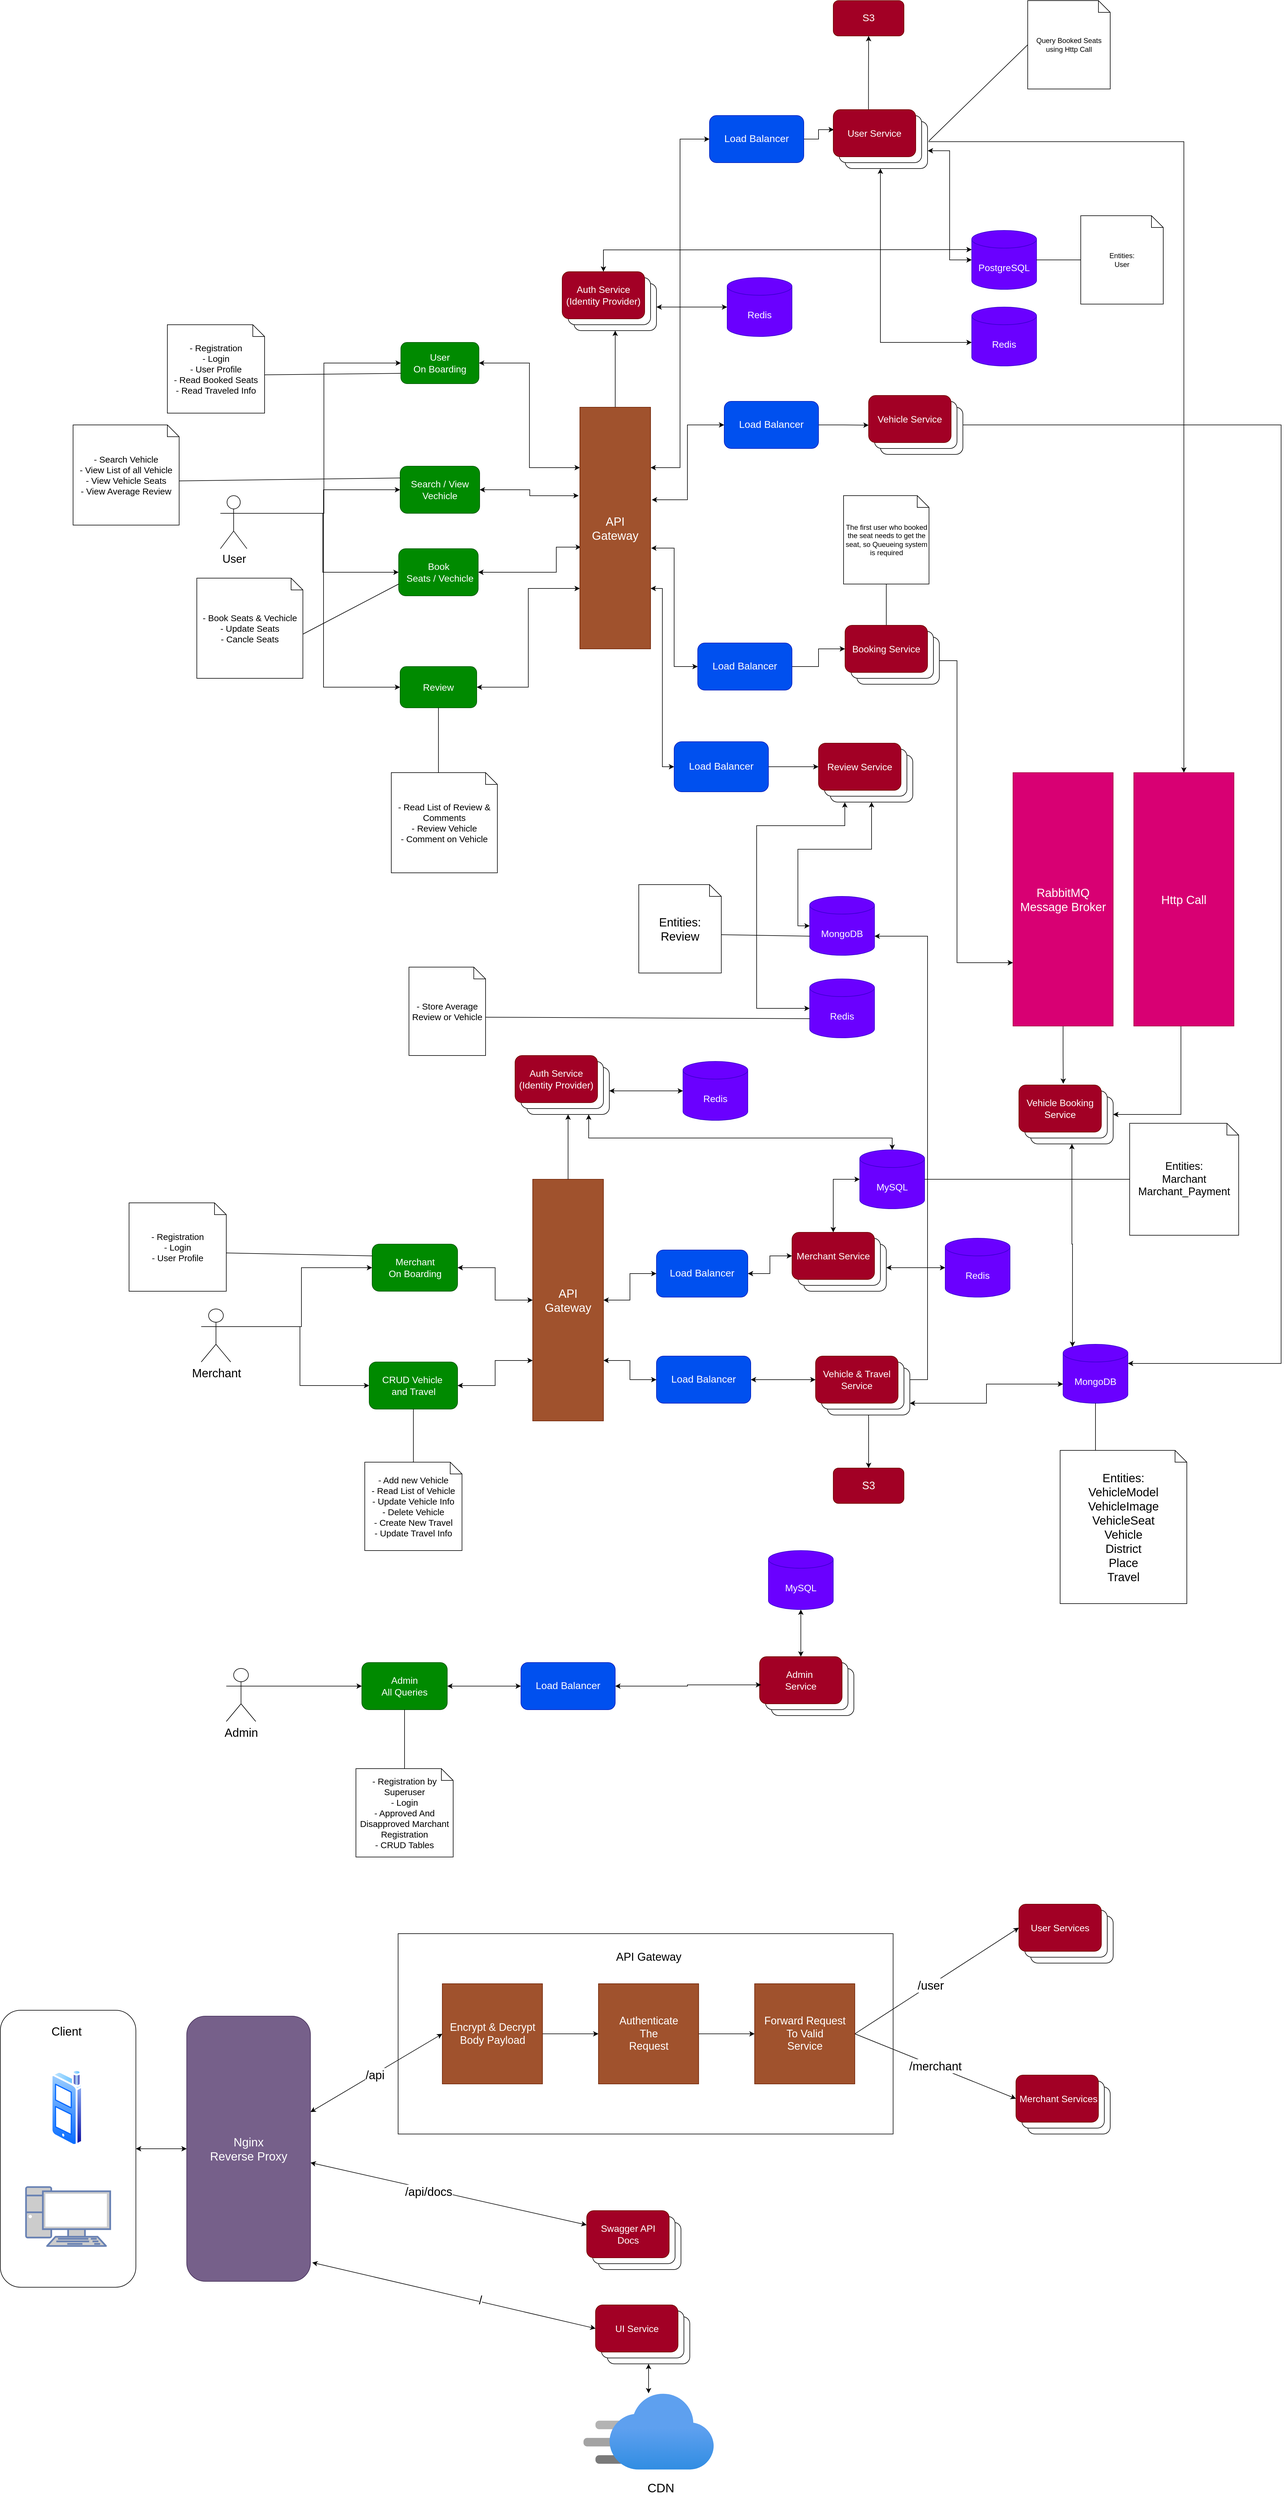 <mxfile version="21.6.5" type="device" pages="8">
  <diagram name="System Design" id="v8atC4LrwgWgsppYc6KF">
    <mxGraphModel dx="2284" dy="1936" grid="1" gridSize="10" guides="1" tooltips="1" connect="1" arrows="1" fold="1" page="1" pageScale="1" pageWidth="850" pageHeight="1100" math="0" shadow="0">
      <root>
        <mxCell id="0" />
        <mxCell id="1" parent="0" />
        <mxCell id="-y_pWPdARYQOid0Elu_0-30" value="" style="rounded=0;whiteSpace=wrap;html=1;" parent="1" vertex="1">
          <mxGeometry x="-58.41" y="3030" width="840" height="340" as="geometry" />
        </mxCell>
        <mxCell id="RX8F57HBemChYUWMWMmz-62" style="edgeStyle=orthogonalEdgeStyle;rounded=0;orthogonalLoop=1;jettySize=auto;html=1;entryX=0;entryY=0.5;entryDx=0;entryDy=0;exitX=1;exitY=0.333;exitDx=0;exitDy=0;exitPerimeter=0;" parent="1" source="RX8F57HBemChYUWMWMmz-1" target="RX8F57HBemChYUWMWMmz-44" edge="1">
          <mxGeometry relative="1" as="geometry" />
        </mxCell>
        <mxCell id="RX8F57HBemChYUWMWMmz-63" style="edgeStyle=orthogonalEdgeStyle;rounded=0;orthogonalLoop=1;jettySize=auto;html=1;exitX=1;exitY=0.333;exitDx=0;exitDy=0;exitPerimeter=0;" parent="1" source="RX8F57HBemChYUWMWMmz-1" target="RX8F57HBemChYUWMWMmz-45" edge="1">
          <mxGeometry relative="1" as="geometry" />
        </mxCell>
        <mxCell id="RX8F57HBemChYUWMWMmz-64" style="edgeStyle=orthogonalEdgeStyle;rounded=0;orthogonalLoop=1;jettySize=auto;html=1;exitX=1;exitY=0.333;exitDx=0;exitDy=0;exitPerimeter=0;entryX=0;entryY=0.5;entryDx=0;entryDy=0;" parent="1" source="RX8F57HBemChYUWMWMmz-1" target="RX8F57HBemChYUWMWMmz-49" edge="1">
          <mxGeometry relative="1" as="geometry" />
        </mxCell>
        <mxCell id="RX8F57HBemChYUWMWMmz-65" style="edgeStyle=orthogonalEdgeStyle;rounded=0;orthogonalLoop=1;jettySize=auto;html=1;exitX=1;exitY=0.333;exitDx=0;exitDy=0;exitPerimeter=0;entryX=0;entryY=0.5;entryDx=0;entryDy=0;" parent="1" source="RX8F57HBemChYUWMWMmz-1" target="RX8F57HBemChYUWMWMmz-52" edge="1">
          <mxGeometry relative="1" as="geometry" />
        </mxCell>
        <mxCell id="RX8F57HBemChYUWMWMmz-1" value="&lt;font style=&quot;font-size: 19px;&quot;&gt;User&lt;/font&gt;" style="shape=umlActor;verticalLabelPosition=bottom;verticalAlign=top;html=1;outlineConnect=0;" parent="1" vertex="1">
          <mxGeometry x="-360" y="590" width="45" height="90" as="geometry" />
        </mxCell>
        <mxCell id="RX8F57HBemChYUWMWMmz-70" style="edgeStyle=orthogonalEdgeStyle;rounded=0;orthogonalLoop=1;jettySize=auto;html=1;entryX=0.008;entryY=0.425;entryDx=0;entryDy=0;entryPerimeter=0;" parent="1" source="RX8F57HBemChYUWMWMmz-5" target="LrZ-hZNVlbb4jf8xRmX5-6" edge="1">
          <mxGeometry relative="1" as="geometry">
            <mxPoint x="681.68" y="-37.02" as="targetPoint" />
          </mxGeometry>
        </mxCell>
        <mxCell id="RX8F57HBemChYUWMWMmz-5" value="&lt;font style=&quot;font-size: 17px;&quot;&gt;Load Balancer&lt;/font&gt;" style="rounded=1;whiteSpace=wrap;html=1;fillColor=#0050ef;fontColor=#ffffff;strokeColor=#001DBC;" parent="1" vertex="1">
          <mxGeometry x="470" y="-55" width="160" height="80" as="geometry" />
        </mxCell>
        <mxCell id="RX8F57HBemChYUWMWMmz-91" style="edgeStyle=orthogonalEdgeStyle;rounded=0;orthogonalLoop=1;jettySize=auto;html=1;exitX=1;exitY=0.333;exitDx=0;exitDy=0;exitPerimeter=0;entryX=0;entryY=0.5;entryDx=0;entryDy=0;" parent="1" source="RX8F57HBemChYUWMWMmz-14" target="RX8F57HBemChYUWMWMmz-85" edge="1">
          <mxGeometry relative="1" as="geometry" />
        </mxCell>
        <mxCell id="RX8F57HBemChYUWMWMmz-93" style="edgeStyle=orthogonalEdgeStyle;rounded=0;orthogonalLoop=1;jettySize=auto;html=1;exitX=1;exitY=0.333;exitDx=0;exitDy=0;exitPerimeter=0;entryX=0;entryY=0.5;entryDx=0;entryDy=0;" parent="1" source="RX8F57HBemChYUWMWMmz-14" target="RX8F57HBemChYUWMWMmz-92" edge="1">
          <mxGeometry relative="1" as="geometry" />
        </mxCell>
        <mxCell id="RX8F57HBemChYUWMWMmz-14" value="&lt;font style=&quot;font-size: 20px;&quot;&gt;Merchant&lt;/font&gt;" style="shape=umlActor;verticalLabelPosition=bottom;verticalAlign=top;html=1;outlineConnect=0;" parent="1" vertex="1">
          <mxGeometry x="-392.5" y="1970" width="50" height="90" as="geometry" />
        </mxCell>
        <mxCell id="RX8F57HBemChYUWMWMmz-66" style="edgeStyle=orthogonalEdgeStyle;rounded=0;orthogonalLoop=1;jettySize=auto;html=1;entryX=0;entryY=0.25;entryDx=0;entryDy=0;startArrow=classic;startFill=1;" parent="1" source="RX8F57HBemChYUWMWMmz-44" target="RX8F57HBemChYUWMWMmz-100" edge="1">
          <mxGeometry relative="1" as="geometry" />
        </mxCell>
        <mxCell id="RX8F57HBemChYUWMWMmz-44" value="&lt;font style=&quot;font-size: 16px;&quot;&gt;User&lt;br&gt;On Boarding&lt;/font&gt;" style="rounded=1;whiteSpace=wrap;html=1;fillColor=#008a00;fontColor=#ffffff;strokeColor=#005700;" parent="1" vertex="1">
          <mxGeometry x="-53.75" y="330" width="132.5" height="70" as="geometry" />
        </mxCell>
        <mxCell id="RX8F57HBemChYUWMWMmz-67" style="edgeStyle=orthogonalEdgeStyle;rounded=0;orthogonalLoop=1;jettySize=auto;html=1;entryX=-0.017;entryY=0.366;entryDx=0;entryDy=0;entryPerimeter=0;startArrow=classic;startFill=1;" parent="1" source="RX8F57HBemChYUWMWMmz-45" target="RX8F57HBemChYUWMWMmz-100" edge="1">
          <mxGeometry relative="1" as="geometry" />
        </mxCell>
        <mxCell id="RX8F57HBemChYUWMWMmz-45" value="&lt;font style=&quot;font-size: 16px;&quot;&gt;Search / View Vechicle&lt;/font&gt;" style="rounded=1;whiteSpace=wrap;html=1;fillColor=#008a00;fontColor=#ffffff;strokeColor=#005700;" parent="1" vertex="1">
          <mxGeometry x="-55" y="540" width="135" height="80" as="geometry" />
        </mxCell>
        <mxCell id="RX8F57HBemChYUWMWMmz-74" style="edgeStyle=orthogonalEdgeStyle;rounded=0;orthogonalLoop=1;jettySize=auto;html=1;entryX=0;entryY=0.5;entryDx=0;entryDy=0;entryPerimeter=0;exitX=1.002;exitY=0.622;exitDx=0;exitDy=0;exitPerimeter=0;startArrow=classic;startFill=1;" parent="1" source="LrZ-hZNVlbb4jf8xRmX5-4" target="RX8F57HBemChYUWMWMmz-47" edge="1">
          <mxGeometry relative="1" as="geometry">
            <mxPoint x="900" as="sourcePoint" />
          </mxGeometry>
        </mxCell>
        <mxCell id="RX8F57HBemChYUWMWMmz-75" style="edgeStyle=orthogonalEdgeStyle;rounded=0;orthogonalLoop=1;jettySize=auto;html=1;startArrow=classic;startFill=1;" parent="1" source="LrZ-hZNVlbb4jf8xRmX5-4" target="RX8F57HBemChYUWMWMmz-48" edge="1">
          <mxGeometry relative="1" as="geometry">
            <Array as="points">
              <mxPoint x="760" y="330" />
            </Array>
            <mxPoint x="760" y="40" as="sourcePoint" />
            <mxPoint x="910" y="330" as="targetPoint" />
          </mxGeometry>
        </mxCell>
        <mxCell id="RX8F57HBemChYUWMWMmz-47" value="&lt;span style=&quot;font-size: 16px;&quot;&gt;PostgreSQL&lt;/span&gt;" style="shape=cylinder3;whiteSpace=wrap;html=1;boundedLbl=1;backgroundOutline=1;size=15;fillColor=#6a00ff;fontColor=#ffffff;strokeColor=#3700CC;" parent="1" vertex="1">
          <mxGeometry x="915" y="140" width="110" height="100" as="geometry" />
        </mxCell>
        <mxCell id="RX8F57HBemChYUWMWMmz-48" value="&lt;font style=&quot;font-size: 16px;&quot;&gt;Redis&lt;/font&gt;" style="shape=cylinder3;whiteSpace=wrap;html=1;boundedLbl=1;backgroundOutline=1;size=15;fillColor=#6a00ff;fontColor=#ffffff;strokeColor=#3700CC;" parent="1" vertex="1">
          <mxGeometry x="915" y="270" width="110" height="100" as="geometry" />
        </mxCell>
        <mxCell id="RX8F57HBemChYUWMWMmz-68" value="" style="edgeStyle=orthogonalEdgeStyle;rounded=0;orthogonalLoop=1;jettySize=auto;html=1;entryX=0.015;entryY=0.579;entryDx=0;entryDy=0;entryPerimeter=0;startArrow=classic;startFill=1;" parent="1" source="RX8F57HBemChYUWMWMmz-49" target="RX8F57HBemChYUWMWMmz-100" edge="1">
          <mxGeometry relative="1" as="geometry">
            <Array as="points">
              <mxPoint x="210" y="720" />
              <mxPoint x="210" y="677" />
            </Array>
          </mxGeometry>
        </mxCell>
        <mxCell id="RX8F57HBemChYUWMWMmz-49" value="&lt;font style=&quot;font-size: 16px;&quot;&gt;Book&lt;br&gt;&amp;nbsp;Seats / Vechicle&lt;/font&gt;" style="rounded=1;whiteSpace=wrap;html=1;fillColor=#008a00;fontColor=#ffffff;strokeColor=#005700;" parent="1" vertex="1">
          <mxGeometry x="-57.5" y="680" width="135" height="80" as="geometry" />
        </mxCell>
        <mxCell id="RX8F57HBemChYUWMWMmz-71" style="edgeStyle=orthogonalEdgeStyle;rounded=0;orthogonalLoop=1;jettySize=auto;html=1;entryX=0.001;entryY=0.631;entryDx=0;entryDy=0;entryPerimeter=0;" parent="1" source="RX8F57HBemChYUWMWMmz-50" target="LrZ-hZNVlbb4jf8xRmX5-19" edge="1">
          <mxGeometry relative="1" as="geometry">
            <mxPoint x="710" y="470" as="targetPoint" />
          </mxGeometry>
        </mxCell>
        <mxCell id="RX8F57HBemChYUWMWMmz-50" value="&lt;font style=&quot;font-size: 17px;&quot;&gt;Load Balancer&lt;/font&gt;" style="rounded=1;whiteSpace=wrap;html=1;fillColor=#0050ef;fontColor=#ffffff;strokeColor=#001DBC;" parent="1" vertex="1">
          <mxGeometry x="495" y="430" width="160" height="80" as="geometry" />
        </mxCell>
        <mxCell id="RX8F57HBemChYUWMWMmz-72" style="edgeStyle=orthogonalEdgeStyle;rounded=0;orthogonalLoop=1;jettySize=auto;html=1;entryX=0;entryY=0.5;entryDx=0;entryDy=0;" parent="1" source="RX8F57HBemChYUWMWMmz-51" target="LrZ-hZNVlbb4jf8xRmX5-28" edge="1">
          <mxGeometry relative="1" as="geometry">
            <mxPoint x="655" y="839.957" as="targetPoint" />
          </mxGeometry>
        </mxCell>
        <mxCell id="RX8F57HBemChYUWMWMmz-51" value="&lt;font style=&quot;font-size: 17px;&quot;&gt;Load Balancer&lt;/font&gt;" style="rounded=1;whiteSpace=wrap;html=1;fillColor=#0050ef;fontColor=#ffffff;strokeColor=#001DBC;" parent="1" vertex="1">
          <mxGeometry x="450" y="840" width="160" height="80" as="geometry" />
        </mxCell>
        <mxCell id="RX8F57HBemChYUWMWMmz-69" style="edgeStyle=orthogonalEdgeStyle;rounded=0;orthogonalLoop=1;jettySize=auto;html=1;entryX=0;entryY=0.75;entryDx=0;entryDy=0;startArrow=classic;startFill=1;" parent="1" source="RX8F57HBemChYUWMWMmz-52" target="RX8F57HBemChYUWMWMmz-100" edge="1">
          <mxGeometry relative="1" as="geometry" />
        </mxCell>
        <mxCell id="RX8F57HBemChYUWMWMmz-52" value="&lt;font style=&quot;font-size: 16px;&quot;&gt;Review&lt;/font&gt;" style="rounded=1;whiteSpace=wrap;html=1;fillColor=#008a00;fontColor=#ffffff;strokeColor=#005700;" parent="1" vertex="1">
          <mxGeometry x="-55" y="880" width="130" height="70" as="geometry" />
        </mxCell>
        <mxCell id="RX8F57HBemChYUWMWMmz-73" style="edgeStyle=orthogonalEdgeStyle;rounded=0;orthogonalLoop=1;jettySize=auto;html=1;" parent="1" source="RX8F57HBemChYUWMWMmz-53" target="LrZ-hZNVlbb4jf8xRmX5-24" edge="1">
          <mxGeometry relative="1" as="geometry">
            <mxPoint x="620" y="1050" as="targetPoint" />
          </mxGeometry>
        </mxCell>
        <mxCell id="RX8F57HBemChYUWMWMmz-53" value="&lt;font style=&quot;font-size: 17px;&quot;&gt;Load Balancer&lt;/font&gt;" style="rounded=1;whiteSpace=wrap;html=1;fillColor=#0050ef;fontColor=#ffffff;strokeColor=#001DBC;" parent="1" vertex="1">
          <mxGeometry x="410" y="1007.5" width="160" height="85" as="geometry" />
        </mxCell>
        <mxCell id="RX8F57HBemChYUWMWMmz-79" style="edgeStyle=orthogonalEdgeStyle;rounded=0;orthogonalLoop=1;jettySize=auto;html=1;entryX=0;entryY=0.5;entryDx=0;entryDy=0;entryPerimeter=0;startArrow=classic;startFill=1;" parent="1" source="LrZ-hZNVlbb4jf8xRmX5-22" target="RX8F57HBemChYUWMWMmz-58" edge="1">
          <mxGeometry relative="1" as="geometry">
            <mxPoint x="699.947" y="1105" as="sourcePoint" />
          </mxGeometry>
        </mxCell>
        <mxCell id="RX8F57HBemChYUWMWMmz-80" style="edgeStyle=orthogonalEdgeStyle;rounded=0;orthogonalLoop=1;jettySize=auto;html=1;entryX=0;entryY=0.5;entryDx=0;entryDy=0;entryPerimeter=0;exitX=0.176;exitY=1.004;exitDx=0;exitDy=0;startArrow=classic;startFill=1;exitPerimeter=0;" parent="1" source="LrZ-hZNVlbb4jf8xRmX5-22" target="RX8F57HBemChYUWMWMmz-61" edge="1">
          <mxGeometry relative="1" as="geometry">
            <mxPoint x="610" y="1050" as="sourcePoint" />
            <Array as="points">
              <mxPoint x="700" y="1150" />
              <mxPoint x="550" y="1150" />
              <mxPoint x="550" y="1460" />
            </Array>
          </mxGeometry>
        </mxCell>
        <mxCell id="RX8F57HBemChYUWMWMmz-57" value="&lt;span style=&quot;font-size: 16px;&quot;&gt;MongoDB&lt;/span&gt;" style="shape=cylinder3;whiteSpace=wrap;html=1;boundedLbl=1;backgroundOutline=1;size=15;fillColor=#6a00ff;fontColor=#ffffff;strokeColor=#3700CC;" parent="1" vertex="1">
          <mxGeometry x="1070" y="2030" width="110" height="100" as="geometry" />
        </mxCell>
        <mxCell id="RX8F57HBemChYUWMWMmz-58" value="&lt;font style=&quot;font-size: 16px;&quot;&gt;MongoDB&lt;/font&gt;" style="shape=cylinder3;whiteSpace=wrap;html=1;boundedLbl=1;backgroundOutline=1;size=15;fillColor=#6a00ff;fontColor=#ffffff;strokeColor=#3700CC;" parent="1" vertex="1">
          <mxGeometry x="640" y="1270" width="110" height="100" as="geometry" />
        </mxCell>
        <mxCell id="RX8F57HBemChYUWMWMmz-61" value="&lt;font style=&quot;font-size: 16px;&quot;&gt;Redis&lt;/font&gt;" style="shape=cylinder3;whiteSpace=wrap;html=1;boundedLbl=1;backgroundOutline=1;size=15;fillColor=#6a00ff;fontColor=#ffffff;strokeColor=#3700CC;" parent="1" vertex="1">
          <mxGeometry x="640" y="1410" width="110" height="100" as="geometry" />
        </mxCell>
        <mxCell id="RX8F57HBemChYUWMWMmz-82" style="edgeStyle=orthogonalEdgeStyle;rounded=0;orthogonalLoop=1;jettySize=auto;html=1;entryX=0;entryY=0.5;entryDx=0;entryDy=0;startArrow=classic;startFill=1;" parent="1" source="RX8F57HBemChYUWMWMmz-83" target="LrZ-hZNVlbb4jf8xRmX5-36" edge="1">
          <mxGeometry relative="1" as="geometry">
            <mxPoint x="605" y="1880" as="targetPoint" />
          </mxGeometry>
        </mxCell>
        <mxCell id="RX8F57HBemChYUWMWMmz-83" value="&lt;font style=&quot;font-size: 17px;&quot;&gt;Load Balancer&lt;/font&gt;" style="rounded=1;whiteSpace=wrap;html=1;fillColor=#0050ef;fontColor=#ffffff;strokeColor=#001DBC;" parent="1" vertex="1">
          <mxGeometry x="380" y="1870" width="155" height="80" as="geometry" />
        </mxCell>
        <mxCell id="RX8F57HBemChYUWMWMmz-84" style="edgeStyle=orthogonalEdgeStyle;rounded=0;orthogonalLoop=1;jettySize=auto;html=1;entryX=0;entryY=0.5;entryDx=0;entryDy=0;startArrow=classic;startFill=1;" parent="1" source="RX8F57HBemChYUWMWMmz-85" target="RX8F57HBemChYUWMWMmz-127" edge="1">
          <mxGeometry relative="1" as="geometry" />
        </mxCell>
        <mxCell id="RX8F57HBemChYUWMWMmz-85" value="&lt;font style=&quot;font-size: 16px;&quot;&gt;Merchant&lt;br&gt;On Boarding&lt;/font&gt;" style="rounded=1;whiteSpace=wrap;html=1;fillColor=#008a00;fontColor=#ffffff;strokeColor=#005700;" parent="1" vertex="1">
          <mxGeometry x="-102.5" y="1860" width="145" height="80" as="geometry" />
        </mxCell>
        <mxCell id="RX8F57HBemChYUWMWMmz-86" style="edgeStyle=orthogonalEdgeStyle;rounded=0;orthogonalLoop=1;jettySize=auto;html=1;entryX=0;entryY=0.5;entryDx=0;entryDy=0;entryPerimeter=0;exitX=0.5;exitY=0;exitDx=0;exitDy=0;startArrow=classic;startFill=1;" parent="1" source="LrZ-hZNVlbb4jf8xRmX5-36" target="RX8F57HBemChYUWMWMmz-89" edge="1">
          <mxGeometry relative="1" as="geometry">
            <mxPoint x="685" y="1870" as="sourcePoint" />
            <Array as="points">
              <mxPoint x="680" y="1750" />
            </Array>
          </mxGeometry>
        </mxCell>
        <mxCell id="RX8F57HBemChYUWMWMmz-87" style="edgeStyle=orthogonalEdgeStyle;rounded=0;orthogonalLoop=1;jettySize=auto;html=1;exitX=1;exitY=0.5;exitDx=0;exitDy=0;startArrow=classic;startFill=1;" parent="1" source="LrZ-hZNVlbb4jf8xRmX5-34" target="RX8F57HBemChYUWMWMmz-90" edge="1">
          <mxGeometry relative="1" as="geometry">
            <mxPoint x="745" y="1900" as="sourcePoint" />
          </mxGeometry>
        </mxCell>
        <mxCell id="rSpVuIjsDiXrTpQgR1WT-7" style="edgeStyle=orthogonalEdgeStyle;rounded=0;orthogonalLoop=1;jettySize=auto;html=1;entryX=0.75;entryY=1;entryDx=0;entryDy=0;exitX=0.5;exitY=0;exitDx=0;exitDy=0;exitPerimeter=0;startArrow=classic;startFill=1;" parent="1" source="RX8F57HBemChYUWMWMmz-89" target="LrZ-hZNVlbb4jf8xRmX5-9" edge="1">
          <mxGeometry relative="1" as="geometry">
            <Array as="points">
              <mxPoint x="780" y="1680" />
              <mxPoint x="265" y="1680" />
            </Array>
          </mxGeometry>
        </mxCell>
        <mxCell id="RX8F57HBemChYUWMWMmz-89" value="&lt;span style=&quot;font-size: 16px;&quot;&gt;MySQL&lt;/span&gt;" style="shape=cylinder3;whiteSpace=wrap;html=1;boundedLbl=1;backgroundOutline=1;size=15;fillColor=#6a00ff;fontColor=#ffffff;strokeColor=#3700CC;" parent="1" vertex="1">
          <mxGeometry x="725" y="1700" width="110" height="100" as="geometry" />
        </mxCell>
        <mxCell id="RX8F57HBemChYUWMWMmz-90" value="&lt;font style=&quot;font-size: 16px;&quot;&gt;Redis&lt;/font&gt;" style="shape=cylinder3;whiteSpace=wrap;html=1;boundedLbl=1;backgroundOutline=1;size=15;fillColor=#6a00ff;fontColor=#ffffff;strokeColor=#3700CC;" parent="1" vertex="1">
          <mxGeometry x="870" y="1850" width="110" height="100" as="geometry" />
        </mxCell>
        <mxCell id="RX8F57HBemChYUWMWMmz-95" style="edgeStyle=orthogonalEdgeStyle;rounded=0;orthogonalLoop=1;jettySize=auto;html=1;entryX=0;entryY=0.75;entryDx=0;entryDy=0;startArrow=classic;startFill=1;" parent="1" source="RX8F57HBemChYUWMWMmz-92" target="RX8F57HBemChYUWMWMmz-127" edge="1">
          <mxGeometry relative="1" as="geometry" />
        </mxCell>
        <mxCell id="RX8F57HBemChYUWMWMmz-92" value="&lt;font style=&quot;font-size: 16px;&quot;&gt;CRUD Vehicle&amp;nbsp;&lt;br&gt;and Travel&lt;/font&gt;" style="rounded=1;whiteSpace=wrap;html=1;fillColor=#008a00;fontColor=#ffffff;strokeColor=#005700;" parent="1" vertex="1">
          <mxGeometry x="-107.5" y="2060" width="150" height="80" as="geometry" />
        </mxCell>
        <mxCell id="RX8F57HBemChYUWMWMmz-97" style="edgeStyle=orthogonalEdgeStyle;rounded=0;orthogonalLoop=1;jettySize=auto;html=1;startArrow=classic;startFill=1;" parent="1" source="RX8F57HBemChYUWMWMmz-94" target="LrZ-hZNVlbb4jf8xRmX5-32" edge="1">
          <mxGeometry relative="1" as="geometry">
            <mxPoint x="605" y="2080.0" as="targetPoint" />
          </mxGeometry>
        </mxCell>
        <mxCell id="RX8F57HBemChYUWMWMmz-94" value="&lt;font style=&quot;font-size: 17px;&quot;&gt;Load Balancer&lt;/font&gt;" style="rounded=1;whiteSpace=wrap;html=1;fillColor=#0050ef;fontColor=#ffffff;strokeColor=#001DBC;" parent="1" vertex="1">
          <mxGeometry x="380" y="2050" width="160" height="80" as="geometry" />
        </mxCell>
        <mxCell id="RX8F57HBemChYUWMWMmz-98" style="edgeStyle=orthogonalEdgeStyle;rounded=0;orthogonalLoop=1;jettySize=auto;html=1;entryX=0;entryY=0;entryDx=0;entryDy=67.5;entryPerimeter=0;exitX=1;exitY=0.75;exitDx=0;exitDy=0;startArrow=classic;startFill=1;" parent="1" source="LrZ-hZNVlbb4jf8xRmX5-30" target="RX8F57HBemChYUWMWMmz-57" edge="1">
          <mxGeometry relative="1" as="geometry">
            <mxPoint x="745" y="2100.0" as="sourcePoint" />
            <mxPoint x="1250" y="2100" as="targetPoint" />
          </mxGeometry>
        </mxCell>
        <mxCell id="RX8F57HBemChYUWMWMmz-105" style="edgeStyle=orthogonalEdgeStyle;rounded=0;orthogonalLoop=1;jettySize=auto;html=1;entryX=0;entryY=0.5;entryDx=0;entryDy=0;exitX=1;exitY=0.25;exitDx=0;exitDy=0;startArrow=classic;startFill=1;" parent="1" source="RX8F57HBemChYUWMWMmz-100" target="RX8F57HBemChYUWMWMmz-5" edge="1">
          <mxGeometry relative="1" as="geometry" />
        </mxCell>
        <mxCell id="RX8F57HBemChYUWMWMmz-106" style="edgeStyle=orthogonalEdgeStyle;rounded=0;orthogonalLoop=1;jettySize=auto;html=1;exitX=1.017;exitY=0.383;exitDx=0;exitDy=0;exitPerimeter=0;startArrow=classic;startFill=1;" parent="1" source="RX8F57HBemChYUWMWMmz-100" target="RX8F57HBemChYUWMWMmz-50" edge="1">
          <mxGeometry relative="1" as="geometry" />
        </mxCell>
        <mxCell id="RX8F57HBemChYUWMWMmz-107" style="edgeStyle=orthogonalEdgeStyle;rounded=0;orthogonalLoop=1;jettySize=auto;html=1;entryX=0;entryY=0.5;entryDx=0;entryDy=0;exitX=1.008;exitY=0.583;exitDx=0;exitDy=0;exitPerimeter=0;startArrow=classic;startFill=1;" parent="1" source="RX8F57HBemChYUWMWMmz-100" target="RX8F57HBemChYUWMWMmz-51" edge="1">
          <mxGeometry relative="1" as="geometry" />
        </mxCell>
        <mxCell id="RX8F57HBemChYUWMWMmz-108" style="edgeStyle=orthogonalEdgeStyle;rounded=0;orthogonalLoop=1;jettySize=auto;html=1;entryX=0;entryY=0.5;entryDx=0;entryDy=0;exitX=1;exitY=0.75;exitDx=0;exitDy=0;startArrow=classic;startFill=1;" parent="1" source="RX8F57HBemChYUWMWMmz-100" target="RX8F57HBemChYUWMWMmz-53" edge="1">
          <mxGeometry relative="1" as="geometry" />
        </mxCell>
        <mxCell id="RX8F57HBemChYUWMWMmz-159" style="edgeStyle=orthogonalEdgeStyle;rounded=0;orthogonalLoop=1;jettySize=auto;html=1;entryX=0.5;entryY=1;entryDx=0;entryDy=0;" parent="1" source="RX8F57HBemChYUWMWMmz-100" target="QdIZASafJK4MTb11WDKP-3" edge="1">
          <mxGeometry relative="1" as="geometry">
            <mxPoint x="350" y="-80" as="targetPoint" />
          </mxGeometry>
        </mxCell>
        <mxCell id="RX8F57HBemChYUWMWMmz-100" value="&lt;font style=&quot;font-size: 20px;&quot;&gt;API&lt;br&gt;Gateway&lt;/font&gt;" style="rounded=0;whiteSpace=wrap;html=1;fillColor=#a0522d;fontColor=#ffffff;strokeColor=#6D1F00;" parent="1" vertex="1">
          <mxGeometry x="250" y="440" width="120" height="410" as="geometry" />
        </mxCell>
        <mxCell id="RX8F57HBemChYUWMWMmz-128" style="edgeStyle=orthogonalEdgeStyle;rounded=0;orthogonalLoop=1;jettySize=auto;html=1;entryX=0;entryY=0.5;entryDx=0;entryDy=0;exitX=1;exitY=0.5;exitDx=0;exitDy=0;startArrow=classic;startFill=1;" parent="1" source="RX8F57HBemChYUWMWMmz-127" target="RX8F57HBemChYUWMWMmz-83" edge="1">
          <mxGeometry relative="1" as="geometry" />
        </mxCell>
        <mxCell id="RX8F57HBemChYUWMWMmz-129" style="edgeStyle=orthogonalEdgeStyle;rounded=0;orthogonalLoop=1;jettySize=auto;html=1;entryX=0;entryY=0.5;entryDx=0;entryDy=0;exitX=1;exitY=0.75;exitDx=0;exitDy=0;startArrow=classic;startFill=1;" parent="1" source="RX8F57HBemChYUWMWMmz-127" target="RX8F57HBemChYUWMWMmz-94" edge="1">
          <mxGeometry relative="1" as="geometry" />
        </mxCell>
        <mxCell id="RX8F57HBemChYUWMWMmz-127" value="&lt;font style=&quot;font-size: 20px;&quot;&gt;API&lt;br&gt;Gateway&lt;/font&gt;" style="rounded=0;whiteSpace=wrap;html=1;fillColor=#a0522d;fontColor=#ffffff;strokeColor=#6D1F00;" parent="1" vertex="1">
          <mxGeometry x="170" y="1750" width="120" height="410" as="geometry" />
        </mxCell>
        <mxCell id="hfU_0tLAqV7FYGsZOR5n-8" style="edgeStyle=orthogonalEdgeStyle;rounded=0;orthogonalLoop=1;jettySize=auto;html=1;exitX=0.5;exitY=1;exitDx=0;exitDy=0;entryX=0.538;entryY=-0.025;entryDx=0;entryDy=0;entryPerimeter=0;" parent="1" source="RX8F57HBemChYUWMWMmz-164" target="LrZ-hZNVlbb4jf8xRmX5-15" edge="1">
          <mxGeometry relative="1" as="geometry">
            <mxPoint x="1080" y="1580" as="targetPoint" />
          </mxGeometry>
        </mxCell>
        <mxCell id="RX8F57HBemChYUWMWMmz-164" value="&lt;font style=&quot;font-size: 20px;&quot;&gt;RabbitMQ&lt;br&gt;Message Broker&lt;/font&gt;" style="rounded=0;whiteSpace=wrap;html=1;fillColor=#d80073;fontColor=#ffffff;strokeColor=#A50040;" parent="1" vertex="1">
          <mxGeometry x="985" y="1060" width="170" height="430" as="geometry" />
        </mxCell>
        <mxCell id="RX8F57HBemChYUWMWMmz-166" style="edgeStyle=orthogonalEdgeStyle;rounded=0;orthogonalLoop=1;jettySize=auto;html=1;entryX=1;entryY=0;entryDx=0;entryDy=32.5;entryPerimeter=0;" parent="1" source="LrZ-hZNVlbb4jf8xRmX5-17" target="RX8F57HBemChYUWMWMmz-57" edge="1">
          <mxGeometry relative="1" as="geometry">
            <Array as="points">
              <mxPoint x="1440" y="470" />
              <mxPoint x="1440" y="2062" />
            </Array>
            <mxPoint x="906" y="474" as="sourcePoint" />
            <mxPoint x="1330" y="937.5" as="targetPoint" />
          </mxGeometry>
        </mxCell>
        <mxCell id="RX8F57HBemChYUWMWMmz-167" style="edgeStyle=orthogonalEdgeStyle;rounded=0;orthogonalLoop=1;jettySize=auto;html=1;entryX=0;entryY=0.75;entryDx=0;entryDy=0;exitX=1;exitY=0.5;exitDx=0;exitDy=0;" parent="1" source="LrZ-hZNVlbb4jf8xRmX5-26" target="RX8F57HBemChYUWMWMmz-164" edge="1">
          <mxGeometry relative="1" as="geometry">
            <Array as="points">
              <mxPoint x="890" y="870" />
              <mxPoint x="890" y="1383" />
            </Array>
            <mxPoint x="775" y="839.957" as="sourcePoint" />
          </mxGeometry>
        </mxCell>
        <mxCell id="QdIZASafJK4MTb11WDKP-6" value="" style="group" parent="1" vertex="1" connectable="0">
          <mxGeometry x="220" y="210" width="160" height="100" as="geometry" />
        </mxCell>
        <mxCell id="QdIZASafJK4MTb11WDKP-3" value="" style="rounded=1;whiteSpace=wrap;html=1;" parent="QdIZASafJK4MTb11WDKP-6" vertex="1">
          <mxGeometry x="20" y="20" width="140" height="80" as="geometry" />
        </mxCell>
        <mxCell id="QdIZASafJK4MTb11WDKP-4" value="" style="rounded=1;whiteSpace=wrap;html=1;" parent="QdIZASafJK4MTb11WDKP-6" vertex="1">
          <mxGeometry x="10" y="10" width="140" height="80" as="geometry" />
        </mxCell>
        <mxCell id="QdIZASafJK4MTb11WDKP-5" value="&lt;font style=&quot;font-size: 16px;&quot;&gt;Auth Service&lt;br&gt;(Identity Provider)&lt;/font&gt;" style="rounded=1;whiteSpace=wrap;html=1;fillColor=#a20025;fontColor=#ffffff;strokeColor=#6F0000;" parent="QdIZASafJK4MTb11WDKP-6" vertex="1">
          <mxGeometry width="140" height="80" as="geometry" />
        </mxCell>
        <mxCell id="1dkKS2jJxISX61Kdb9h_-1" style="edgeStyle=orthogonalEdgeStyle;rounded=0;orthogonalLoop=1;jettySize=auto;html=1;entryX=0.5;entryY=1;entryDx=0;entryDy=0;exitX=0.5;exitY=0;exitDx=0;exitDy=0;" parent="1" source="RX8F57HBemChYUWMWMmz-127" target="LrZ-hZNVlbb4jf8xRmX5-9" edge="1">
          <mxGeometry relative="1" as="geometry">
            <mxPoint x="270" y="1205" as="targetPoint" />
            <mxPoint x="230" y="1725" as="sourcePoint" />
          </mxGeometry>
        </mxCell>
        <mxCell id="jzFdHgiTdA5gMeS8cBqG-1" value="&lt;font style=&quot;font-size: 20px;&quot;&gt;Entities:&lt;br&gt;VehicleModel&lt;br&gt;VehicleImage&lt;br&gt;VehicleSeat&lt;br&gt;Vehicle&lt;br&gt;District&lt;br&gt;Place&lt;br&gt;Travel&lt;br&gt;&lt;/font&gt;" style="shape=note;size=20;whiteSpace=wrap;html=1;" parent="1" vertex="1">
          <mxGeometry x="1065" y="2210" width="215" height="260" as="geometry" />
        </mxCell>
        <mxCell id="hfU_0tLAqV7FYGsZOR5n-1" value="" style="endArrow=none;html=1;rounded=0;exitX=0.5;exitY=1;exitDx=0;exitDy=0;exitPerimeter=0;entryX=0;entryY=0;entryDx=60;entryDy=0;entryPerimeter=0;" parent="1" source="RX8F57HBemChYUWMWMmz-57" target="jzFdHgiTdA5gMeS8cBqG-1" edge="1">
          <mxGeometry width="50" height="50" relative="1" as="geometry">
            <mxPoint x="1400" y="2030" as="sourcePoint" />
            <mxPoint x="1450" y="1980" as="targetPoint" />
          </mxGeometry>
        </mxCell>
        <mxCell id="hfU_0tLAqV7FYGsZOR5n-10" style="edgeStyle=orthogonalEdgeStyle;rounded=0;orthogonalLoop=1;jettySize=auto;html=1;entryX=0.145;entryY=0;entryDx=0;entryDy=4.35;entryPerimeter=0;startArrow=classic;startFill=1;exitX=0.5;exitY=1;exitDx=0;exitDy=0;" parent="1" source="LrZ-hZNVlbb4jf8xRmX5-13" target="RX8F57HBemChYUWMWMmz-57" edge="1">
          <mxGeometry relative="1" as="geometry">
            <mxPoint x="1090" y="1670" as="sourcePoint" />
          </mxGeometry>
        </mxCell>
        <mxCell id="hfU_0tLAqV7FYGsZOR5n-11" style="edgeStyle=orthogonalEdgeStyle;rounded=0;orthogonalLoop=1;jettySize=auto;html=1;entryX=1;entryY=0;entryDx=0;entryDy=67.5;entryPerimeter=0;exitX=1;exitY=0.25;exitDx=0;exitDy=0;" parent="1" source="LrZ-hZNVlbb4jf8xRmX5-30" target="RX8F57HBemChYUWMWMmz-58" edge="1">
          <mxGeometry relative="1" as="geometry">
            <mxPoint x="725" y="2080.0" as="sourcePoint" />
            <Array as="points">
              <mxPoint x="840" y="2090" />
              <mxPoint x="840" y="1337" />
            </Array>
          </mxGeometry>
        </mxCell>
        <mxCell id="C9Y3cAKLUv5fkESmqFLM-1" value="&lt;font style=&quot;font-size: 17px;&quot;&gt;S3&lt;/font&gt;" style="rounded=1;whiteSpace=wrap;html=1;fillColor=#a20025;fontColor=#ffffff;strokeColor=#6F0000;" parent="1" vertex="1">
          <mxGeometry x="680" y="-250" width="120" height="60" as="geometry" />
        </mxCell>
        <mxCell id="C9Y3cAKLUv5fkESmqFLM-2" style="edgeStyle=orthogonalEdgeStyle;rounded=0;orthogonalLoop=1;jettySize=auto;html=1;entryX=0.5;entryY=1;entryDx=0;entryDy=0;exitX=0.427;exitY=0.005;exitDx=0;exitDy=0;exitPerimeter=0;" parent="1" source="LrZ-hZNVlbb4jf8xRmX5-6" target="C9Y3cAKLUv5fkESmqFLM-1" edge="1">
          <mxGeometry relative="1" as="geometry">
            <mxPoint x="740" y="-60" as="sourcePoint" />
          </mxGeometry>
        </mxCell>
        <mxCell id="C9Y3cAKLUv5fkESmqFLM-3" value="&lt;font style=&quot;font-size: 18px;&quot;&gt;S3&lt;/font&gt;" style="rounded=1;whiteSpace=wrap;html=1;fillColor=#a20025;fontColor=#ffffff;strokeColor=#6F0000;" parent="1" vertex="1">
          <mxGeometry x="680" y="2240" width="120" height="60" as="geometry" />
        </mxCell>
        <mxCell id="C9Y3cAKLUv5fkESmqFLM-4" style="edgeStyle=orthogonalEdgeStyle;rounded=0;orthogonalLoop=1;jettySize=auto;html=1;entryX=0.5;entryY=0;entryDx=0;entryDy=0;exitX=0.5;exitY=1;exitDx=0;exitDy=0;" parent="1" source="LrZ-hZNVlbb4jf8xRmX5-30" target="C9Y3cAKLUv5fkESmqFLM-3" edge="1">
          <mxGeometry relative="1" as="geometry">
            <mxPoint x="685" y="2130.0" as="sourcePoint" />
          </mxGeometry>
        </mxCell>
        <mxCell id="C9Y3cAKLUv5fkESmqFLM-5" value="The first user who booked the seat needs to get the seat, so Queueing system is required" style="shape=note;size=20;whiteSpace=wrap;html=1;" parent="1" vertex="1">
          <mxGeometry x="697.5" y="590" width="145" height="150" as="geometry" />
        </mxCell>
        <mxCell id="C9Y3cAKLUv5fkESmqFLM-6" value="" style="endArrow=none;html=1;rounded=0;exitX=0.5;exitY=0;exitDx=0;exitDy=0;entryX=0.5;entryY=1;entryDx=0;entryDy=0;entryPerimeter=0;" parent="1" source="LrZ-hZNVlbb4jf8xRmX5-28" target="C9Y3cAKLUv5fkESmqFLM-5" edge="1">
          <mxGeometry width="50" height="50" relative="1" as="geometry">
            <mxPoint x="715" y="810" as="sourcePoint" />
            <mxPoint x="410" y="565" as="targetPoint" />
          </mxGeometry>
        </mxCell>
        <mxCell id="XgCAag7Dbt--xVHzXKCn-1" value="&lt;font style=&quot;font-size: 18px;&quot;&gt;Entities:&lt;br&gt;Marchant&lt;br&gt;Marchant_Payment&lt;/font&gt;" style="shape=note;size=20;whiteSpace=wrap;html=1;" parent="1" vertex="1">
          <mxGeometry x="1183" y="1655" width="185" height="190" as="geometry" />
        </mxCell>
        <mxCell id="XgCAag7Dbt--xVHzXKCn-2" value="" style="endArrow=none;html=1;rounded=0;exitX=1;exitY=0.5;exitDx=0;exitDy=0;exitPerimeter=0;entryX=0;entryY=0.5;entryDx=0;entryDy=0;entryPerimeter=0;" parent="1" source="RX8F57HBemChYUWMWMmz-89" target="XgCAag7Dbt--xVHzXKCn-1" edge="1">
          <mxGeometry width="50" height="50" relative="1" as="geometry">
            <mxPoint x="485" y="1535" as="sourcePoint" />
            <mxPoint x="600" y="1600" as="targetPoint" />
          </mxGeometry>
        </mxCell>
        <mxCell id="v2VXqs0Op1jZcQXR5Cwh-1" value="&lt;font style=&quot;font-size: 20px;&quot;&gt;Entities:&lt;br&gt;Review&lt;/font&gt;" style="shape=note;size=20;whiteSpace=wrap;html=1;" parent="1" vertex="1">
          <mxGeometry x="350" y="1250" width="140" height="150" as="geometry" />
        </mxCell>
        <mxCell id="v2VXqs0Op1jZcQXR5Cwh-2" value="" style="endArrow=none;html=1;rounded=0;exitX=0;exitY=0;exitDx=0;exitDy=67.5;exitPerimeter=0;entryX=0;entryY=0;entryDx=140;entryDy=85;entryPerimeter=0;" parent="1" source="RX8F57HBemChYUWMWMmz-58" target="v2VXqs0Op1jZcQXR5Cwh-1" edge="1">
          <mxGeometry width="50" height="50" relative="1" as="geometry">
            <mxPoint x="595" y="1313" as="sourcePoint" />
            <mxPoint x="485" y="1270" as="targetPoint" />
          </mxGeometry>
        </mxCell>
        <mxCell id="kEuKli5HL7roXuk-Vb6w-1" value="Entities:&lt;br&gt;User" style="shape=note;size=20;whiteSpace=wrap;html=1;" parent="1" vertex="1">
          <mxGeometry x="1100" y="115" width="140" height="150" as="geometry" />
        </mxCell>
        <mxCell id="kEuKli5HL7roXuk-Vb6w-2" value="" style="endArrow=none;html=1;rounded=0;exitX=1;exitY=0.5;exitDx=0;exitDy=0;exitPerimeter=0;entryX=0;entryY=0.5;entryDx=0;entryDy=0;entryPerimeter=0;" parent="1" source="RX8F57HBemChYUWMWMmz-47" target="kEuKli5HL7roXuk-Vb6w-1" edge="1">
          <mxGeometry width="50" height="50" relative="1" as="geometry">
            <mxPoint x="1390" y="208" as="sourcePoint" />
            <mxPoint x="1235" y="140" as="targetPoint" />
          </mxGeometry>
        </mxCell>
        <mxCell id="snale5h0l19-3yE2YBpG-4" value="&lt;font style=&quot;font-size: 15px;&quot;&gt;- Book Seats &amp;amp; Vechicle&lt;br&gt;- Update Seats&lt;br&gt;- Cancle Seats&lt;/font&gt;" style="shape=note;size=20;whiteSpace=wrap;html=1;" parent="1" vertex="1">
          <mxGeometry x="-400" y="730" width="180" height="170" as="geometry" />
        </mxCell>
        <mxCell id="snale5h0l19-3yE2YBpG-5" value="" style="endArrow=none;html=1;rounded=0;exitX=0;exitY=0.75;exitDx=0;exitDy=0;entryX=0;entryY=0;entryDx=180;entryDy=95;entryPerimeter=0;" parent="1" source="RX8F57HBemChYUWMWMmz-49" target="snale5h0l19-3yE2YBpG-4" edge="1">
          <mxGeometry width="50" height="50" relative="1" as="geometry">
            <mxPoint x="-300" y="970" as="sourcePoint" />
            <mxPoint x="-605" y="725" as="targetPoint" />
          </mxGeometry>
        </mxCell>
        <mxCell id="snale5h0l19-3yE2YBpG-6" value="&lt;font style=&quot;font-size: 15px;&quot;&gt;- Registration&lt;br&gt;- Login&lt;br&gt;- User Profile&lt;br&gt;- Read Booked Seats&lt;br&gt;- Read Traveled Info&lt;/font&gt;" style="shape=note;size=20;whiteSpace=wrap;html=1;" parent="1" vertex="1">
          <mxGeometry x="-450" y="300" width="165" height="150" as="geometry" />
        </mxCell>
        <mxCell id="snale5h0l19-3yE2YBpG-7" value="" style="endArrow=none;html=1;rounded=0;exitX=0;exitY=0.75;exitDx=0;exitDy=0;entryX=0;entryY=0;entryDx=165;entryDy=85;entryPerimeter=0;" parent="1" source="RX8F57HBemChYUWMWMmz-44" target="snale5h0l19-3yE2YBpG-6" edge="1">
          <mxGeometry width="50" height="50" relative="1" as="geometry">
            <mxPoint x="-80" y="305" as="sourcePoint" />
            <mxPoint x="-640" y="295" as="targetPoint" />
          </mxGeometry>
        </mxCell>
        <mxCell id="snale5h0l19-3yE2YBpG-10" style="edgeStyle=orthogonalEdgeStyle;rounded=0;orthogonalLoop=1;jettySize=auto;html=1;" parent="1" source="snale5h0l19-3yE2YBpG-8" target="LrZ-hZNVlbb4jf8xRmX5-13" edge="1">
          <mxGeometry relative="1" as="geometry">
            <mxPoint x="1150" y="1640" as="targetPoint" />
            <Array as="points">
              <mxPoint x="1270" y="1640" />
            </Array>
          </mxGeometry>
        </mxCell>
        <mxCell id="snale5h0l19-3yE2YBpG-8" value="&lt;span style=&quot;font-size: 20px;&quot;&gt;Http Call&lt;/span&gt;" style="rounded=0;whiteSpace=wrap;html=1;fillColor=#d80073;fontColor=#ffffff;strokeColor=#A50040;" parent="1" vertex="1">
          <mxGeometry x="1190" y="1060" width="170" height="430" as="geometry" />
        </mxCell>
        <mxCell id="snale5h0l19-3yE2YBpG-9" style="edgeStyle=orthogonalEdgeStyle;rounded=0;orthogonalLoop=1;jettySize=auto;html=1;exitX=1.011;exitY=0.43;exitDx=0;exitDy=0;exitPerimeter=0;" parent="1" source="LrZ-hZNVlbb4jf8xRmX5-4" target="snale5h0l19-3yE2YBpG-8" edge="1">
          <mxGeometry relative="1" as="geometry">
            <mxPoint x="810" y="-15.0" as="sourcePoint" />
          </mxGeometry>
        </mxCell>
        <mxCell id="snale5h0l19-3yE2YBpG-11" value="Query Booked Seats using Http Call" style="shape=note;size=20;whiteSpace=wrap;html=1;" parent="1" vertex="1">
          <mxGeometry x="1010" y="-250" width="140" height="150" as="geometry" />
        </mxCell>
        <mxCell id="snale5h0l19-3yE2YBpG-12" value="" style="endArrow=none;html=1;rounded=0;exitX=1.016;exitY=0.416;exitDx=0;exitDy=0;entryX=0;entryY=0.5;entryDx=0;entryDy=0;entryPerimeter=0;exitPerimeter=0;" parent="1" source="LrZ-hZNVlbb4jf8xRmX5-4" target="snale5h0l19-3yE2YBpG-11" edge="1">
          <mxGeometry width="50" height="50" relative="1" as="geometry">
            <mxPoint x="810" y="-15" as="sourcePoint" />
            <mxPoint x="1500" y="155" as="targetPoint" />
          </mxGeometry>
        </mxCell>
        <mxCell id="snale5h0l19-3yE2YBpG-13" value="&lt;span style=&quot;font-size: 15px;&quot;&gt;- Search Vehicle&lt;br&gt;- View List of all Vehicle&lt;br&gt;- View Vehicle Seats&lt;br&gt;- View Average Review&lt;br&gt;&lt;/span&gt;" style="shape=note;size=20;whiteSpace=wrap;html=1;" parent="1" vertex="1">
          <mxGeometry x="-610" y="470" width="180" height="170" as="geometry" />
        </mxCell>
        <mxCell id="snale5h0l19-3yE2YBpG-14" value="" style="endArrow=none;html=1;rounded=0;exitX=0;exitY=0.25;exitDx=0;exitDy=0;entryX=0;entryY=0;entryDx=180;entryDy=95;entryPerimeter=0;" parent="1" source="RX8F57HBemChYUWMWMmz-45" target="snale5h0l19-3yE2YBpG-13" edge="1">
          <mxGeometry width="50" height="50" relative="1" as="geometry">
            <mxPoint x="-212.5" y="475" as="sourcePoint" />
            <mxPoint x="-772.5" y="465" as="targetPoint" />
          </mxGeometry>
        </mxCell>
        <mxCell id="snale5h0l19-3yE2YBpG-15" value="&lt;font style=&quot;font-size: 15px;&quot;&gt;- Read List of Review &amp;amp; Comments&lt;br&gt;- Review Vehicle&lt;br&gt;- Comment on Vehicle&lt;br&gt;&lt;/font&gt;" style="shape=note;size=20;whiteSpace=wrap;html=1;" parent="1" vertex="1">
          <mxGeometry x="-70" y="1060" width="180" height="170" as="geometry" />
        </mxCell>
        <mxCell id="snale5h0l19-3yE2YBpG-16" value="" style="endArrow=none;html=1;rounded=0;exitX=0.5;exitY=1;exitDx=0;exitDy=0;entryX=0;entryY=0;entryDx=80;entryDy=0;entryPerimeter=0;" parent="1" source="RX8F57HBemChYUWMWMmz-52" target="snale5h0l19-3yE2YBpG-15" edge="1">
          <mxGeometry width="50" height="50" relative="1" as="geometry">
            <mxPoint x="270" y="1065" as="sourcePoint" />
            <mxPoint x="-290" y="1055" as="targetPoint" />
          </mxGeometry>
        </mxCell>
        <mxCell id="snale5h0l19-3yE2YBpG-21" value="&lt;span style=&quot;font-size: 15px;&quot;&gt;- Store Average Review or Vehicle&lt;/span&gt;" style="shape=note;size=20;whiteSpace=wrap;html=1;" parent="1" vertex="1">
          <mxGeometry x="-40" y="1390" width="130" height="150" as="geometry" />
        </mxCell>
        <mxCell id="snale5h0l19-3yE2YBpG-22" value="" style="endArrow=none;html=1;rounded=0;exitX=0;exitY=0;exitDx=0;exitDy=67.5;entryX=0;entryY=0;entryDx=130;entryDy=85;entryPerimeter=0;exitPerimeter=0;" parent="1" source="RX8F57HBemChYUWMWMmz-61" target="snale5h0l19-3yE2YBpG-21" edge="1">
          <mxGeometry width="50" height="50" relative="1" as="geometry">
            <mxPoint x="-40" y="1415" as="sourcePoint" />
            <mxPoint x="-130" y="1420" as="targetPoint" />
          </mxGeometry>
        </mxCell>
        <mxCell id="snale5h0l19-3yE2YBpG-23" value="&lt;font style=&quot;font-size: 15px;&quot;&gt;- Registration&lt;br&gt;- Login&lt;br&gt;- User Profile&lt;br&gt;&lt;/font&gt;" style="shape=note;size=20;whiteSpace=wrap;html=1;" parent="1" vertex="1">
          <mxGeometry x="-515" y="1790" width="165" height="150" as="geometry" />
        </mxCell>
        <mxCell id="snale5h0l19-3yE2YBpG-24" value="" style="endArrow=none;html=1;rounded=0;exitX=0;exitY=0.25;exitDx=0;exitDy=0;entryX=0;entryY=0;entryDx=165;entryDy=85;entryPerimeter=0;" parent="1" source="RX8F57HBemChYUWMWMmz-85" target="snale5h0l19-3yE2YBpG-23" edge="1">
          <mxGeometry width="50" height="50" relative="1" as="geometry">
            <mxPoint x="-105" y="1895" as="sourcePoint" />
            <mxPoint x="-705" y="1835" as="targetPoint" />
          </mxGeometry>
        </mxCell>
        <mxCell id="snale5h0l19-3yE2YBpG-25" value="&lt;font style=&quot;font-size: 15px;&quot;&gt;- Add new Vehicle&lt;br&gt;- Read List of Vehicle&lt;br&gt;- Update Vehicle Info&lt;br&gt;- Delete Vehicle&lt;br&gt;- Create New Travel&lt;br&gt;- Update Travel Info&lt;br&gt;&lt;/font&gt;" style="shape=note;size=20;whiteSpace=wrap;html=1;" parent="1" vertex="1">
          <mxGeometry x="-115" y="2230" width="165" height="150" as="geometry" />
        </mxCell>
        <mxCell id="snale5h0l19-3yE2YBpG-26" value="" style="endArrow=none;html=1;rounded=0;exitX=0.5;exitY=1;exitDx=0;exitDy=0;entryX=0.5;entryY=0;entryDx=0;entryDy=0;entryPerimeter=0;" parent="1" source="RX8F57HBemChYUWMWMmz-92" target="snale5h0l19-3yE2YBpG-25" edge="1">
          <mxGeometry width="50" height="50" relative="1" as="geometry">
            <mxPoint x="-152.5" y="2125" as="sourcePoint" />
            <mxPoint x="-772.5" y="2075" as="targetPoint" />
          </mxGeometry>
        </mxCell>
        <mxCell id="LrZ-hZNVlbb4jf8xRmX5-3" value="" style="group" parent="1" vertex="1" connectable="0">
          <mxGeometry x="680" y="-65" width="160" height="100" as="geometry" />
        </mxCell>
        <mxCell id="LrZ-hZNVlbb4jf8xRmX5-4" value="" style="rounded=1;whiteSpace=wrap;html=1;" parent="LrZ-hZNVlbb4jf8xRmX5-3" vertex="1">
          <mxGeometry x="20" y="20" width="140" height="80" as="geometry" />
        </mxCell>
        <mxCell id="LrZ-hZNVlbb4jf8xRmX5-5" value="" style="rounded=1;whiteSpace=wrap;html=1;" parent="LrZ-hZNVlbb4jf8xRmX5-3" vertex="1">
          <mxGeometry x="10" y="10" width="140" height="80" as="geometry" />
        </mxCell>
        <mxCell id="LrZ-hZNVlbb4jf8xRmX5-6" value="&lt;span style=&quot;font-size: 16px;&quot;&gt;User Service&lt;/span&gt;" style="rounded=1;whiteSpace=wrap;html=1;fillColor=#a20025;fontColor=#ffffff;strokeColor=#6F0000;" parent="LrZ-hZNVlbb4jf8xRmX5-3" vertex="1">
          <mxGeometry width="140" height="80" as="geometry" />
        </mxCell>
        <mxCell id="LrZ-hZNVlbb4jf8xRmX5-8" value="" style="group" parent="1" vertex="1" connectable="0">
          <mxGeometry x="140" y="1540" width="160" height="100" as="geometry" />
        </mxCell>
        <mxCell id="LrZ-hZNVlbb4jf8xRmX5-9" value="" style="rounded=1;whiteSpace=wrap;html=1;" parent="LrZ-hZNVlbb4jf8xRmX5-8" vertex="1">
          <mxGeometry x="20" y="20" width="140" height="80" as="geometry" />
        </mxCell>
        <mxCell id="LrZ-hZNVlbb4jf8xRmX5-10" value="" style="rounded=1;whiteSpace=wrap;html=1;" parent="LrZ-hZNVlbb4jf8xRmX5-8" vertex="1">
          <mxGeometry x="10" y="10" width="140" height="80" as="geometry" />
        </mxCell>
        <mxCell id="LrZ-hZNVlbb4jf8xRmX5-11" value="&lt;font style=&quot;font-size: 16px;&quot;&gt;Auth Service&lt;br&gt;(Identity Provider)&lt;/font&gt;" style="rounded=1;whiteSpace=wrap;html=1;fillColor=#a20025;fontColor=#ffffff;strokeColor=#6F0000;" parent="LrZ-hZNVlbb4jf8xRmX5-8" vertex="1">
          <mxGeometry width="140" height="80" as="geometry" />
        </mxCell>
        <mxCell id="LrZ-hZNVlbb4jf8xRmX5-12" value="" style="group" parent="1" vertex="1" connectable="0">
          <mxGeometry x="995" y="1590" width="160" height="100" as="geometry" />
        </mxCell>
        <mxCell id="LrZ-hZNVlbb4jf8xRmX5-13" value="" style="rounded=1;whiteSpace=wrap;html=1;" parent="LrZ-hZNVlbb4jf8xRmX5-12" vertex="1">
          <mxGeometry x="20" y="20" width="140" height="80" as="geometry" />
        </mxCell>
        <mxCell id="LrZ-hZNVlbb4jf8xRmX5-14" value="" style="rounded=1;whiteSpace=wrap;html=1;" parent="LrZ-hZNVlbb4jf8xRmX5-12" vertex="1">
          <mxGeometry x="10" y="10" width="140" height="80" as="geometry" />
        </mxCell>
        <mxCell id="LrZ-hZNVlbb4jf8xRmX5-15" value="&lt;font style=&quot;font-size: 16px;&quot;&gt;Vehicle Booking Service&lt;br&gt;&lt;/font&gt;" style="rounded=1;whiteSpace=wrap;html=1;fillColor=#a20025;fontColor=#ffffff;strokeColor=#6F0000;" parent="LrZ-hZNVlbb4jf8xRmX5-12" vertex="1">
          <mxGeometry width="140" height="80" as="geometry" />
        </mxCell>
        <mxCell id="LrZ-hZNVlbb4jf8xRmX5-16" value="" style="group" parent="1" vertex="1" connectable="0">
          <mxGeometry x="740" y="420" width="160" height="100" as="geometry" />
        </mxCell>
        <mxCell id="LrZ-hZNVlbb4jf8xRmX5-17" value="" style="rounded=1;whiteSpace=wrap;html=1;" parent="LrZ-hZNVlbb4jf8xRmX5-16" vertex="1">
          <mxGeometry x="20" y="20" width="140" height="80" as="geometry" />
        </mxCell>
        <mxCell id="LrZ-hZNVlbb4jf8xRmX5-18" value="" style="rounded=1;whiteSpace=wrap;html=1;" parent="LrZ-hZNVlbb4jf8xRmX5-16" vertex="1">
          <mxGeometry x="10" y="10" width="140" height="80" as="geometry" />
        </mxCell>
        <mxCell id="LrZ-hZNVlbb4jf8xRmX5-19" value="&lt;font style=&quot;font-size: 16px;&quot;&gt;Vehicle Service&lt;br&gt;&lt;/font&gt;" style="rounded=1;whiteSpace=wrap;html=1;fillColor=#a20025;fontColor=#ffffff;strokeColor=#6F0000;" parent="LrZ-hZNVlbb4jf8xRmX5-16" vertex="1">
          <mxGeometry width="140" height="80" as="geometry" />
        </mxCell>
        <mxCell id="LrZ-hZNVlbb4jf8xRmX5-21" value="" style="group" parent="1" vertex="1" connectable="0">
          <mxGeometry x="655" y="1010" width="160" height="100" as="geometry" />
        </mxCell>
        <mxCell id="LrZ-hZNVlbb4jf8xRmX5-22" value="" style="rounded=1;whiteSpace=wrap;html=1;" parent="LrZ-hZNVlbb4jf8xRmX5-21" vertex="1">
          <mxGeometry x="20" y="20" width="140" height="80" as="geometry" />
        </mxCell>
        <mxCell id="LrZ-hZNVlbb4jf8xRmX5-23" value="" style="rounded=1;whiteSpace=wrap;html=1;" parent="LrZ-hZNVlbb4jf8xRmX5-21" vertex="1">
          <mxGeometry x="10" y="10" width="140" height="80" as="geometry" />
        </mxCell>
        <mxCell id="LrZ-hZNVlbb4jf8xRmX5-24" value="&lt;font style=&quot;font-size: 16px;&quot;&gt;Review Service&lt;br&gt;&lt;/font&gt;" style="rounded=1;whiteSpace=wrap;html=1;fillColor=#a20025;fontColor=#ffffff;strokeColor=#6F0000;" parent="LrZ-hZNVlbb4jf8xRmX5-21" vertex="1">
          <mxGeometry width="140" height="80" as="geometry" />
        </mxCell>
        <mxCell id="LrZ-hZNVlbb4jf8xRmX5-25" value="" style="group" parent="1" vertex="1" connectable="0">
          <mxGeometry x="700" y="810" width="160" height="100" as="geometry" />
        </mxCell>
        <mxCell id="LrZ-hZNVlbb4jf8xRmX5-26" value="" style="rounded=1;whiteSpace=wrap;html=1;" parent="LrZ-hZNVlbb4jf8xRmX5-25" vertex="1">
          <mxGeometry x="20" y="20" width="140" height="80" as="geometry" />
        </mxCell>
        <mxCell id="LrZ-hZNVlbb4jf8xRmX5-27" value="" style="rounded=1;whiteSpace=wrap;html=1;" parent="LrZ-hZNVlbb4jf8xRmX5-25" vertex="1">
          <mxGeometry x="10" y="10" width="140" height="80" as="geometry" />
        </mxCell>
        <mxCell id="LrZ-hZNVlbb4jf8xRmX5-28" value="&lt;font style=&quot;font-size: 16px;&quot;&gt;Booking Service&lt;br&gt;&lt;/font&gt;" style="rounded=1;whiteSpace=wrap;html=1;fillColor=#a20025;fontColor=#ffffff;strokeColor=#6F0000;" parent="LrZ-hZNVlbb4jf8xRmX5-25" vertex="1">
          <mxGeometry width="140" height="80" as="geometry" />
        </mxCell>
        <mxCell id="LrZ-hZNVlbb4jf8xRmX5-29" value="" style="group" parent="1" vertex="1" connectable="0">
          <mxGeometry x="650" y="2050" width="160" height="100" as="geometry" />
        </mxCell>
        <mxCell id="LrZ-hZNVlbb4jf8xRmX5-30" value="" style="rounded=1;whiteSpace=wrap;html=1;" parent="LrZ-hZNVlbb4jf8xRmX5-29" vertex="1">
          <mxGeometry x="20" y="20" width="140" height="80" as="geometry" />
        </mxCell>
        <mxCell id="LrZ-hZNVlbb4jf8xRmX5-31" value="" style="rounded=1;whiteSpace=wrap;html=1;" parent="LrZ-hZNVlbb4jf8xRmX5-29" vertex="1">
          <mxGeometry x="10" y="10" width="140" height="80" as="geometry" />
        </mxCell>
        <mxCell id="LrZ-hZNVlbb4jf8xRmX5-32" value="&lt;font style=&quot;font-size: 16px;&quot;&gt;Vehicle &amp;amp; Travel Service&lt;br&gt;&lt;/font&gt;" style="rounded=1;whiteSpace=wrap;html=1;fillColor=#a20025;fontColor=#ffffff;strokeColor=#6F0000;" parent="LrZ-hZNVlbb4jf8xRmX5-29" vertex="1">
          <mxGeometry width="140" height="80" as="geometry" />
        </mxCell>
        <mxCell id="LrZ-hZNVlbb4jf8xRmX5-33" value="" style="group" parent="1" vertex="1" connectable="0">
          <mxGeometry x="610" y="1840" width="160" height="100" as="geometry" />
        </mxCell>
        <mxCell id="LrZ-hZNVlbb4jf8xRmX5-34" value="" style="rounded=1;whiteSpace=wrap;html=1;" parent="LrZ-hZNVlbb4jf8xRmX5-33" vertex="1">
          <mxGeometry x="20" y="20" width="140" height="80" as="geometry" />
        </mxCell>
        <mxCell id="LrZ-hZNVlbb4jf8xRmX5-35" value="" style="rounded=1;whiteSpace=wrap;html=1;" parent="LrZ-hZNVlbb4jf8xRmX5-33" vertex="1">
          <mxGeometry x="10" y="10" width="140" height="80" as="geometry" />
        </mxCell>
        <mxCell id="LrZ-hZNVlbb4jf8xRmX5-36" value="&lt;font style=&quot;font-size: 16px;&quot;&gt;Merchant Service&lt;br&gt;&lt;/font&gt;" style="rounded=1;whiteSpace=wrap;html=1;fillColor=#a20025;fontColor=#ffffff;strokeColor=#6F0000;" parent="LrZ-hZNVlbb4jf8xRmX5-33" vertex="1">
          <mxGeometry width="140" height="80" as="geometry" />
        </mxCell>
        <mxCell id="Xi8B-ogyKVfloa3um4l4-4" style="edgeStyle=orthogonalEdgeStyle;rounded=0;orthogonalLoop=1;jettySize=auto;html=1;exitX=1;exitY=0.333;exitDx=0;exitDy=0;exitPerimeter=0;entryX=0;entryY=0.5;entryDx=0;entryDy=0;" parent="1" source="Xi8B-ogyKVfloa3um4l4-5" target="Xi8B-ogyKVfloa3um4l4-6" edge="1">
          <mxGeometry relative="1" as="geometry">
            <mxPoint x="-159.5" y="2510" as="targetPoint" />
          </mxGeometry>
        </mxCell>
        <mxCell id="Xi8B-ogyKVfloa3um4l4-5" value="&lt;span style=&quot;font-size: 20px;&quot;&gt;Admin&lt;/span&gt;" style="shape=umlActor;verticalLabelPosition=bottom;verticalAlign=top;html=1;outlineConnect=0;" parent="1" vertex="1">
          <mxGeometry x="-350" y="2580" width="50" height="90" as="geometry" />
        </mxCell>
        <mxCell id="Xi8B-ogyKVfloa3um4l4-13" style="edgeStyle=orthogonalEdgeStyle;rounded=0;orthogonalLoop=1;jettySize=auto;html=1;startArrow=classic;startFill=1;" parent="1" source="Xi8B-ogyKVfloa3um4l4-6" target="Xi8B-ogyKVfloa3um4l4-12" edge="1">
          <mxGeometry relative="1" as="geometry" />
        </mxCell>
        <mxCell id="Xi8B-ogyKVfloa3um4l4-6" value="&lt;font style=&quot;font-size: 16px;&quot;&gt;Admin&lt;br&gt;All Queries&lt;br&gt;&lt;/font&gt;" style="rounded=1;whiteSpace=wrap;html=1;fillColor=#008a00;fontColor=#ffffff;strokeColor=#005700;" parent="1" vertex="1">
          <mxGeometry x="-120" y="2570" width="145" height="80" as="geometry" />
        </mxCell>
        <mxCell id="Xi8B-ogyKVfloa3um4l4-7" value="" style="group" parent="1" vertex="1" connectable="0">
          <mxGeometry x="555" y="2560" width="160" height="100" as="geometry" />
        </mxCell>
        <mxCell id="Xi8B-ogyKVfloa3um4l4-8" value="" style="rounded=1;whiteSpace=wrap;html=1;" parent="Xi8B-ogyKVfloa3um4l4-7" vertex="1">
          <mxGeometry x="20" y="20" width="140" height="80" as="geometry" />
        </mxCell>
        <mxCell id="Xi8B-ogyKVfloa3um4l4-9" value="" style="rounded=1;whiteSpace=wrap;html=1;" parent="Xi8B-ogyKVfloa3um4l4-7" vertex="1">
          <mxGeometry x="10" y="10" width="140" height="80" as="geometry" />
        </mxCell>
        <mxCell id="Xi8B-ogyKVfloa3um4l4-10" value="&lt;font style=&quot;font-size: 16px;&quot;&gt;Admin&amp;nbsp;&lt;br&gt;Service&lt;br&gt;&lt;/font&gt;" style="rounded=1;whiteSpace=wrap;html=1;fillColor=#a20025;fontColor=#ffffff;strokeColor=#6F0000;" parent="Xi8B-ogyKVfloa3um4l4-7" vertex="1">
          <mxGeometry width="140" height="80" as="geometry" />
        </mxCell>
        <mxCell id="Xi8B-ogyKVfloa3um4l4-14" style="edgeStyle=orthogonalEdgeStyle;rounded=0;orthogonalLoop=1;jettySize=auto;html=1;entryX=0.018;entryY=0.599;entryDx=0;entryDy=0;entryPerimeter=0;startArrow=classic;startFill=1;" parent="1" source="Xi8B-ogyKVfloa3um4l4-12" target="Xi8B-ogyKVfloa3um4l4-10" edge="1">
          <mxGeometry relative="1" as="geometry" />
        </mxCell>
        <mxCell id="Xi8B-ogyKVfloa3um4l4-12" value="&lt;font style=&quot;font-size: 17px;&quot;&gt;Load Balancer&lt;/font&gt;" style="rounded=1;whiteSpace=wrap;html=1;fillColor=#0050ef;fontColor=#ffffff;strokeColor=#001DBC;" parent="1" vertex="1">
          <mxGeometry x="150" y="2570" width="160" height="80" as="geometry" />
        </mxCell>
        <mxCell id="Xi8B-ogyKVfloa3um4l4-16" style="edgeStyle=orthogonalEdgeStyle;rounded=0;orthogonalLoop=1;jettySize=auto;html=1;startArrow=classic;startFill=1;" parent="1" source="Xi8B-ogyKVfloa3um4l4-15" target="Xi8B-ogyKVfloa3um4l4-10" edge="1">
          <mxGeometry relative="1" as="geometry" />
        </mxCell>
        <mxCell id="Xi8B-ogyKVfloa3um4l4-15" value="&lt;font style=&quot;font-size: 16px;&quot;&gt;MySQL&lt;/font&gt;" style="shape=cylinder3;whiteSpace=wrap;html=1;boundedLbl=1;backgroundOutline=1;size=15;fillColor=#6a00ff;fontColor=#ffffff;strokeColor=#3700CC;" parent="1" vertex="1">
          <mxGeometry x="570" y="2380" width="110" height="100" as="geometry" />
        </mxCell>
        <mxCell id="Xi8B-ogyKVfloa3um4l4-17" value="&lt;font style=&quot;font-size: 15px;&quot;&gt;- Registration by Superuser&lt;br&gt;- Login&lt;br&gt;- Approved And Disapproved Marchant Registration&lt;br&gt;- CRUD Tables&lt;br&gt;&lt;/font&gt;" style="shape=note;size=20;whiteSpace=wrap;html=1;" parent="1" vertex="1">
          <mxGeometry x="-130" y="2750" width="165" height="150" as="geometry" />
        </mxCell>
        <mxCell id="Xi8B-ogyKVfloa3um4l4-18" value="" style="endArrow=none;html=1;rounded=0;exitX=0.5;exitY=1;exitDx=0;exitDy=0;entryX=0.5;entryY=0;entryDx=0;entryDy=0;entryPerimeter=0;" parent="1" source="Xi8B-ogyKVfloa3um4l4-6" target="Xi8B-ogyKVfloa3um4l4-17" edge="1">
          <mxGeometry width="50" height="50" relative="1" as="geometry">
            <mxPoint x="-47" y="2660" as="sourcePoint" />
            <mxPoint x="-787.5" y="2595" as="targetPoint" />
          </mxGeometry>
        </mxCell>
        <mxCell id="rSpVuIjsDiXrTpQgR1WT-1" style="edgeStyle=orthogonalEdgeStyle;rounded=0;orthogonalLoop=1;jettySize=auto;html=1;startArrow=classic;startFill=1;exitX=1;exitY=0.5;exitDx=0;exitDy=0;" parent="1" source="QdIZASafJK4MTb11WDKP-3" target="rSpVuIjsDiXrTpQgR1WT-2" edge="1">
          <mxGeometry relative="1" as="geometry">
            <Array as="points">
              <mxPoint x="410" y="270" />
              <mxPoint x="410" y="270" />
            </Array>
            <mxPoint x="377.5" y="222.5" as="sourcePoint" />
            <mxPoint x="582.5" y="270" as="targetPoint" />
          </mxGeometry>
        </mxCell>
        <mxCell id="rSpVuIjsDiXrTpQgR1WT-2" value="&lt;font style=&quot;font-size: 16px;&quot;&gt;Redis&lt;/font&gt;" style="shape=cylinder3;whiteSpace=wrap;html=1;boundedLbl=1;backgroundOutline=1;size=15;fillColor=#6a00ff;fontColor=#ffffff;strokeColor=#3700CC;" parent="1" vertex="1">
          <mxGeometry x="500" y="220" width="110" height="100" as="geometry" />
        </mxCell>
        <mxCell id="rSpVuIjsDiXrTpQgR1WT-3" style="edgeStyle=orthogonalEdgeStyle;rounded=0;orthogonalLoop=1;jettySize=auto;html=1;startArrow=classic;startFill=1;exitX=0.5;exitY=0;exitDx=0;exitDy=0;entryX=0;entryY=0;entryDx=0;entryDy=32.5;entryPerimeter=0;" parent="1" source="QdIZASafJK4MTb11WDKP-5" target="RX8F57HBemChYUWMWMmz-47" edge="1">
          <mxGeometry relative="1" as="geometry">
            <Array as="points">
              <mxPoint x="290" y="173" />
              <mxPoint x="390" y="173" />
            </Array>
            <mxPoint x="390" y="280" as="sourcePoint" />
            <mxPoint x="510" y="280" as="targetPoint" />
          </mxGeometry>
        </mxCell>
        <mxCell id="rSpVuIjsDiXrTpQgR1WT-4" style="edgeStyle=orthogonalEdgeStyle;rounded=0;orthogonalLoop=1;jettySize=auto;html=1;startArrow=classic;startFill=1;" parent="1" source="LrZ-hZNVlbb4jf8xRmX5-9" target="rSpVuIjsDiXrTpQgR1WT-5" edge="1">
          <mxGeometry relative="1" as="geometry">
            <Array as="points" />
            <mxPoint x="305" y="1590" as="sourcePoint" />
            <mxPoint x="507.5" y="1590" as="targetPoint" />
          </mxGeometry>
        </mxCell>
        <mxCell id="rSpVuIjsDiXrTpQgR1WT-5" value="&lt;font style=&quot;font-size: 16px;&quot;&gt;Redis&lt;/font&gt;" style="shape=cylinder3;whiteSpace=wrap;html=1;boundedLbl=1;backgroundOutline=1;size=15;fillColor=#6a00ff;fontColor=#ffffff;strokeColor=#3700CC;" parent="1" vertex="1">
          <mxGeometry x="425" y="1550" width="110" height="100" as="geometry" />
        </mxCell>
        <mxCell id="-y_pWPdARYQOid0Elu_0-6" style="rounded=0;orthogonalLoop=1;jettySize=auto;html=1;entryX=0;entryY=0.5;entryDx=0;entryDy=0;startArrow=classic;startFill=1;" parent="1" source="-y_pWPdARYQOid0Elu_0-2" target="-y_pWPdARYQOid0Elu_0-36" edge="1">
          <mxGeometry relative="1" as="geometry">
            <mxPoint x="-158.41" y="3610" as="targetPoint" />
          </mxGeometry>
        </mxCell>
        <mxCell id="-y_pWPdARYQOid0Elu_0-8" value="&lt;font style=&quot;font-size: 20px;&quot;&gt;/api&lt;br&gt;&lt;/font&gt;" style="edgeLabel;html=1;align=center;verticalAlign=middle;resizable=0;points=[];" parent="-y_pWPdARYQOid0Elu_0-6" vertex="1" connectable="0">
          <mxGeometry x="-0.029" y="-1" relative="1" as="geometry">
            <mxPoint as="offset" />
          </mxGeometry>
        </mxCell>
        <mxCell id="WHnLkK5YU5H4uAAqVCSU-22" style="rounded=0;orthogonalLoop=1;jettySize=auto;html=1;startArrow=classic;startFill=1;" parent="1" source="-y_pWPdARYQOid0Elu_0-2" target="WHnLkK5YU5H4uAAqVCSU-13" edge="1">
          <mxGeometry relative="1" as="geometry" />
        </mxCell>
        <mxCell id="WHnLkK5YU5H4uAAqVCSU-23" value="&lt;font style=&quot;font-size: 20px;&quot;&gt;/api/docs&lt;/font&gt;" style="edgeLabel;html=1;align=center;verticalAlign=middle;resizable=0;points=[];" parent="WHnLkK5YU5H4uAAqVCSU-22" vertex="1" connectable="0">
          <mxGeometry x="-0.144" y="-3" relative="1" as="geometry">
            <mxPoint as="offset" />
          </mxGeometry>
        </mxCell>
        <mxCell id="-y_pWPdARYQOid0Elu_0-2" value="&lt;font style=&quot;font-size: 20px;&quot;&gt;Nginx&lt;br&gt;Reverse Proxy&lt;/font&gt;" style="rounded=1;whiteSpace=wrap;html=1;fillColor=#76608a;fontColor=#ffffff;strokeColor=#432D57;" parent="1" vertex="1">
          <mxGeometry x="-417.16" y="3170" width="210" height="450" as="geometry" />
        </mxCell>
        <mxCell id="-y_pWPdARYQOid0Elu_0-45" style="rounded=0;orthogonalLoop=1;jettySize=auto;html=1;entryX=0;entryY=0.5;entryDx=0;entryDy=0;exitX=1;exitY=0.5;exitDx=0;exitDy=0;" parent="1" source="-y_pWPdARYQOid0Elu_0-39" target="-y_pWPdARYQOid0Elu_0-50" edge="1">
          <mxGeometry relative="1" as="geometry">
            <mxPoint x="851.59" y="2840" as="targetPoint" />
            <mxPoint x="716.59" y="2840" as="sourcePoint" />
          </mxGeometry>
        </mxCell>
        <mxCell id="1q6QalvxCzkj4woTt6nn-1" value="&lt;font style=&quot;font-size: 20px;&quot;&gt;/user&lt;/font&gt;" style="edgeLabel;html=1;align=center;verticalAlign=middle;resizable=0;points=[];" parent="-y_pWPdARYQOid0Elu_0-45" vertex="1" connectable="0">
          <mxGeometry x="-0.083" y="1" relative="1" as="geometry">
            <mxPoint x="1" as="offset" />
          </mxGeometry>
        </mxCell>
        <mxCell id="-y_pWPdARYQOid0Elu_0-35" style="edgeStyle=orthogonalEdgeStyle;rounded=0;orthogonalLoop=1;jettySize=auto;html=1;entryX=0;entryY=0.5;entryDx=0;entryDy=0;" parent="1" source="-y_pWPdARYQOid0Elu_0-36" target="-y_pWPdARYQOid0Elu_0-38" edge="1">
          <mxGeometry relative="1" as="geometry" />
        </mxCell>
        <mxCell id="-y_pWPdARYQOid0Elu_0-36" value="&lt;span style=&quot;font-size: 18px;&quot;&gt;Encrypt &amp;amp; Decrypt&lt;br&gt;Body Payload&lt;br&gt;&lt;/span&gt;" style="rounded=0;whiteSpace=wrap;html=1;fillColor=#a0522d;fontColor=#ffffff;strokeColor=#6D1F00;" parent="1" vertex="1">
          <mxGeometry x="16.59" y="3115" width="170" height="170" as="geometry" />
        </mxCell>
        <mxCell id="-y_pWPdARYQOid0Elu_0-37" style="edgeStyle=orthogonalEdgeStyle;rounded=0;orthogonalLoop=1;jettySize=auto;html=1;" parent="1" source="-y_pWPdARYQOid0Elu_0-38" target="-y_pWPdARYQOid0Elu_0-39" edge="1">
          <mxGeometry relative="1" as="geometry" />
        </mxCell>
        <mxCell id="-y_pWPdARYQOid0Elu_0-38" value="&lt;span style=&quot;font-size: 18px;&quot;&gt;Authenticate&lt;br&gt;The&lt;br&gt;Request&lt;br&gt;&lt;/span&gt;" style="rounded=0;whiteSpace=wrap;html=1;fillColor=#a0522d;fontColor=#ffffff;strokeColor=#6D1F00;" parent="1" vertex="1">
          <mxGeometry x="281.59" y="3115" width="170" height="170" as="geometry" />
        </mxCell>
        <mxCell id="-y_pWPdARYQOid0Elu_0-46" style="rounded=0;orthogonalLoop=1;jettySize=auto;html=1;entryX=0;entryY=0.5;entryDx=0;entryDy=0;exitX=1;exitY=0.5;exitDx=0;exitDy=0;" parent="1" source="-y_pWPdARYQOid0Elu_0-39" target="-y_pWPdARYQOid0Elu_0-54" edge="1">
          <mxGeometry relative="1" as="geometry">
            <mxPoint x="841.59" y="3205" as="targetPoint" />
          </mxGeometry>
        </mxCell>
        <mxCell id="1q6QalvxCzkj4woTt6nn-2" value="&lt;font style=&quot;font-size: 20px;&quot;&gt;/merchant&lt;/font&gt;" style="edgeLabel;html=1;align=center;verticalAlign=middle;resizable=0;points=[];" parent="-y_pWPdARYQOid0Elu_0-46" vertex="1" connectable="0">
          <mxGeometry x="-0.009" y="1" relative="1" as="geometry">
            <mxPoint as="offset" />
          </mxGeometry>
        </mxCell>
        <mxCell id="-y_pWPdARYQOid0Elu_0-39" value="&lt;span style=&quot;font-size: 18px;&quot;&gt;Forward Request&lt;br&gt;To Valid&lt;br&gt;Service&lt;br&gt;&lt;/span&gt;" style="rounded=0;whiteSpace=wrap;html=1;fillColor=#a0522d;fontColor=#ffffff;strokeColor=#6D1F00;" parent="1" vertex="1">
          <mxGeometry x="546.59" y="3115" width="170" height="170" as="geometry" />
        </mxCell>
        <mxCell id="-y_pWPdARYQOid0Elu_0-44" value="&lt;span style=&quot;font-size: 19px;&quot;&gt;API Gateway&lt;/span&gt;" style="text;html=1;strokeColor=none;fillColor=none;align=center;verticalAlign=middle;whiteSpace=wrap;rounded=0;" parent="1" vertex="1">
          <mxGeometry x="251.59" y="3055" width="230" height="30" as="geometry" />
        </mxCell>
        <mxCell id="-y_pWPdARYQOid0Elu_0-47" value="" style="group" parent="1" vertex="1" connectable="0">
          <mxGeometry x="995" y="2980" width="160" height="100" as="geometry" />
        </mxCell>
        <mxCell id="-y_pWPdARYQOid0Elu_0-48" value="" style="rounded=1;whiteSpace=wrap;html=1;" parent="-y_pWPdARYQOid0Elu_0-47" vertex="1">
          <mxGeometry x="20" y="20" width="140" height="80" as="geometry" />
        </mxCell>
        <mxCell id="-y_pWPdARYQOid0Elu_0-49" value="" style="rounded=1;whiteSpace=wrap;html=1;" parent="-y_pWPdARYQOid0Elu_0-47" vertex="1">
          <mxGeometry x="10" y="10" width="140" height="80" as="geometry" />
        </mxCell>
        <mxCell id="-y_pWPdARYQOid0Elu_0-50" value="&lt;span style=&quot;font-size: 16px;&quot;&gt;User Services&lt;/span&gt;" style="rounded=1;whiteSpace=wrap;html=1;fillColor=#a20025;fontColor=#ffffff;strokeColor=#6F0000;" parent="-y_pWPdARYQOid0Elu_0-47" vertex="1">
          <mxGeometry width="140" height="80" as="geometry" />
        </mxCell>
        <mxCell id="-y_pWPdARYQOid0Elu_0-51" value="" style="group" parent="1" vertex="1" connectable="0">
          <mxGeometry x="990.0" y="3270" width="160" height="100" as="geometry" />
        </mxCell>
        <mxCell id="-y_pWPdARYQOid0Elu_0-52" value="" style="rounded=1;whiteSpace=wrap;html=1;" parent="-y_pWPdARYQOid0Elu_0-51" vertex="1">
          <mxGeometry x="20" y="20" width="140" height="80" as="geometry" />
        </mxCell>
        <mxCell id="-y_pWPdARYQOid0Elu_0-53" value="" style="rounded=1;whiteSpace=wrap;html=1;" parent="-y_pWPdARYQOid0Elu_0-51" vertex="1">
          <mxGeometry x="10" y="10" width="140" height="80" as="geometry" />
        </mxCell>
        <mxCell id="-y_pWPdARYQOid0Elu_0-54" value="&lt;span style=&quot;font-size: 16px;&quot;&gt;&amp;nbsp;Merchant Services&lt;/span&gt;" style="rounded=1;whiteSpace=wrap;html=1;fillColor=#a20025;fontColor=#ffffff;strokeColor=#6F0000;" parent="-y_pWPdARYQOid0Elu_0-51" vertex="1">
          <mxGeometry width="140" height="80" as="geometry" />
        </mxCell>
        <mxCell id="-y_pWPdARYQOid0Elu_0-63" value="" style="group" parent="1" vertex="1" connectable="0">
          <mxGeometry x="-733.41" y="3160" width="230" height="470" as="geometry" />
        </mxCell>
        <mxCell id="-y_pWPdARYQOid0Elu_0-58" value="" style="rounded=1;whiteSpace=wrap;html=1;" parent="-y_pWPdARYQOid0Elu_0-63" vertex="1">
          <mxGeometry width="230" height="470" as="geometry" />
        </mxCell>
        <mxCell id="-y_pWPdARYQOid0Elu_0-60" value="" style="fontColor=#0066CC;verticalAlign=top;verticalLabelPosition=bottom;labelPosition=center;align=center;html=1;outlineConnect=0;fillColor=#CCCCCC;strokeColor=#6881B3;gradientColor=none;gradientDirection=north;strokeWidth=2;shape=mxgraph.networks.pc;" parent="-y_pWPdARYQOid0Elu_0-63" vertex="1">
          <mxGeometry x="43.57" y="300" width="142.86" height="100" as="geometry" />
        </mxCell>
        <mxCell id="-y_pWPdARYQOid0Elu_0-61" value="" style="image;aspect=fixed;perimeter=ellipsePerimeter;html=1;align=center;shadow=0;dashed=0;spacingTop=3;image=img/lib/active_directory/cell_phone.svg;" parent="-y_pWPdARYQOid0Elu_0-63" vertex="1">
          <mxGeometry x="85.4" y="100" width="54.6" height="130" as="geometry" />
        </mxCell>
        <mxCell id="-y_pWPdARYQOid0Elu_0-62" value="&lt;font style=&quot;font-size: 20px;&quot;&gt;Client&lt;/font&gt;" style="text;html=1;strokeColor=none;fillColor=none;align=center;verticalAlign=middle;whiteSpace=wrap;rounded=0;" parent="-y_pWPdARYQOid0Elu_0-63" vertex="1">
          <mxGeometry x="82.7" y="20" width="60" height="30" as="geometry" />
        </mxCell>
        <mxCell id="-y_pWPdARYQOid0Elu_0-66" value="" style="group" parent="1" vertex="1" connectable="0">
          <mxGeometry x="276.59" y="3660" width="160" height="100" as="geometry" />
        </mxCell>
        <mxCell id="-y_pWPdARYQOid0Elu_0-67" value="" style="rounded=1;whiteSpace=wrap;html=1;" parent="-y_pWPdARYQOid0Elu_0-66" vertex="1">
          <mxGeometry x="20" y="20" width="140" height="80" as="geometry" />
        </mxCell>
        <mxCell id="-y_pWPdARYQOid0Elu_0-68" value="" style="rounded=1;whiteSpace=wrap;html=1;" parent="-y_pWPdARYQOid0Elu_0-66" vertex="1">
          <mxGeometry x="10" y="10" width="140" height="80" as="geometry" />
        </mxCell>
        <mxCell id="-y_pWPdARYQOid0Elu_0-69" value="&lt;span style=&quot;font-size: 16px;&quot;&gt;UI Service&lt;/span&gt;" style="rounded=1;whiteSpace=wrap;html=1;fillColor=#a20025;fontColor=#ffffff;strokeColor=#6F0000;" parent="-y_pWPdARYQOid0Elu_0-66" vertex="1">
          <mxGeometry width="140" height="80" as="geometry" />
        </mxCell>
        <mxCell id="-y_pWPdARYQOid0Elu_0-79" style="rounded=0;orthogonalLoop=1;jettySize=auto;html=1;startArrow=classic;startFill=1;exitX=0.5;exitY=1;exitDx=0;exitDy=0;" parent="1" source="-y_pWPdARYQOid0Elu_0-67" target="-y_pWPdARYQOid0Elu_0-77" edge="1">
          <mxGeometry relative="1" as="geometry">
            <mxPoint x="-358.46" y="3965.345" as="sourcePoint" />
          </mxGeometry>
        </mxCell>
        <mxCell id="WHnLkK5YU5H4uAAqVCSU-5" style="rounded=0;orthogonalLoop=1;jettySize=auto;html=1;exitX=1.014;exitY=0.929;exitDx=0;exitDy=0;entryX=0;entryY=0.5;entryDx=0;entryDy=0;startArrow=classic;startFill=1;exitPerimeter=0;" parent="1" source="-y_pWPdARYQOid0Elu_0-2" target="-y_pWPdARYQOid0Elu_0-69" edge="1">
          <mxGeometry relative="1" as="geometry">
            <mxPoint x="-503.41" y="3425" as="sourcePoint" />
            <mxPoint x="-283.41" y="3800" as="targetPoint" />
          </mxGeometry>
        </mxCell>
        <mxCell id="WHnLkK5YU5H4uAAqVCSU-6" value="&lt;font style=&quot;font-size: 20px;&quot;&gt;/&lt;/font&gt;" style="edgeLabel;html=1;align=center;verticalAlign=middle;resizable=0;points=[];" parent="WHnLkK5YU5H4uAAqVCSU-5" vertex="1" connectable="0">
          <mxGeometry x="0.183" y="4" relative="1" as="geometry">
            <mxPoint as="offset" />
          </mxGeometry>
        </mxCell>
        <mxCell id="WHnLkK5YU5H4uAAqVCSU-7" value="" style="group" parent="1" vertex="1" connectable="0">
          <mxGeometry x="256.09" y="3810" width="221" height="180" as="geometry" />
        </mxCell>
        <mxCell id="-y_pWPdARYQOid0Elu_0-77" value="" style="image;aspect=fixed;html=1;points=[];align=center;fontSize=12;image=img/lib/azure2/app_services/CDN_Profiles.svg;" parent="WHnLkK5YU5H4uAAqVCSU-7" vertex="1">
          <mxGeometry width="221" height="130" as="geometry" />
        </mxCell>
        <mxCell id="-y_pWPdARYQOid0Elu_0-78" value="&lt;font style=&quot;font-size: 21px;&quot;&gt;CDN&lt;/font&gt;" style="text;html=1;align=center;verticalAlign=middle;resizable=0;points=[];autosize=1;strokeColor=none;fillColor=none;" parent="WHnLkK5YU5H4uAAqVCSU-7" vertex="1">
          <mxGeometry x="95.5" y="140" width="70" height="40" as="geometry" />
        </mxCell>
        <mxCell id="WHnLkK5YU5H4uAAqVCSU-9" style="edgeStyle=orthogonalEdgeStyle;rounded=0;orthogonalLoop=1;jettySize=auto;html=1;startArrow=classic;startFill=1;entryX=0;entryY=0.5;entryDx=0;entryDy=0;" parent="1" source="-y_pWPdARYQOid0Elu_0-58" target="-y_pWPdARYQOid0Elu_0-2" edge="1">
          <mxGeometry relative="1" as="geometry">
            <mxPoint x="-533.41" y="3685" as="targetPoint" />
          </mxGeometry>
        </mxCell>
        <mxCell id="WHnLkK5YU5H4uAAqVCSU-10" value="" style="group" parent="1" vertex="1" connectable="0">
          <mxGeometry x="261.59" y="3500" width="160" height="100" as="geometry" />
        </mxCell>
        <mxCell id="WHnLkK5YU5H4uAAqVCSU-11" value="" style="rounded=1;whiteSpace=wrap;html=1;" parent="WHnLkK5YU5H4uAAqVCSU-10" vertex="1">
          <mxGeometry x="20" y="20" width="140" height="80" as="geometry" />
        </mxCell>
        <mxCell id="WHnLkK5YU5H4uAAqVCSU-12" value="" style="rounded=1;whiteSpace=wrap;html=1;" parent="WHnLkK5YU5H4uAAqVCSU-10" vertex="1">
          <mxGeometry x="10" y="10" width="140" height="80" as="geometry" />
        </mxCell>
        <mxCell id="WHnLkK5YU5H4uAAqVCSU-13" value="&lt;span style=&quot;font-size: 16px;&quot;&gt;Swagger API&lt;br&gt;Docs&lt;br&gt;&lt;/span&gt;" style="rounded=1;whiteSpace=wrap;html=1;fillColor=#a20025;fontColor=#ffffff;strokeColor=#6F0000;" parent="WHnLkK5YU5H4uAAqVCSU-10" vertex="1">
          <mxGeometry width="140" height="80" as="geometry" />
        </mxCell>
      </root>
    </mxGraphModel>
  </diagram>
  <diagram id="5glHjZfe2nIk08YdOVJF" name="User Case Diagram">
    <mxGraphModel dx="1418" dy="820" grid="1" gridSize="10" guides="1" tooltips="1" connect="1" arrows="1" fold="1" page="1" pageScale="1" pageWidth="850" pageHeight="1100" math="0" shadow="0">
      <root>
        <mxCell id="0" />
        <mxCell id="1" parent="0" />
        <mxCell id="Ab4UhItnhSD2At7f_JDj-2" value="" style="rounded=0;whiteSpace=wrap;html=1;" parent="1" vertex="1">
          <mxGeometry x="200" y="40" width="1710" height="3030" as="geometry" />
        </mxCell>
        <mxCell id="Ab4UhItnhSD2At7f_JDj-7" value="&lt;font style=&quot;font-size: 18px;&quot;&gt;User&lt;/font&gt;" style="shape=umlActor;verticalLabelPosition=bottom;verticalAlign=top;html=1;outlineConnect=0;" parent="1" vertex="1">
          <mxGeometry x="81.93" y="500" width="50" height="100" as="geometry" />
        </mxCell>
        <mxCell id="Ab4UhItnhSD2At7f_JDj-11" value="&lt;font style=&quot;font-size: 18px;&quot;&gt;Marchant&lt;/font&gt;" style="shape=umlActor;verticalLabelPosition=bottom;verticalAlign=top;html=1;outlineConnect=0;" parent="1" vertex="1">
          <mxGeometry x="1940" y="1390" width="60" height="130" as="geometry" />
        </mxCell>
        <mxCell id="Ab4UhItnhSD2At7f_JDj-12" value="&lt;font style=&quot;font-size: 18px;&quot;&gt;Admin&lt;/font&gt;" style="shape=umlActor;verticalLabelPosition=bottom;verticalAlign=top;html=1;outlineConnect=0;" parent="1" vertex="1">
          <mxGeometry x="1965" y="2630" width="60" height="130" as="geometry" />
        </mxCell>
        <mxCell id="Ab4UhItnhSD2At7f_JDj-13" value="&lt;font style=&quot;font-size: 18px;&quot;&gt;Register&lt;/font&gt;" style="ellipse;whiteSpace=wrap;html=1;" parent="1" vertex="1">
          <mxGeometry x="675" y="280" width="210" height="130" as="geometry" />
        </mxCell>
        <mxCell id="Ab4UhItnhSD2At7f_JDj-14" value="&lt;span style=&quot;font-size: 18px;&quot;&gt;Login&lt;/span&gt;" style="ellipse;whiteSpace=wrap;html=1;" parent="1" vertex="1">
          <mxGeometry x="675" y="440" width="210" height="130" as="geometry" />
        </mxCell>
        <mxCell id="Ab4UhItnhSD2At7f_JDj-15" value="&lt;span style=&quot;font-size: 18px;&quot;&gt;Email&lt;br&gt;&amp;nbsp;Verification&lt;/span&gt;" style="ellipse;whiteSpace=wrap;html=1;" parent="1" vertex="1">
          <mxGeometry x="320" y="170" width="210" height="130" as="geometry" />
        </mxCell>
        <mxCell id="Ab4UhItnhSD2At7f_JDj-16" value="&lt;span style=&quot;font-size: 18px;&quot;&gt;Search Vehicle&lt;/span&gt;" style="ellipse;whiteSpace=wrap;html=1;" parent="1" vertex="1">
          <mxGeometry x="675" y="620" width="210" height="130" as="geometry" />
        </mxCell>
        <mxCell id="Ab4UhItnhSD2At7f_JDj-17" value="&lt;span style=&quot;font-size: 18px;&quot;&gt;Book The Seats&lt;br&gt;&lt;/span&gt;" style="ellipse;whiteSpace=wrap;html=1;" parent="1" vertex="1">
          <mxGeometry x="675" y="1130" width="210" height="130" as="geometry" />
        </mxCell>
        <mxCell id="Ab4UhItnhSD2At7f_JDj-18" value="&lt;span style=&quot;font-size: 18px;&quot;&gt;View all the reviews&lt;br&gt;&lt;/span&gt;" style="ellipse;whiteSpace=wrap;html=1;" parent="1" vertex="1">
          <mxGeometry x="675" y="800" width="210" height="130" as="geometry" />
        </mxCell>
        <mxCell id="Ab4UhItnhSD2At7f_JDj-19" value="&lt;span style=&quot;font-size: 18px;&quot;&gt;Review Vehicle&lt;br&gt;Service&lt;br&gt;&lt;/span&gt;" style="ellipse;whiteSpace=wrap;html=1;" parent="1" vertex="1">
          <mxGeometry x="675" y="970" width="210" height="130" as="geometry" />
        </mxCell>
        <mxCell id="Ab4UhItnhSD2At7f_JDj-20" value="" style="endArrow=none;html=1;rounded=0;exitX=1;exitY=0.333;exitDx=0;exitDy=0;exitPerimeter=0;entryX=0;entryY=0.5;entryDx=0;entryDy=0;" parent="1" source="Ab4UhItnhSD2At7f_JDj-7" target="Ab4UhItnhSD2At7f_JDj-13" edge="1">
          <mxGeometry width="50" height="50" relative="1" as="geometry">
            <mxPoint x="480" y="860" as="sourcePoint" />
            <mxPoint x="530" y="810" as="targetPoint" />
          </mxGeometry>
        </mxCell>
        <mxCell id="Ab4UhItnhSD2At7f_JDj-21" value="" style="endArrow=none;html=1;rounded=0;exitX=1;exitY=0.333;exitDx=0;exitDy=0;exitPerimeter=0;" parent="1" source="Ab4UhItnhSD2At7f_JDj-7" target="Ab4UhItnhSD2At7f_JDj-14" edge="1">
          <mxGeometry width="50" height="50" relative="1" as="geometry">
            <mxPoint x="142" y="543" as="sourcePoint" />
            <mxPoint x="685" y="375" as="targetPoint" />
          </mxGeometry>
        </mxCell>
        <mxCell id="Ab4UhItnhSD2At7f_JDj-22" value="" style="endArrow=none;html=1;rounded=0;exitX=1;exitY=0.333;exitDx=0;exitDy=0;exitPerimeter=0;entryX=0;entryY=0.5;entryDx=0;entryDy=0;" parent="1" source="Ab4UhItnhSD2At7f_JDj-7" target="Ab4UhItnhSD2At7f_JDj-16" edge="1">
          <mxGeometry width="50" height="50" relative="1" as="geometry">
            <mxPoint x="142" y="543" as="sourcePoint" />
            <mxPoint x="685" y="557" as="targetPoint" />
          </mxGeometry>
        </mxCell>
        <mxCell id="Ab4UhItnhSD2At7f_JDj-23" value="" style="endArrow=none;html=1;rounded=0;exitX=1;exitY=0.333;exitDx=0;exitDy=0;exitPerimeter=0;entryX=0;entryY=0.5;entryDx=0;entryDy=0;" parent="1" source="Ab4UhItnhSD2At7f_JDj-7" target="Ab4UhItnhSD2At7f_JDj-18" edge="1">
          <mxGeometry width="50" height="50" relative="1" as="geometry">
            <mxPoint x="142" y="543" as="sourcePoint" />
            <mxPoint x="685" y="745" as="targetPoint" />
          </mxGeometry>
        </mxCell>
        <mxCell id="Ab4UhItnhSD2At7f_JDj-24" value="" style="endArrow=none;html=1;rounded=0;exitX=1;exitY=0.333;exitDx=0;exitDy=0;exitPerimeter=0;entryX=0;entryY=0.5;entryDx=0;entryDy=0;" parent="1" source="Ab4UhItnhSD2At7f_JDj-7" target="Ab4UhItnhSD2At7f_JDj-19" edge="1">
          <mxGeometry width="50" height="50" relative="1" as="geometry">
            <mxPoint x="142" y="543" as="sourcePoint" />
            <mxPoint x="685" y="925" as="targetPoint" />
          </mxGeometry>
        </mxCell>
        <mxCell id="Ab4UhItnhSD2At7f_JDj-25" value="" style="endArrow=none;html=1;rounded=0;exitX=1;exitY=0.333;exitDx=0;exitDy=0;exitPerimeter=0;entryX=0;entryY=0.5;entryDx=0;entryDy=0;" parent="1" source="Ab4UhItnhSD2At7f_JDj-7" target="Ab4UhItnhSD2At7f_JDj-17" edge="1">
          <mxGeometry width="50" height="50" relative="1" as="geometry">
            <mxPoint x="142" y="543" as="sourcePoint" />
            <mxPoint x="685" y="1095" as="targetPoint" />
          </mxGeometry>
        </mxCell>
        <mxCell id="Ab4UhItnhSD2At7f_JDj-26" value="&amp;lt;&amp;lt;include&amp;gt;&amp;gt;" style="endArrow=open;endSize=12;dashed=1;html=1;rounded=0;entryX=1;entryY=0.5;entryDx=0;entryDy=0;" parent="1" source="Ab4UhItnhSD2At7f_JDj-13" target="Ab4UhItnhSD2At7f_JDj-15" edge="1">
          <mxGeometry width="160" relative="1" as="geometry">
            <mxPoint x="726" y="49" as="sourcePoint" />
            <mxPoint x="899" y="-29" as="targetPoint" />
          </mxGeometry>
        </mxCell>
        <mxCell id="Ab4UhItnhSD2At7f_JDj-27" value="&lt;font style=&quot;font-size: 18px;&quot;&gt;Pay via Khalti&lt;/font&gt;" style="ellipse;whiteSpace=wrap;html=1;" parent="1" vertex="1">
          <mxGeometry x="310" y="1260" width="202.5" height="120" as="geometry" />
        </mxCell>
        <mxCell id="Ab4UhItnhSD2At7f_JDj-28" value="&amp;lt;&amp;lt;include&amp;gt;&amp;gt;" style="endArrow=open;endSize=12;dashed=1;html=1;rounded=0;exitX=0.5;exitY=1;exitDx=0;exitDy=0;" parent="1" source="Ab4UhItnhSD2At7f_JDj-17" target="Ab4UhItnhSD2At7f_JDj-27" edge="1">
          <mxGeometry width="160" relative="1" as="geometry">
            <mxPoint x="798" y="1340" as="sourcePoint" />
            <mxPoint x="1138.325" y="1026.9" as="targetPoint" />
          </mxGeometry>
        </mxCell>
        <mxCell id="Ab4UhItnhSD2At7f_JDj-30" value="&lt;font style=&quot;font-size: 18px;&quot;&gt;Validate Form&lt;/font&gt;" style="ellipse;whiteSpace=wrap;html=1;" parent="1" vertex="1">
          <mxGeometry x="1075" y="440" width="210" height="130" as="geometry" />
        </mxCell>
        <mxCell id="Ab4UhItnhSD2At7f_JDj-31" value="&amp;lt;&amp;lt;include&amp;gt;&amp;gt;" style="endArrow=open;endSize=12;dashed=1;html=1;rounded=0;exitX=1;exitY=0.5;exitDx=0;exitDy=0;" parent="1" source="Ab4UhItnhSD2At7f_JDj-13" target="Ab4UhItnhSD2At7f_JDj-30" edge="1">
          <mxGeometry width="160" relative="1" as="geometry">
            <mxPoint x="745" y="80" as="sourcePoint" />
            <mxPoint x="940" y="180" as="targetPoint" />
          </mxGeometry>
        </mxCell>
        <mxCell id="Ab4UhItnhSD2At7f_JDj-32" value="&amp;lt;&amp;lt;include&amp;gt;&amp;gt;" style="endArrow=open;endSize=12;dashed=1;html=1;rounded=0;exitX=1;exitY=0.5;exitDx=0;exitDy=0;" parent="1" source="Ab4UhItnhSD2At7f_JDj-14" target="Ab4UhItnhSD2At7f_JDj-30" edge="1">
          <mxGeometry width="160" relative="1" as="geometry">
            <mxPoint x="743" y="220" as="sourcePoint" />
            <mxPoint x="984" y="226" as="targetPoint" />
          </mxGeometry>
        </mxCell>
        <mxCell id="Ab4UhItnhSD2At7f_JDj-34" value="&lt;font style=&quot;font-size: 18px;&quot;&gt;Authenticate&lt;/font&gt;" style="ellipse;whiteSpace=wrap;html=1;" parent="1" vertex="1">
          <mxGeometry x="1160" y="950" width="220" height="130" as="geometry" />
        </mxCell>
        <mxCell id="Ab4UhItnhSD2At7f_JDj-36" value="&amp;lt;&amp;lt;include&amp;gt;&amp;gt;" style="endArrow=open;endSize=12;dashed=1;html=1;rounded=0;exitX=1;exitY=0.5;exitDx=0;exitDy=0;entryX=0.07;entryY=0.756;entryDx=0;entryDy=0;entryPerimeter=0;" parent="1" source="Ab4UhItnhSD2At7f_JDj-17" target="Ab4UhItnhSD2At7f_JDj-34" edge="1">
          <mxGeometry width="160" relative="1" as="geometry">
            <mxPoint x="715" y="860" as="sourcePoint" />
            <mxPoint x="1020" y="490" as="targetPoint" />
          </mxGeometry>
        </mxCell>
        <mxCell id="Ab4UhItnhSD2At7f_JDj-37" value="&amp;lt;&amp;lt;include&amp;gt;&amp;gt;" style="endArrow=open;endSize=12;dashed=1;html=1;rounded=0;exitX=1;exitY=0.5;exitDx=0;exitDy=0;entryX=0.025;entryY=0.634;entryDx=0;entryDy=0;entryPerimeter=0;" parent="1" source="Ab4UhItnhSD2At7f_JDj-19" target="Ab4UhItnhSD2At7f_JDj-34" edge="1">
          <mxGeometry width="160" relative="1" as="geometry">
            <mxPoint x="701" y="694" as="sourcePoint" />
            <mxPoint x="1032" y="516" as="targetPoint" />
          </mxGeometry>
        </mxCell>
        <mxCell id="Ab4UhItnhSD2At7f_JDj-38" value="&lt;span style=&quot;font-size: 18px;&quot;&gt;Register&lt;/span&gt;" style="ellipse;whiteSpace=wrap;html=1;" parent="1" vertex="1">
          <mxGeometry x="1205" y="1160" width="202.5" height="120" as="geometry" />
        </mxCell>
        <mxCell id="Ab4UhItnhSD2At7f_JDj-39" value="&lt;span style=&quot;font-size: 18px;&quot;&gt;Register Charg&lt;/span&gt;" style="ellipse;whiteSpace=wrap;html=1;" parent="1" vertex="1">
          <mxGeometry x="850" y="1290" width="202.5" height="120" as="geometry" />
        </mxCell>
        <mxCell id="Ab4UhItnhSD2At7f_JDj-40" value="&amp;lt;&amp;lt;include&amp;gt;&amp;gt;" style="endArrow=open;endSize=12;dashed=1;html=1;rounded=0;exitX=0.5;exitY=1;exitDx=0;exitDy=0;" parent="1" source="Ab4UhItnhSD2At7f_JDj-38" target="Ab4UhItnhSD2At7f_JDj-39" edge="1">
          <mxGeometry width="160" relative="1" as="geometry">
            <mxPoint x="1273" y="1500" as="sourcePoint" />
            <mxPoint x="1631.325" y="1266.9" as="targetPoint" />
          </mxGeometry>
        </mxCell>
        <mxCell id="Ab4UhItnhSD2At7f_JDj-41" value="&lt;span style=&quot;font-size: 18px;&quot;&gt;List all the available&lt;br&gt;Vehicle&lt;br&gt;&lt;/span&gt;" style="ellipse;whiteSpace=wrap;html=1;" parent="1" vertex="1">
          <mxGeometry x="1000" y="1460" width="202.5" height="120" as="geometry" />
        </mxCell>
        <mxCell id="Ab4UhItnhSD2At7f_JDj-42" value="&lt;span style=&quot;font-size: 18px;&quot;&gt;Update the listed&lt;br&gt;Vehicle Info&lt;br&gt;&lt;/span&gt;" style="ellipse;whiteSpace=wrap;html=1;" parent="1" vertex="1">
          <mxGeometry x="1000" y="1630" width="202.5" height="120" as="geometry" />
        </mxCell>
        <mxCell id="Ab4UhItnhSD2At7f_JDj-44" value="&lt;font style=&quot;font-size: 18px;&quot;&gt;Authenticate&lt;/font&gt;" style="ellipse;whiteSpace=wrap;html=1;" parent="1" vertex="1">
          <mxGeometry x="1610" y="1900" width="220" height="130" as="geometry" />
        </mxCell>
        <mxCell id="Ab4UhItnhSD2At7f_JDj-45" value="&amp;lt;&amp;lt;include&amp;gt;&amp;gt;" style="endArrow=open;endSize=12;dashed=1;html=1;rounded=0;exitX=1;exitY=0.5;exitDx=0;exitDy=0;entryX=0.07;entryY=0.756;entryDx=0;entryDy=0;entryPerimeter=0;" parent="1" source="Ab4UhItnhSD2At7f_JDj-42" target="Ab4UhItnhSD2At7f_JDj-44" edge="1">
          <mxGeometry width="160" relative="1" as="geometry">
            <mxPoint x="960" y="2015" as="sourcePoint" />
            <mxPoint x="1095" y="1310" as="targetPoint" />
          </mxGeometry>
        </mxCell>
        <mxCell id="Ab4UhItnhSD2At7f_JDj-46" value="&amp;lt;&amp;lt;include&amp;gt;&amp;gt;" style="endArrow=open;endSize=12;dashed=1;html=1;rounded=0;exitX=1;exitY=0.5;exitDx=0;exitDy=0;entryX=0.025;entryY=0.634;entryDx=0;entryDy=0;entryPerimeter=0;" parent="1" source="Ab4UhItnhSD2At7f_JDj-41" target="Ab4UhItnhSD2At7f_JDj-44" edge="1">
          <mxGeometry width="160" relative="1" as="geometry">
            <mxPoint x="960" y="1855" as="sourcePoint" />
            <mxPoint x="1107" y="1336" as="targetPoint" />
          </mxGeometry>
        </mxCell>
        <mxCell id="Ab4UhItnhSD2At7f_JDj-47" value="" style="endArrow=none;html=1;rounded=0;exitX=1;exitY=0.5;exitDx=0;exitDy=0;entryX=0;entryY=0.333;entryDx=0;entryDy=0;entryPerimeter=0;" parent="1" source="Ab4UhItnhSD2At7f_JDj-41" target="Ab4UhItnhSD2At7f_JDj-11" edge="1">
          <mxGeometry width="50" height="50" relative="1" as="geometry">
            <mxPoint x="1040" y="1170" as="sourcePoint" />
            <mxPoint x="1583" y="1502" as="targetPoint" />
          </mxGeometry>
        </mxCell>
        <mxCell id="Ab4UhItnhSD2At7f_JDj-48" value="" style="endArrow=none;html=1;rounded=0;exitX=1;exitY=0.5;exitDx=0;exitDy=0;entryX=0;entryY=0.333;entryDx=0;entryDy=0;entryPerimeter=0;" parent="1" source="Ab4UhItnhSD2At7f_JDj-42" target="Ab4UhItnhSD2At7f_JDj-11" edge="1">
          <mxGeometry width="50" height="50" relative="1" as="geometry">
            <mxPoint x="891" y="1600" as="sourcePoint" />
            <mxPoint x="1620" y="1283" as="targetPoint" />
          </mxGeometry>
        </mxCell>
        <mxCell id="Ab4UhItnhSD2At7f_JDj-49" value="" style="endArrow=none;html=1;rounded=0;exitX=1;exitY=0.5;exitDx=0;exitDy=0;entryX=0;entryY=0.333;entryDx=0;entryDy=0;entryPerimeter=0;" parent="1" source="Ab4UhItnhSD2At7f_JDj-38" target="Ab4UhItnhSD2At7f_JDj-11" edge="1">
          <mxGeometry width="50" height="50" relative="1" as="geometry">
            <mxPoint x="891" y="1600" as="sourcePoint" />
            <mxPoint x="1620" y="1283" as="targetPoint" />
          </mxGeometry>
        </mxCell>
        <mxCell id="Ab4UhItnhSD2At7f_JDj-50" value="&lt;font style=&quot;font-size: 18px;&quot;&gt;Validate Form&lt;/font&gt;" style="ellipse;whiteSpace=wrap;html=1;" parent="1" vertex="1">
          <mxGeometry x="1600" y="980" width="210" height="130" as="geometry" />
        </mxCell>
        <mxCell id="Ab4UhItnhSD2At7f_JDj-51" value="&amp;lt;&amp;lt;include&amp;gt;&amp;gt;" style="endArrow=open;endSize=12;dashed=1;html=1;rounded=0;exitX=1;exitY=0.5;exitDx=0;exitDy=0;" parent="1" source="Ab4UhItnhSD2At7f_JDj-38" target="Ab4UhItnhSD2At7f_JDj-50" edge="1">
          <mxGeometry width="160" relative="1" as="geometry">
            <mxPoint x="1000" y="1060" as="sourcePoint" />
            <mxPoint x="1055" y="895" as="targetPoint" />
          </mxGeometry>
        </mxCell>
        <mxCell id="Ab4UhItnhSD2At7f_JDj-52" value="&lt;span style=&quot;font-size: 18px;&quot;&gt;Login&lt;/span&gt;" style="ellipse;whiteSpace=wrap;html=1;" parent="1" vertex="1">
          <mxGeometry x="680.62" y="2480" width="211.25" height="130" as="geometry" />
        </mxCell>
        <mxCell id="Ab4UhItnhSD2At7f_JDj-53" value="&lt;span style=&quot;font-size: 18px;&quot;&gt;Approve &amp;amp; &lt;br&gt;Disapprove&lt;br&gt;Marchant&lt;br&gt;Registration&lt;br&gt;&lt;/span&gt;" style="ellipse;whiteSpace=wrap;html=1;" parent="1" vertex="1">
          <mxGeometry x="660" y="2670" width="251.25" height="150" as="geometry" />
        </mxCell>
        <mxCell id="Ab4UhItnhSD2At7f_JDj-55" value="&lt;span style=&quot;font-size: 18px;&quot;&gt;Control over User,&lt;br&gt;Marchant, Admin&lt;br&gt;Data&lt;br&gt;&lt;/span&gt;" style="ellipse;whiteSpace=wrap;html=1;" parent="1" vertex="1">
          <mxGeometry x="660" y="2880" width="251.25" height="150" as="geometry" />
        </mxCell>
        <mxCell id="Ab4UhItnhSD2At7f_JDj-56" value="&lt;font style=&quot;font-size: 18px;&quot;&gt;Authenticate&lt;/font&gt;" style="ellipse;whiteSpace=wrap;html=1;" parent="1" vertex="1">
          <mxGeometry x="280.0" y="2830" width="220" height="130" as="geometry" />
        </mxCell>
        <mxCell id="Ab4UhItnhSD2At7f_JDj-57" value="&amp;lt;&amp;lt;include&amp;gt;&amp;gt;" style="endArrow=open;endSize=12;dashed=1;html=1;rounded=0;entryX=1;entryY=0.5;entryDx=0;entryDy=0;" parent="1" source="Ab4UhItnhSD2At7f_JDj-55" target="Ab4UhItnhSD2At7f_JDj-56" edge="1">
          <mxGeometry width="160" relative="1" as="geometry">
            <mxPoint x="900" y="3040" as="sourcePoint" />
            <mxPoint x="1114" y="2590" as="targetPoint" />
          </mxGeometry>
        </mxCell>
        <mxCell id="Ab4UhItnhSD2At7f_JDj-58" value="&amp;lt;&amp;lt;include&amp;gt;&amp;gt;" style="endArrow=open;endSize=12;dashed=1;html=1;rounded=0;exitX=0;exitY=0.5;exitDx=0;exitDy=0;" parent="1" source="Ab4UhItnhSD2At7f_JDj-53" target="Ab4UhItnhSD2At7f_JDj-56" edge="1">
          <mxGeometry width="160" relative="1" as="geometry">
            <mxPoint x="900" y="2870" as="sourcePoint" />
            <mxPoint x="1126" y="2616" as="targetPoint" />
          </mxGeometry>
        </mxCell>
        <mxCell id="Ab4UhItnhSD2At7f_JDj-59" value="&lt;span style=&quot;font-size: 18px;&quot;&gt;Login&lt;/span&gt;" style="ellipse;whiteSpace=wrap;html=1;" parent="1" vertex="1">
          <mxGeometry x="1201.25" y="1330" width="202.5" height="120" as="geometry" />
        </mxCell>
        <mxCell id="Ab4UhItnhSD2At7f_JDj-61" value="" style="endArrow=none;html=1;rounded=0;exitX=1;exitY=0.5;exitDx=0;exitDy=0;entryX=0;entryY=0.333;entryDx=0;entryDy=0;entryPerimeter=0;" parent="1" source="Ab4UhItnhSD2At7f_JDj-59" target="Ab4UhItnhSD2At7f_JDj-11" edge="1">
          <mxGeometry width="50" height="50" relative="1" as="geometry">
            <mxPoint x="895" y="1410" as="sourcePoint" />
            <mxPoint x="1620" y="1283" as="targetPoint" />
          </mxGeometry>
        </mxCell>
        <mxCell id="Ab4UhItnhSD2At7f_JDj-62" value="&amp;lt;&amp;lt;include&amp;gt;&amp;gt;" style="endArrow=open;endSize=12;dashed=1;html=1;rounded=0;exitX=1;exitY=0.5;exitDx=0;exitDy=0;" parent="1" source="Ab4UhItnhSD2At7f_JDj-59" target="Ab4UhItnhSD2At7f_JDj-50" edge="1">
          <mxGeometry width="160" relative="1" as="geometry">
            <mxPoint x="895" y="1410" as="sourcePoint" />
            <mxPoint x="1219" y="1268" as="targetPoint" />
          </mxGeometry>
        </mxCell>
        <mxCell id="Ab4UhItnhSD2At7f_JDj-63" value="" style="endArrow=none;html=1;rounded=0;exitX=1;exitY=0.5;exitDx=0;exitDy=0;entryX=0;entryY=0.333;entryDx=0;entryDy=0;entryPerimeter=0;" parent="1" source="Ab4UhItnhSD2At7f_JDj-53" target="Ab4UhItnhSD2At7f_JDj-12" edge="1">
          <mxGeometry width="50" height="50" relative="1" as="geometry">
            <mxPoint x="1035" y="2877" as="sourcePoint" />
            <mxPoint x="1675" y="2730" as="targetPoint" />
          </mxGeometry>
        </mxCell>
        <mxCell id="Ab4UhItnhSD2At7f_JDj-64" value="" style="endArrow=none;html=1;rounded=0;exitX=1;exitY=0.5;exitDx=0;exitDy=0;entryX=0;entryY=0.333;entryDx=0;entryDy=0;entryPerimeter=0;" parent="1" source="Ab4UhItnhSD2At7f_JDj-55" target="Ab4UhItnhSD2At7f_JDj-12" edge="1">
          <mxGeometry width="50" height="50" relative="1" as="geometry">
            <mxPoint x="1035" y="3047" as="sourcePoint" />
            <mxPoint x="1675" y="2730" as="targetPoint" />
          </mxGeometry>
        </mxCell>
        <mxCell id="Ab4UhItnhSD2At7f_JDj-65" value="" style="endArrow=none;html=1;rounded=0;exitX=1;exitY=0.5;exitDx=0;exitDy=0;entryX=0;entryY=0.333;entryDx=0;entryDy=0;entryPerimeter=0;" parent="1" source="Ab4UhItnhSD2At7f_JDj-52" target="Ab4UhItnhSD2At7f_JDj-12" edge="1">
          <mxGeometry width="50" height="50" relative="1" as="geometry">
            <mxPoint x="1035" y="2697" as="sourcePoint" />
            <mxPoint x="1764" y="2400" as="targetPoint" />
          </mxGeometry>
        </mxCell>
        <mxCell id="Ab4UhItnhSD2At7f_JDj-66" value="&lt;span style=&quot;font-size: 18px;&quot;&gt;Sahayatri.com&lt;/span&gt;" style="text;html=1;strokeColor=none;fillColor=none;align=center;verticalAlign=middle;whiteSpace=wrap;rounded=0;" parent="1" vertex="1">
          <mxGeometry x="962.5" y="50" width="185" height="40" as="geometry" />
        </mxCell>
        <mxCell id="Ba015tWvF6a2MvPf-r-5-1" value="&lt;span style=&quot;font-size: 18px;&quot;&gt;Create New Travel&lt;br&gt;&lt;/span&gt;" style="ellipse;whiteSpace=wrap;html=1;" parent="1" vertex="1">
          <mxGeometry x="1000" y="1767" width="202.5" height="120" as="geometry" />
        </mxCell>
        <mxCell id="Ba015tWvF6a2MvPf-r-5-2" value="&amp;lt;&amp;lt;include&amp;gt;&amp;gt;" style="endArrow=open;endSize=12;dashed=1;html=1;rounded=0;exitX=1;exitY=0.5;exitDx=0;exitDy=0;entryX=0;entryY=1;entryDx=0;entryDy=0;" parent="1" source="Ba015tWvF6a2MvPf-r-5-1" target="Ab4UhItnhSD2At7f_JDj-44" edge="1">
          <mxGeometry width="160" relative="1" as="geometry">
            <mxPoint x="960" y="2152" as="sourcePoint" />
            <mxPoint x="1487" y="1895" as="targetPoint" />
          </mxGeometry>
        </mxCell>
        <mxCell id="Ba015tWvF6a2MvPf-r-5-3" value="" style="endArrow=none;html=1;rounded=0;exitX=1;exitY=0.5;exitDx=0;exitDy=0;entryX=0;entryY=0.333;entryDx=0;entryDy=0;entryPerimeter=0;" parent="1" source="Ba015tWvF6a2MvPf-r-5-1" target="Ab4UhItnhSD2At7f_JDj-11" edge="1">
          <mxGeometry width="50" height="50" relative="1" as="geometry">
            <mxPoint x="891" y="1737" as="sourcePoint" />
            <mxPoint x="1940" y="1570" as="targetPoint" />
          </mxGeometry>
        </mxCell>
        <mxCell id="Ba015tWvF6a2MvPf-r-5-4" value="&lt;span style=&quot;font-size: 18px;&quot;&gt;Update Created Travel&lt;br&gt;&lt;/span&gt;" style="ellipse;whiteSpace=wrap;html=1;" parent="1" vertex="1">
          <mxGeometry x="1000" y="1920" width="202.5" height="120" as="geometry" />
        </mxCell>
        <mxCell id="Ba015tWvF6a2MvPf-r-5-5" value="" style="endArrow=none;html=1;rounded=0;exitX=1;exitY=0.5;exitDx=0;exitDy=0;entryX=0;entryY=0.333;entryDx=0;entryDy=0;entryPerimeter=0;" parent="1" source="Ba015tWvF6a2MvPf-r-5-4" target="Ab4UhItnhSD2At7f_JDj-11" edge="1">
          <mxGeometry width="50" height="50" relative="1" as="geometry">
            <mxPoint x="1212" y="1837" as="sourcePoint" />
            <mxPoint x="1950" y="1443" as="targetPoint" />
          </mxGeometry>
        </mxCell>
        <mxCell id="Ba015tWvF6a2MvPf-r-5-6" value="&amp;lt;&amp;lt;include&amp;gt;&amp;gt;" style="endArrow=open;endSize=12;dashed=1;html=1;rounded=0;exitX=1;exitY=0.5;exitDx=0;exitDy=0;" parent="1" source="Ba015tWvF6a2MvPf-r-5-4" target="Ab4UhItnhSD2At7f_JDj-44" edge="1">
          <mxGeometry width="160" relative="1" as="geometry">
            <mxPoint x="1212" y="1837" as="sourcePoint" />
            <mxPoint x="1522" y="1861" as="targetPoint" />
          </mxGeometry>
        </mxCell>
        <mxCell id="Ba015tWvF6a2MvPf-r-5-7" value="&lt;font style=&quot;font-size: 18px;&quot;&gt;Validate Form&lt;/font&gt;" style="ellipse;whiteSpace=wrap;html=1;" parent="1" vertex="1">
          <mxGeometry x="240" y="2610" width="210" height="130" as="geometry" />
        </mxCell>
        <mxCell id="Ba015tWvF6a2MvPf-r-5-8" value="&amp;lt;&amp;lt;include&amp;gt;&amp;gt;" style="endArrow=open;endSize=12;dashed=1;html=1;rounded=0;exitX=0.021;exitY=0.611;exitDx=0;exitDy=0;exitPerimeter=0;" parent="1" source="Ab4UhItnhSD2At7f_JDj-52" target="Ba015tWvF6a2MvPf-r-5-7" edge="1">
          <mxGeometry width="160" relative="1" as="geometry">
            <mxPoint x="187" y="2690" as="sourcePoint" />
            <mxPoint x="2" y="2568" as="targetPoint" />
          </mxGeometry>
        </mxCell>
        <mxCell id="UjLMBs-tf3kUYnvTCuLq-1" value="&lt;span style=&quot;font-size: 18px;&quot;&gt;Verify the Tickets&lt;br&gt;&lt;/span&gt;" style="ellipse;whiteSpace=wrap;html=1;" parent="1" vertex="1">
          <mxGeometry x="998.75" y="2110" width="202.5" height="120" as="geometry" />
        </mxCell>
        <mxCell id="UjLMBs-tf3kUYnvTCuLq-2" value="" style="endArrow=none;html=1;rounded=0;exitX=1;exitY=0.5;exitDx=0;exitDy=0;entryX=0;entryY=0.333;entryDx=0;entryDy=0;entryPerimeter=0;" parent="1" source="UjLMBs-tf3kUYnvTCuLq-1" target="Ab4UhItnhSD2At7f_JDj-11" edge="1">
          <mxGeometry width="50" height="50" relative="1" as="geometry">
            <mxPoint x="1212" y="1964" as="sourcePoint" />
            <mxPoint x="1940" y="1560" as="targetPoint" />
          </mxGeometry>
        </mxCell>
        <mxCell id="UjLMBs-tf3kUYnvTCuLq-3" value="&amp;lt;&amp;lt;include&amp;gt;&amp;gt;" style="endArrow=open;endSize=12;dashed=1;html=1;rounded=0;exitX=1;exitY=0.5;exitDx=0;exitDy=0;entryX=0.188;entryY=0.876;entryDx=0;entryDy=0;entryPerimeter=0;" parent="1" source="UjLMBs-tf3kUYnvTCuLq-1" target="Ab4UhItnhSD2At7f_JDj-44" edge="1">
          <mxGeometry width="160" relative="1" as="geometry">
            <mxPoint x="1212" y="1964" as="sourcePoint" />
            <mxPoint x="1502" y="1971" as="targetPoint" />
          </mxGeometry>
        </mxCell>
        <mxCell id="UjLMBs-tf3kUYnvTCuLq-4" value="&lt;span style=&quot;font-size: 18px;&quot;&gt;Register&lt;/span&gt;" style="ellipse;whiteSpace=wrap;html=1;" parent="1" vertex="1">
          <mxGeometry x="673.75" y="2287" width="211.25" height="130" as="geometry" />
        </mxCell>
        <mxCell id="UjLMBs-tf3kUYnvTCuLq-5" value="" style="endArrow=none;html=1;rounded=0;exitX=1;exitY=0.5;exitDx=0;exitDy=0;entryX=0;entryY=0.333;entryDx=0;entryDy=0;entryPerimeter=0;" parent="1" source="UjLMBs-tf3kUYnvTCuLq-4" target="Ab4UhItnhSD2At7f_JDj-12" edge="1">
          <mxGeometry width="50" height="50" relative="1" as="geometry">
            <mxPoint x="1018.44" y="2504" as="sourcePoint" />
            <mxPoint x="1948.44" y="2480" as="targetPoint" />
          </mxGeometry>
        </mxCell>
        <mxCell id="UjLMBs-tf3kUYnvTCuLq-6" value="&amp;lt;&amp;lt;include&amp;gt;&amp;gt;" style="endArrow=open;endSize=12;dashed=1;html=1;rounded=0;exitX=0;exitY=0.5;exitDx=0;exitDy=0;entryX=0.5;entryY=0;entryDx=0;entryDy=0;" parent="1" source="UjLMBs-tf3kUYnvTCuLq-4" target="Ab4UhItnhSD2At7f_JDj-56" edge="1">
          <mxGeometry width="160" relative="1" as="geometry">
            <mxPoint x="670" y="2755" as="sourcePoint" />
            <mxPoint x="480" y="2860" as="targetPoint" />
          </mxGeometry>
        </mxCell>
        <mxCell id="UjLMBs-tf3kUYnvTCuLq-7" value="&lt;span style=&quot;font-size: 18px;&quot;&gt;Authorization&lt;/span&gt;" style="ellipse;whiteSpace=wrap;html=1;" parent="1" vertex="1">
          <mxGeometry x="250" y="2360" width="210" height="130" as="geometry" />
        </mxCell>
        <mxCell id="UjLMBs-tf3kUYnvTCuLq-8" value="&amp;lt;&amp;lt;include&amp;gt;&amp;gt;" style="endArrow=open;endSize=12;dashed=1;html=1;rounded=0;exitX=0;exitY=0.5;exitDx=0;exitDy=0;" parent="1" source="UjLMBs-tf3kUYnvTCuLq-4" target="UjLMBs-tf3kUYnvTCuLq-7" edge="1">
          <mxGeometry width="160" relative="1" as="geometry">
            <mxPoint x="715" y="2299" as="sourcePoint" />
            <mxPoint x="32" y="2308" as="targetPoint" />
          </mxGeometry>
        </mxCell>
      </root>
    </mxGraphModel>
  </diagram>
  <diagram id="CM7Yg1LbnG0jHAup0dmZ" name="ER Diagram">
    <mxGraphModel dx="4435" dy="2090" grid="1" gridSize="10" guides="1" tooltips="1" connect="1" arrows="1" fold="1" page="1" pageScale="1" pageWidth="850" pageHeight="1100" math="0" shadow="0">
      <root>
        <mxCell id="0" />
        <mxCell id="1" parent="0" />
        <mxCell id="fKGx6sinPqVXSeyF2L5z-1" value="&lt;font color=&quot;#ffffff&quot;&gt;User&lt;/font&gt;" style="whiteSpace=wrap;html=1;align=center;fillColor=#a0522d;fontColor=#ffffff;strokeColor=#6D1F00;" parent="1" vertex="1">
          <mxGeometry x="80" y="160" width="100" height="40" as="geometry" />
        </mxCell>
        <mxCell id="fKGx6sinPqVXSeyF2L5z-2" value="Admin" style="whiteSpace=wrap;html=1;align=center;shadow=1;fillColor=#a0522d;fontColor=#ffffff;strokeColor=#6D1F00;" parent="1" vertex="1">
          <mxGeometry x="1520" y="190" width="100" height="40" as="geometry" />
        </mxCell>
        <mxCell id="fKGx6sinPqVXSeyF2L5z-3" value="Marchant" style="whiteSpace=wrap;html=1;align=center;fillColor=#a0522d;fontColor=#ffffff;strokeColor=#6D1F00;" parent="1" vertex="1">
          <mxGeometry x="820" y="190" width="100" height="40" as="geometry" />
        </mxCell>
        <mxCell id="fKGx6sinPqVXSeyF2L5z-4" value="id" style="ellipse;whiteSpace=wrap;html=1;align=center;fontStyle=4;" parent="1" vertex="1">
          <mxGeometry x="-90" y="180" width="100" height="40" as="geometry" />
        </mxCell>
        <mxCell id="fKGx6sinPqVXSeyF2L5z-5" value="name" style="ellipse;whiteSpace=wrap;html=1;align=center;" parent="1" vertex="1">
          <mxGeometry x="220" y="140" width="100" height="40" as="geometry" />
        </mxCell>
        <mxCell id="fKGx6sinPqVXSeyF2L5z-6" value="f_name" style="ellipse;whiteSpace=wrap;html=1;align=center;" parent="1" vertex="1">
          <mxGeometry x="350" y="70" width="100" height="40" as="geometry" />
        </mxCell>
        <mxCell id="fKGx6sinPqVXSeyF2L5z-7" value="l_name" style="ellipse;whiteSpace=wrap;html=1;align=center;" parent="1" vertex="1">
          <mxGeometry x="360" y="140" width="100" height="40" as="geometry" />
        </mxCell>
        <mxCell id="fKGx6sinPqVXSeyF2L5z-9" value="" style="endArrow=none;html=1;rounded=0;entryX=0;entryY=0.5;entryDx=0;entryDy=0;exitX=1;exitY=0.5;exitDx=0;exitDy=0;" parent="1" source="fKGx6sinPqVXSeyF2L5z-5" target="fKGx6sinPqVXSeyF2L5z-6" edge="1">
          <mxGeometry relative="1" as="geometry">
            <mxPoint x="150" y="130" as="sourcePoint" />
            <mxPoint x="310" y="130" as="targetPoint" />
          </mxGeometry>
        </mxCell>
        <mxCell id="fKGx6sinPqVXSeyF2L5z-10" value="" style="endArrow=none;html=1;rounded=0;entryX=0;entryY=0.5;entryDx=0;entryDy=0;exitX=1;exitY=0.5;exitDx=0;exitDy=0;" parent="1" source="fKGx6sinPqVXSeyF2L5z-5" target="fKGx6sinPqVXSeyF2L5z-7" edge="1">
          <mxGeometry relative="1" as="geometry">
            <mxPoint x="291" y="131" as="sourcePoint" />
            <mxPoint x="337" y="52" as="targetPoint" />
          </mxGeometry>
        </mxCell>
        <mxCell id="fKGx6sinPqVXSeyF2L5z-11" value="number" style="ellipse;whiteSpace=wrap;html=1;align=center;" parent="1" vertex="1">
          <mxGeometry x="200" y="30" width="100" height="40" as="geometry" />
        </mxCell>
        <mxCell id="fKGx6sinPqVXSeyF2L5z-12" value="gender" style="ellipse;whiteSpace=wrap;html=1;align=center;" parent="1" vertex="1">
          <mxGeometry x="70" y="30" width="100" height="40" as="geometry" />
        </mxCell>
        <mxCell id="fKGx6sinPqVXSeyF2L5z-13" value="email" style="ellipse;whiteSpace=wrap;html=1;align=center;" parent="1" vertex="1">
          <mxGeometry x="-40" y="50" width="100" height="40" as="geometry" />
        </mxCell>
        <mxCell id="fKGx6sinPqVXSeyF2L5z-14" value="picture" style="ellipse;whiteSpace=wrap;html=1;align=center;" parent="1" vertex="1">
          <mxGeometry x="-80" y="110" width="100" height="40" as="geometry" />
        </mxCell>
        <mxCell id="fKGx6sinPqVXSeyF2L5z-15" value="" style="endArrow=none;html=1;rounded=0;exitX=1;exitY=0.5;exitDx=0;exitDy=0;entryX=0;entryY=0.5;entryDx=0;entryDy=0;" parent="1" source="fKGx6sinPqVXSeyF2L5z-4" target="fKGx6sinPqVXSeyF2L5z-1" edge="1">
          <mxGeometry relative="1" as="geometry">
            <mxPoint x="20" y="110" as="sourcePoint" />
            <mxPoint x="180" y="110" as="targetPoint" />
          </mxGeometry>
        </mxCell>
        <mxCell id="fKGx6sinPqVXSeyF2L5z-16" value="" style="endArrow=none;html=1;rounded=0;exitX=1;exitY=0.5;exitDx=0;exitDy=0;entryX=0;entryY=0.5;entryDx=0;entryDy=0;" parent="1" source="fKGx6sinPqVXSeyF2L5z-14" target="fKGx6sinPqVXSeyF2L5z-1" edge="1">
          <mxGeometry relative="1" as="geometry">
            <mxPoint x="50" y="270" as="sourcePoint" />
            <mxPoint x="90" y="190" as="targetPoint" />
          </mxGeometry>
        </mxCell>
        <mxCell id="fKGx6sinPqVXSeyF2L5z-17" value="" style="endArrow=none;html=1;rounded=0;exitX=1;exitY=0.5;exitDx=0;exitDy=0;entryX=0.5;entryY=0;entryDx=0;entryDy=0;" parent="1" source="fKGx6sinPqVXSeyF2L5z-13" target="fKGx6sinPqVXSeyF2L5z-1" edge="1">
          <mxGeometry relative="1" as="geometry">
            <mxPoint x="30" y="140" as="sourcePoint" />
            <mxPoint x="92" y="195" as="targetPoint" />
          </mxGeometry>
        </mxCell>
        <mxCell id="fKGx6sinPqVXSeyF2L5z-18" value="" style="endArrow=none;html=1;rounded=0;exitX=0.5;exitY=1;exitDx=0;exitDy=0;entryX=0.5;entryY=0;entryDx=0;entryDy=0;" parent="1" source="fKGx6sinPqVXSeyF2L5z-12" target="fKGx6sinPqVXSeyF2L5z-1" edge="1">
          <mxGeometry relative="1" as="geometry">
            <mxPoint x="70" y="80" as="sourcePoint" />
            <mxPoint x="140" y="170" as="targetPoint" />
          </mxGeometry>
        </mxCell>
        <mxCell id="fKGx6sinPqVXSeyF2L5z-19" value="" style="endArrow=none;html=1;rounded=0;exitX=0.5;exitY=1;exitDx=0;exitDy=0;entryX=0.5;entryY=0;entryDx=0;entryDy=0;" parent="1" source="fKGx6sinPqVXSeyF2L5z-11" target="fKGx6sinPqVXSeyF2L5z-1" edge="1">
          <mxGeometry relative="1" as="geometry">
            <mxPoint x="130" y="80" as="sourcePoint" />
            <mxPoint x="140" y="170" as="targetPoint" />
          </mxGeometry>
        </mxCell>
        <mxCell id="fKGx6sinPqVXSeyF2L5z-20" value="" style="endArrow=none;html=1;rounded=0;exitX=0;exitY=0.5;exitDx=0;exitDy=0;entryX=1;entryY=0.5;entryDx=0;entryDy=0;" parent="1" source="fKGx6sinPqVXSeyF2L5z-5" target="fKGx6sinPqVXSeyF2L5z-1" edge="1">
          <mxGeometry relative="1" as="geometry">
            <mxPoint x="140" y="90" as="sourcePoint" />
            <mxPoint x="150" y="180" as="targetPoint" />
          </mxGeometry>
        </mxCell>
        <mxCell id="VCcJsQiq-X-xpsK1mO-S-2" value="password" style="ellipse;whiteSpace=wrap;html=1;align=center;" parent="1" vertex="1">
          <mxGeometry x="-120" y="240" width="100" height="40" as="geometry" />
        </mxCell>
        <mxCell id="VCcJsQiq-X-xpsK1mO-S-3" value="" style="endArrow=none;html=1;rounded=0;exitX=0.5;exitY=0;exitDx=0;exitDy=0;entryX=0.5;entryY=1;entryDx=0;entryDy=0;" parent="1" source="VCcJsQiq-X-xpsK1mO-S-2" target="fKGx6sinPqVXSeyF2L5z-1" edge="1">
          <mxGeometry relative="1" as="geometry">
            <mxPoint x="30" y="140" as="sourcePoint" />
            <mxPoint x="90" y="190" as="targetPoint" />
          </mxGeometry>
        </mxCell>
        <mxCell id="VCcJsQiq-X-xpsK1mO-S-5" value="name" style="ellipse;whiteSpace=wrap;html=1;align=center;shadow=1;" parent="1" vertex="1">
          <mxGeometry x="1670" y="150" width="100" height="40" as="geometry" />
        </mxCell>
        <mxCell id="VCcJsQiq-X-xpsK1mO-S-6" value="f_name" style="ellipse;whiteSpace=wrap;html=1;align=center;shadow=1;" parent="1" vertex="1">
          <mxGeometry x="1800" y="100" width="100" height="40" as="geometry" />
        </mxCell>
        <mxCell id="VCcJsQiq-X-xpsK1mO-S-7" value="l_name" style="ellipse;whiteSpace=wrap;html=1;align=center;shadow=1;" parent="1" vertex="1">
          <mxGeometry x="1810" y="170" width="100" height="40" as="geometry" />
        </mxCell>
        <mxCell id="VCcJsQiq-X-xpsK1mO-S-8" value="" style="endArrow=none;html=1;rounded=0;entryX=0;entryY=0.5;entryDx=0;entryDy=0;exitX=1;exitY=0.5;exitDx=0;exitDy=0;shadow=1;" parent="1" source="VCcJsQiq-X-xpsK1mO-S-5" target="VCcJsQiq-X-xpsK1mO-S-6" edge="1">
          <mxGeometry relative="1" as="geometry">
            <mxPoint x="1600" y="160" as="sourcePoint" />
            <mxPoint x="1760" y="160" as="targetPoint" />
          </mxGeometry>
        </mxCell>
        <mxCell id="VCcJsQiq-X-xpsK1mO-S-9" value="" style="endArrow=none;html=1;rounded=0;entryX=0;entryY=0.5;entryDx=0;entryDy=0;exitX=1;exitY=0.5;exitDx=0;exitDy=0;shadow=1;" parent="1" source="VCcJsQiq-X-xpsK1mO-S-5" target="VCcJsQiq-X-xpsK1mO-S-7" edge="1">
          <mxGeometry relative="1" as="geometry">
            <mxPoint x="1741" y="161" as="sourcePoint" />
            <mxPoint x="1787" y="82" as="targetPoint" />
          </mxGeometry>
        </mxCell>
        <mxCell id="VCcJsQiq-X-xpsK1mO-S-10" value="" style="endArrow=none;html=1;rounded=0;exitX=0;exitY=0.5;exitDx=0;exitDy=0;entryX=1;entryY=0.5;entryDx=0;entryDy=0;shadow=1;" parent="1" source="VCcJsQiq-X-xpsK1mO-S-5" target="fKGx6sinPqVXSeyF2L5z-2" edge="1">
          <mxGeometry relative="1" as="geometry">
            <mxPoint x="1590" y="120" as="sourcePoint" />
            <mxPoint x="1620" y="210" as="targetPoint" />
          </mxGeometry>
        </mxCell>
        <mxCell id="VCcJsQiq-X-xpsK1mO-S-11" value="number" style="ellipse;whiteSpace=wrap;html=1;align=center;shadow=1;" parent="1" vertex="1">
          <mxGeometry x="1660" y="30" width="100" height="40" as="geometry" />
        </mxCell>
        <mxCell id="VCcJsQiq-X-xpsK1mO-S-12" value="" style="endArrow=none;html=1;rounded=0;exitX=0.5;exitY=1;exitDx=0;exitDy=0;entryX=0.5;entryY=0;entryDx=0;entryDy=0;shadow=1;" parent="1" source="VCcJsQiq-X-xpsK1mO-S-11" target="fKGx6sinPqVXSeyF2L5z-2" edge="1">
          <mxGeometry relative="1" as="geometry">
            <mxPoint x="1590" y="80" as="sourcePoint" />
            <mxPoint x="1570" y="190" as="targetPoint" />
          </mxGeometry>
        </mxCell>
        <mxCell id="VCcJsQiq-X-xpsK1mO-S-16" value="email" style="ellipse;whiteSpace=wrap;html=1;align=center;shadow=1;" parent="1" vertex="1">
          <mxGeometry x="1530" y="30" width="100" height="40" as="geometry" />
        </mxCell>
        <mxCell id="VCcJsQiq-X-xpsK1mO-S-17" value="" style="endArrow=none;html=1;rounded=0;exitX=0.5;exitY=1;exitDx=0;exitDy=0;entryX=0.5;entryY=0;entryDx=0;entryDy=0;shadow=1;" parent="1" source="VCcJsQiq-X-xpsK1mO-S-16" target="fKGx6sinPqVXSeyF2L5z-2" edge="1">
          <mxGeometry relative="1" as="geometry">
            <mxPoint x="1480" y="130" as="sourcePoint" />
            <mxPoint x="1570" y="190" as="targetPoint" />
          </mxGeometry>
        </mxCell>
        <mxCell id="VCcJsQiq-X-xpsK1mO-S-18" value="id" style="ellipse;whiteSpace=wrap;html=1;align=center;fontStyle=4;shadow=1;" parent="1" vertex="1">
          <mxGeometry x="1360" y="140" width="100" height="40" as="geometry" />
        </mxCell>
        <mxCell id="VCcJsQiq-X-xpsK1mO-S-19" value="" style="endArrow=none;html=1;rounded=0;exitX=1;exitY=0.5;exitDx=0;exitDy=0;entryX=0;entryY=0.5;entryDx=0;entryDy=0;shadow=1;" parent="1" source="VCcJsQiq-X-xpsK1mO-S-18" target="fKGx6sinPqVXSeyF2L5z-2" edge="1">
          <mxGeometry relative="1" as="geometry">
            <mxPoint x="1420" y="160" as="sourcePoint" />
            <mxPoint x="1490" y="220" as="targetPoint" />
          </mxGeometry>
        </mxCell>
        <mxCell id="VCcJsQiq-X-xpsK1mO-S-20" value="password" style="ellipse;whiteSpace=wrap;html=1;align=center;shadow=1;" parent="1" vertex="1">
          <mxGeometry x="1410" y="30" width="100" height="40" as="geometry" />
        </mxCell>
        <mxCell id="VCcJsQiq-X-xpsK1mO-S-21" value="" style="endArrow=none;html=1;rounded=0;exitX=0.5;exitY=1;exitDx=0;exitDy=0;entryX=0.5;entryY=0;entryDx=0;entryDy=0;shadow=1;" parent="1" source="VCcJsQiq-X-xpsK1mO-S-20" target="fKGx6sinPqVXSeyF2L5z-2" edge="1">
          <mxGeometry relative="1" as="geometry">
            <mxPoint x="1450" y="-40" as="sourcePoint" />
            <mxPoint x="1570" y="190" as="targetPoint" />
          </mxGeometry>
        </mxCell>
        <mxCell id="VCcJsQiq-X-xpsK1mO-S-50" value="name" style="ellipse;whiteSpace=wrap;html=1;align=center;" parent="1" vertex="1">
          <mxGeometry x="980" y="180" width="100" height="40" as="geometry" />
        </mxCell>
        <mxCell id="VCcJsQiq-X-xpsK1mO-S-51" value="f_name" style="ellipse;whiteSpace=wrap;html=1;align=center;" parent="1" vertex="1">
          <mxGeometry x="1120" y="150" width="100" height="40" as="geometry" />
        </mxCell>
        <mxCell id="VCcJsQiq-X-xpsK1mO-S-52" value="l_name" style="ellipse;whiteSpace=wrap;html=1;align=center;" parent="1" vertex="1">
          <mxGeometry x="1120" y="210" width="100" height="40" as="geometry" />
        </mxCell>
        <mxCell id="VCcJsQiq-X-xpsK1mO-S-53" value="" style="endArrow=none;html=1;rounded=0;entryX=0;entryY=0.5;entryDx=0;entryDy=0;exitX=1;exitY=0.5;exitDx=0;exitDy=0;" parent="1" source="VCcJsQiq-X-xpsK1mO-S-50" target="VCcJsQiq-X-xpsK1mO-S-51" edge="1">
          <mxGeometry relative="1" as="geometry">
            <mxPoint x="910" y="160" as="sourcePoint" />
            <mxPoint x="1070" y="160" as="targetPoint" />
          </mxGeometry>
        </mxCell>
        <mxCell id="VCcJsQiq-X-xpsK1mO-S-54" value="" style="endArrow=none;html=1;rounded=0;entryX=0;entryY=0.5;entryDx=0;entryDy=0;exitX=1;exitY=0.5;exitDx=0;exitDy=0;" parent="1" source="VCcJsQiq-X-xpsK1mO-S-50" target="VCcJsQiq-X-xpsK1mO-S-52" edge="1">
          <mxGeometry relative="1" as="geometry">
            <mxPoint x="1051" y="161" as="sourcePoint" />
            <mxPoint x="1097" y="82" as="targetPoint" />
          </mxGeometry>
        </mxCell>
        <mxCell id="VCcJsQiq-X-xpsK1mO-S-55" value="" style="endArrow=none;html=1;rounded=0;exitX=0;exitY=0.5;exitDx=0;exitDy=0;entryX=1;entryY=0.5;entryDx=0;entryDy=0;" parent="1" source="VCcJsQiq-X-xpsK1mO-S-50" target="fKGx6sinPqVXSeyF2L5z-3" edge="1">
          <mxGeometry relative="1" as="geometry">
            <mxPoint x="900" y="120" as="sourcePoint" />
            <mxPoint x="950" y="230" as="targetPoint" />
          </mxGeometry>
        </mxCell>
        <mxCell id="VCcJsQiq-X-xpsK1mO-S-56" value="number" style="ellipse;whiteSpace=wrap;html=1;align=center;" parent="1" vertex="1">
          <mxGeometry x="970" y="30" width="100" height="40" as="geometry" />
        </mxCell>
        <mxCell id="VCcJsQiq-X-xpsK1mO-S-57" value="" style="endArrow=none;html=1;rounded=0;exitX=0.5;exitY=1;exitDx=0;exitDy=0;entryX=0.5;entryY=0;entryDx=0;entryDy=0;" parent="1" source="VCcJsQiq-X-xpsK1mO-S-56" target="fKGx6sinPqVXSeyF2L5z-3" edge="1">
          <mxGeometry relative="1" as="geometry">
            <mxPoint x="900" y="80" as="sourcePoint" />
            <mxPoint x="920" y="180" as="targetPoint" />
          </mxGeometry>
        </mxCell>
        <mxCell id="VCcJsQiq-X-xpsK1mO-S-58" value="email" style="ellipse;whiteSpace=wrap;html=1;align=center;" parent="1" vertex="1">
          <mxGeometry x="840" y="30" width="100" height="40" as="geometry" />
        </mxCell>
        <mxCell id="VCcJsQiq-X-xpsK1mO-S-59" value="" style="endArrow=none;html=1;rounded=0;exitX=0.5;exitY=1;exitDx=0;exitDy=0;entryX=0.5;entryY=0;entryDx=0;entryDy=0;" parent="1" source="VCcJsQiq-X-xpsK1mO-S-58" target="fKGx6sinPqVXSeyF2L5z-3" edge="1">
          <mxGeometry relative="1" as="geometry">
            <mxPoint x="790" y="130" as="sourcePoint" />
            <mxPoint x="890" y="160" as="targetPoint" />
          </mxGeometry>
        </mxCell>
        <mxCell id="VCcJsQiq-X-xpsK1mO-S-60" value="id" style="ellipse;whiteSpace=wrap;html=1;align=center;fontStyle=4;" parent="1" vertex="1">
          <mxGeometry x="670" y="140" width="100" height="40" as="geometry" />
        </mxCell>
        <mxCell id="VCcJsQiq-X-xpsK1mO-S-61" value="" style="endArrow=none;html=1;rounded=0;exitX=1;exitY=0.5;exitDx=0;exitDy=0;entryX=0;entryY=0.5;entryDx=0;entryDy=0;" parent="1" source="VCcJsQiq-X-xpsK1mO-S-60" target="fKGx6sinPqVXSeyF2L5z-3" edge="1">
          <mxGeometry relative="1" as="geometry">
            <mxPoint x="730" y="160" as="sourcePoint" />
            <mxPoint x="820" y="200" as="targetPoint" />
          </mxGeometry>
        </mxCell>
        <mxCell id="VCcJsQiq-X-xpsK1mO-S-62" value="password" style="ellipse;whiteSpace=wrap;html=1;align=center;" parent="1" vertex="1">
          <mxGeometry x="720" y="30" width="100" height="40" as="geometry" />
        </mxCell>
        <mxCell id="VCcJsQiq-X-xpsK1mO-S-63" value="" style="endArrow=none;html=1;rounded=0;exitX=0.5;exitY=1;exitDx=0;exitDy=0;entryX=0.5;entryY=0;entryDx=0;entryDy=0;" parent="1" source="VCcJsQiq-X-xpsK1mO-S-62" target="fKGx6sinPqVXSeyF2L5z-3" edge="1">
          <mxGeometry relative="1" as="geometry">
            <mxPoint x="780" y="40" as="sourcePoint" />
            <mxPoint x="890" y="160" as="targetPoint" />
          </mxGeometry>
        </mxCell>
        <mxCell id="VCcJsQiq-X-xpsK1mO-S-64" value="type" style="ellipse;whiteSpace=wrap;html=1;align=center;shadow=1;" parent="1" vertex="1">
          <mxGeometry x="1350" y="210" width="100" height="40" as="geometry" />
        </mxCell>
        <mxCell id="VCcJsQiq-X-xpsK1mO-S-65" value="" style="endArrow=none;html=1;rounded=0;exitX=1;exitY=0.5;exitDx=0;exitDy=0;entryX=0;entryY=0.5;entryDx=0;entryDy=0;shadow=1;" parent="1" source="VCcJsQiq-X-xpsK1mO-S-64" target="fKGx6sinPqVXSeyF2L5z-2" edge="1">
          <mxGeometry relative="1" as="geometry">
            <mxPoint x="1440" y="150" as="sourcePoint" />
            <mxPoint x="1560" y="380" as="targetPoint" />
          </mxGeometry>
        </mxCell>
        <mxCell id="VCcJsQiq-X-xpsK1mO-S-70" value="Staff&lt;br&gt;Administrator" style="shape=note;size=20;whiteSpace=wrap;html=1;shadow=1;" parent="1" vertex="1">
          <mxGeometry x="1360" y="280" width="80" height="90" as="geometry" />
        </mxCell>
        <mxCell id="VCcJsQiq-X-xpsK1mO-S-71" value="" style="endArrow=none;html=1;rounded=0;exitX=0.5;exitY=0;exitDx=0;exitDy=0;entryX=0.5;entryY=1;entryDx=0;entryDy=0;exitPerimeter=0;shadow=1;" parent="1" source="VCcJsQiq-X-xpsK1mO-S-70" target="VCcJsQiq-X-xpsK1mO-S-64" edge="1">
          <mxGeometry relative="1" as="geometry">
            <mxPoint x="1460" y="240" as="sourcePoint" />
            <mxPoint x="1530" y="220" as="targetPoint" />
          </mxGeometry>
        </mxCell>
        <mxCell id="VCcJsQiq-X-xpsK1mO-S-72" value="Vehicle" style="whiteSpace=wrap;html=1;align=center;fillColor=#a0522d;fontColor=#ffffff;strokeColor=#6D1F00;" parent="1" vertex="1">
          <mxGeometry x="1415" y="1051.5" width="100" height="40" as="geometry" />
        </mxCell>
        <mxCell id="VCcJsQiq-X-xpsK1mO-S-73" value="id" style="ellipse;whiteSpace=wrap;html=1;align=center;fontStyle=4;" parent="1" vertex="1">
          <mxGeometry x="1490" y="1125" width="100" height="40" as="geometry" />
        </mxCell>
        <mxCell id="VCcJsQiq-X-xpsK1mO-S-74" value="" style="endArrow=none;html=1;rounded=0;exitX=0.5;exitY=0;exitDx=0;exitDy=0;entryX=0.5;entryY=1;entryDx=0;entryDy=0;" parent="1" source="VCcJsQiq-X-xpsK1mO-S-73" target="VCcJsQiq-X-xpsK1mO-S-72" edge="1">
          <mxGeometry relative="1" as="geometry">
            <mxPoint x="1330" y="1011.5" as="sourcePoint" />
            <mxPoint x="1390" y="1081.5" as="targetPoint" />
          </mxGeometry>
        </mxCell>
        <mxCell id="VCcJsQiq-X-xpsK1mO-S-86" value="have" style="shape=rhombus;perimeter=rhombusPerimeter;whiteSpace=wrap;html=1;align=center;fillColor=#76608a;fontColor=#ffffff;strokeColor=#432D57;" parent="1" vertex="1">
          <mxGeometry x="810" y="370" width="120" height="60" as="geometry" />
        </mxCell>
        <mxCell id="VCcJsQiq-X-xpsK1mO-S-87" value="" style="edgeStyle=orthogonalEdgeStyle;fontSize=12;html=1;endArrow=ERmany;rounded=0;curved=1;exitX=0.5;exitY=1;exitDx=0;exitDy=0;endFill=0;entryX=0;entryY=0.5;entryDx=0;entryDy=0;" parent="1" source="VCcJsQiq-X-xpsK1mO-S-86" target="VCcJsQiq-X-xpsK1mO-S-72" edge="1">
          <mxGeometry width="100" height="100" relative="1" as="geometry">
            <mxPoint x="970" y="470" as="sourcePoint" />
            <mxPoint x="1460" y="830" as="targetPoint" />
            <Array as="points">
              <mxPoint x="870" y="522" />
              <mxPoint x="1170" y="522" />
              <mxPoint x="1170" y="907" />
              <mxPoint x="1345" y="907" />
            </Array>
          </mxGeometry>
        </mxCell>
        <mxCell id="VCcJsQiq-X-xpsK1mO-S-88" value="" style="edgeStyle=orthogonalEdgeStyle;fontSize=12;html=1;endArrow=ERone;endFill=1;rounded=0;curved=1;entryX=0.5;entryY=1;entryDx=0;entryDy=0;exitX=0.5;exitY=0;exitDx=0;exitDy=0;" parent="1" source="VCcJsQiq-X-xpsK1mO-S-86" target="fKGx6sinPqVXSeyF2L5z-3" edge="1">
          <mxGeometry width="100" height="100" relative="1" as="geometry">
            <mxPoint x="970" y="470" as="sourcePoint" />
            <mxPoint x="1070" y="370" as="targetPoint" />
          </mxGeometry>
        </mxCell>
        <mxCell id="VCcJsQiq-X-xpsK1mO-S-93" value="VehicleSeat" style="whiteSpace=wrap;html=1;align=center;fillColor=#a0522d;fontColor=#ffffff;strokeColor=#6D1F00;" parent="1" vertex="1">
          <mxGeometry x="2055" y="1051.5" width="100" height="40" as="geometry" />
        </mxCell>
        <mxCell id="VCcJsQiq-X-xpsK1mO-S-96" value="id" style="ellipse;whiteSpace=wrap;html=1;align=center;fontStyle=4;" parent="1" vertex="1">
          <mxGeometry x="2115" y="1126.5" width="100" height="40" as="geometry" />
        </mxCell>
        <mxCell id="VCcJsQiq-X-xpsK1mO-S-97" value="" style="endArrow=none;html=1;rounded=0;exitX=0.5;exitY=0;exitDx=0;exitDy=0;entryX=0.5;entryY=1;entryDx=0;entryDy=0;" parent="1" source="VCcJsQiq-X-xpsK1mO-S-96" target="VCcJsQiq-X-xpsK1mO-S-93" edge="1">
          <mxGeometry relative="1" as="geometry">
            <mxPoint x="2120" y="1136.5" as="sourcePoint" />
            <mxPoint x="2205" y="1196.5" as="targetPoint" />
          </mxGeometry>
        </mxCell>
        <mxCell id="VCcJsQiq-X-xpsK1mO-S-98" value="have" style="shape=rhombus;perimeter=rhombusPerimeter;whiteSpace=wrap;html=1;align=center;fillColor=#76608a;fontColor=#ffffff;strokeColor=#432D57;" parent="1" vertex="1">
          <mxGeometry x="1755" y="1041.5" width="120" height="60" as="geometry" />
        </mxCell>
        <mxCell id="VCcJsQiq-X-xpsK1mO-S-99" value="" style="edgeStyle=orthogonalEdgeStyle;fontSize=12;html=1;endArrow=ERone;endFill=1;rounded=0;curved=1;entryX=0.5;entryY=1;entryDx=0;entryDy=0;exitX=0;exitY=0.5;exitDx=0;exitDy=0;" parent="1" source="VCcJsQiq-X-xpsK1mO-S-98" target="XjkHz_qhYHOurC3ervb7-1" edge="1">
          <mxGeometry width="100" height="100" relative="1" as="geometry">
            <mxPoint x="1750" y="1025" as="sourcePoint" />
            <mxPoint x="1460" y="670" as="targetPoint" />
          </mxGeometry>
        </mxCell>
        <mxCell id="VCcJsQiq-X-xpsK1mO-S-100" value="" style="edgeStyle=orthogonalEdgeStyle;fontSize=12;html=1;endArrow=ERmany;rounded=0;curved=1;entryX=0;entryY=0.5;entryDx=0;entryDy=0;exitX=1;exitY=0.5;exitDx=0;exitDy=0;endFill=0;" parent="1" source="VCcJsQiq-X-xpsK1mO-S-98" target="VCcJsQiq-X-xpsK1mO-S-93" edge="1">
          <mxGeometry width="100" height="100" relative="1" as="geometry">
            <mxPoint x="1475" y="906.5" as="sourcePoint" />
            <mxPoint x="1475" y="1061.5" as="targetPoint" />
          </mxGeometry>
        </mxCell>
        <mxCell id="NPDOUU6woedc-glVepBn-3" value="name" style="ellipse;whiteSpace=wrap;html=1;align=center;" parent="1" vertex="1">
          <mxGeometry x="1985" y="1126.5" width="100" height="40" as="geometry" />
        </mxCell>
        <mxCell id="NPDOUU6woedc-glVepBn-4" value="" style="endArrow=none;html=1;rounded=0;exitX=0.5;exitY=1;exitDx=0;exitDy=0;entryX=0.5;entryY=0;entryDx=0;entryDy=0;" parent="1" source="VCcJsQiq-X-xpsK1mO-S-93" target="NPDOUU6woedc-glVepBn-3" edge="1">
          <mxGeometry relative="1" as="geometry">
            <mxPoint x="1855" y="1156.5" as="sourcePoint" />
            <mxPoint x="1375" y="1231.5" as="targetPoint" />
          </mxGeometry>
        </mxCell>
        <mxCell id="P01-DR8XQLuegtXpWC6O-1" value="email" style="ellipse;whiteSpace=wrap;html=1;align=center;" parent="1" vertex="1">
          <mxGeometry x="670" y="220" width="100" height="40" as="geometry" />
        </mxCell>
        <mxCell id="P01-DR8XQLuegtXpWC6O-2" value="" style="endArrow=none;html=1;rounded=0;exitX=1;exitY=0.5;exitDx=0;exitDy=0;entryX=0;entryY=0.5;entryDx=0;entryDy=0;" parent="1" source="P01-DR8XQLuegtXpWC6O-1" target="fKGx6sinPqVXSeyF2L5z-3" edge="1">
          <mxGeometry relative="1" as="geometry">
            <mxPoint x="650" y="345" as="sourcePoint" />
            <mxPoint x="730" y="405" as="targetPoint" />
          </mxGeometry>
        </mxCell>
        <mxCell id="P01-DR8XQLuegtXpWC6O-3" value="company_name" style="ellipse;whiteSpace=wrap;html=1;align=center;" parent="1" vertex="1">
          <mxGeometry x="992.5" y="250" width="127.5" height="50" as="geometry" />
        </mxCell>
        <mxCell id="P01-DR8XQLuegtXpWC6O-4" value="" style="endArrow=none;html=1;rounded=0;exitX=0;exitY=0.5;exitDx=0;exitDy=0;entryX=1;entryY=0.5;entryDx=0;entryDy=0;" parent="1" source="P01-DR8XQLuegtXpWC6O-3" target="fKGx6sinPqVXSeyF2L5z-3" edge="1">
          <mxGeometry relative="1" as="geometry">
            <mxPoint x="935" y="385" as="sourcePoint" />
            <mxPoint x="1105" y="250" as="targetPoint" />
          </mxGeometry>
        </mxCell>
        <mxCell id="jp5DaidV9byfW8lxt_e4-2" value="is_verified" style="ellipse;whiteSpace=wrap;html=1;align=center;" parent="1" vertex="1">
          <mxGeometry x="290" y="210" width="100" height="40" as="geometry" />
        </mxCell>
        <mxCell id="jp5DaidV9byfW8lxt_e4-3" value="" style="endArrow=none;html=1;rounded=0;exitX=0;exitY=0.5;exitDx=0;exitDy=0;entryX=1;entryY=0.5;entryDx=0;entryDy=0;" parent="1" source="jp5DaidV9byfW8lxt_e4-2" target="fKGx6sinPqVXSeyF2L5z-1" edge="1">
          <mxGeometry relative="1" as="geometry">
            <mxPoint x="160" y="170" as="sourcePoint" />
            <mxPoint x="260" y="230" as="targetPoint" />
          </mxGeometry>
        </mxCell>
        <mxCell id="jp5DaidV9byfW8lxt_e4-4" value="is_verified" style="ellipse;whiteSpace=wrap;html=1;align=center;" parent="1" vertex="1">
          <mxGeometry x="1030" y="110" width="100" height="40" as="geometry" />
        </mxCell>
        <mxCell id="jp5DaidV9byfW8lxt_e4-5" value="" style="endArrow=none;html=1;rounded=0;exitX=0;exitY=0.5;exitDx=0;exitDy=0;entryX=0.5;entryY=0;entryDx=0;entryDy=0;" parent="1" source="jp5DaidV9byfW8lxt_e4-4" target="fKGx6sinPqVXSeyF2L5z-3" edge="1">
          <mxGeometry relative="1" as="geometry">
            <mxPoint x="1010" y="60" as="sourcePoint" />
            <mxPoint x="980" y="170" as="targetPoint" />
          </mxGeometry>
        </mxCell>
        <mxCell id="8pyxfHiQX4UIfxBjrte7-1" value="Travel" style="whiteSpace=wrap;html=1;align=center;fillColor=#a0522d;fontColor=#ffffff;strokeColor=#6D1F00;" parent="1" vertex="1">
          <mxGeometry x="500" y="865" width="100" height="40" as="geometry" />
        </mxCell>
        <mxCell id="8pyxfHiQX4UIfxBjrte7-2" value="id" style="ellipse;whiteSpace=wrap;html=1;align=center;fontStyle=4;" parent="1" vertex="1">
          <mxGeometry x="550" y="1050" width="100" height="40" as="geometry" />
        </mxCell>
        <mxCell id="8pyxfHiQX4UIfxBjrte7-3" value="" style="endArrow=none;html=1;rounded=0;exitX=0.5;exitY=0;exitDx=0;exitDy=0;entryX=0.5;entryY=1;entryDx=0;entryDy=0;" parent="1" source="8pyxfHiQX4UIfxBjrte7-2" target="8pyxfHiQX4UIfxBjrte7-1" edge="1">
          <mxGeometry relative="1" as="geometry">
            <mxPoint x="365" y="850" as="sourcePoint" />
            <mxPoint x="500" y="930" as="targetPoint" />
          </mxGeometry>
        </mxCell>
        <mxCell id="8pyxfHiQX4UIfxBjrte7-4" value="diparture_at" style="ellipse;whiteSpace=wrap;html=1;align=center;" parent="1" vertex="1">
          <mxGeometry x="340" y="920" width="100" height="40" as="geometry" />
        </mxCell>
        <mxCell id="8pyxfHiQX4UIfxBjrte7-5" value="" style="endArrow=none;html=1;rounded=0;entryX=0.5;entryY=0;entryDx=0;entryDy=0;exitX=0.5;exitY=1;exitDx=0;exitDy=0;" parent="1" source="8pyxfHiQX4UIfxBjrte7-1" target="8pyxfHiQX4UIfxBjrte7-4" edge="1">
          <mxGeometry relative="1" as="geometry">
            <mxPoint x="600" y="970" as="sourcePoint" />
            <mxPoint x="20" y="1070" as="targetPoint" />
          </mxGeometry>
        </mxCell>
        <mxCell id="8pyxfHiQX4UIfxBjrte7-6" value="route" style="ellipse;whiteSpace=wrap;html=1;align=center;" parent="1" vertex="1">
          <mxGeometry x="380" y="970" width="100" height="40" as="geometry" />
        </mxCell>
        <mxCell id="8pyxfHiQX4UIfxBjrte7-7" value="" style="endArrow=none;html=1;rounded=0;entryX=0.5;entryY=0;entryDx=0;entryDy=0;exitX=0.5;exitY=1;exitDx=0;exitDy=0;" parent="1" source="8pyxfHiQX4UIfxBjrte7-1" target="8pyxfHiQX4UIfxBjrte7-6" edge="1">
          <mxGeometry relative="1" as="geometry">
            <mxPoint x="720" y="930" as="sourcePoint" />
            <mxPoint x="190" y="1095" as="targetPoint" />
          </mxGeometry>
        </mxCell>
        <mxCell id="8pyxfHiQX4UIfxBjrte7-14" value="Using" style="shape=rhombus;perimeter=rhombusPerimeter;whiteSpace=wrap;html=1;align=center;fillColor=#76608a;fontColor=#ffffff;strokeColor=#432D57;" parent="1" vertex="1">
          <mxGeometry x="1070" y="981.5" width="120" height="60" as="geometry" />
        </mxCell>
        <mxCell id="8pyxfHiQX4UIfxBjrte7-15" value="" style="edgeStyle=orthogonalEdgeStyle;fontSize=12;html=1;endArrow=ERmany;endFill=0;rounded=0;curved=1;entryX=1;entryY=0.5;entryDx=0;entryDy=0;exitX=0;exitY=0.5;exitDx=0;exitDy=0;" parent="1" source="8pyxfHiQX4UIfxBjrte7-14" target="8pyxfHiQX4UIfxBjrte7-1" edge="1">
          <mxGeometry width="100" height="100" relative="1" as="geometry">
            <mxPoint x="845" y="681.5" as="sourcePoint" />
            <mxPoint x="765.0" y="1156.5" as="targetPoint" />
            <Array as="points">
              <mxPoint x="1050" y="1012" />
              <mxPoint x="1050" y="1000" />
              <mxPoint x="920" y="1000" />
              <mxPoint x="920" y="950" />
              <mxPoint x="820" y="950" />
              <mxPoint x="820" y="885" />
            </Array>
          </mxGeometry>
        </mxCell>
        <mxCell id="8pyxfHiQX4UIfxBjrte7-16" value="" style="edgeStyle=orthogonalEdgeStyle;fontSize=12;html=1;endArrow=ERone;rounded=0;curved=1;entryX=0;entryY=0.25;entryDx=0;entryDy=0;exitX=1;exitY=0.5;exitDx=0;exitDy=0;endFill=0;" parent="1" source="8pyxfHiQX4UIfxBjrte7-14" target="VCcJsQiq-X-xpsK1mO-S-72" edge="1">
          <mxGeometry width="100" height="100" relative="1" as="geometry">
            <mxPoint x="845" y="741.5" as="sourcePoint" />
            <mxPoint x="1425" y="906.5" as="targetPoint" />
          </mxGeometry>
        </mxCell>
        <mxCell id="8pyxfHiQX4UIfxBjrte7-17" value="price" style="ellipse;whiteSpace=wrap;html=1;align=center;" parent="1" vertex="1">
          <mxGeometry x="440" y="761.5" width="100" height="40" as="geometry" />
        </mxCell>
        <mxCell id="8pyxfHiQX4UIfxBjrte7-18" value="" style="endArrow=none;html=1;rounded=0;exitX=0.5;exitY=1;exitDx=0;exitDy=0;entryX=0.5;entryY=0;entryDx=0;entryDy=0;" parent="1" source="8pyxfHiQX4UIfxBjrte7-17" target="8pyxfHiQX4UIfxBjrte7-1" edge="1">
          <mxGeometry relative="1" as="geometry">
            <mxPoint x="860" y="711" as="sourcePoint" />
            <mxPoint x="720" y="823" as="targetPoint" />
          </mxGeometry>
        </mxCell>
        <mxCell id="8pyxfHiQX4UIfxBjrte7-21" value="driver_no" style="ellipse;whiteSpace=wrap;html=1;align=center;" parent="1" vertex="1">
          <mxGeometry x="460" y="1010" width="100" height="40" as="geometry" />
        </mxCell>
        <mxCell id="8pyxfHiQX4UIfxBjrte7-22" value="" style="endArrow=none;html=1;rounded=0;exitX=0.5;exitY=0;exitDx=0;exitDy=0;entryX=0.5;entryY=1;entryDx=0;entryDy=0;" parent="1" source="8pyxfHiQX4UIfxBjrte7-21" target="8pyxfHiQX4UIfxBjrte7-1" edge="1">
          <mxGeometry relative="1" as="geometry">
            <mxPoint x="1020" y="848.5" as="sourcePoint" />
            <mxPoint x="670" y="905" as="targetPoint" />
          </mxGeometry>
        </mxCell>
        <mxCell id="iP9rNc5MWAyq3_rcl90Z-1" value="User_Payment" style="whiteSpace=wrap;html=1;align=center;fillColor=#a0522d;fontColor=#ffffff;strokeColor=#6D1F00;" parent="1" vertex="1">
          <mxGeometry x="-410" y="795" width="100" height="40" as="geometry" />
        </mxCell>
        <mxCell id="iP9rNc5MWAyq3_rcl90Z-2" value="id" style="ellipse;whiteSpace=wrap;html=1;align=center;fontStyle=4;" parent="1" vertex="1">
          <mxGeometry x="-580" y="815" width="100" height="40" as="geometry" />
        </mxCell>
        <mxCell id="iP9rNc5MWAyq3_rcl90Z-8" value="using" style="ellipse;whiteSpace=wrap;html=1;align=center;" parent="1" vertex="1">
          <mxGeometry x="-290" y="665" width="100" height="40" as="geometry" />
        </mxCell>
        <mxCell id="iP9rNc5MWAyq3_rcl90Z-9" value="amount" style="ellipse;whiteSpace=wrap;html=1;align=center;" parent="1" vertex="1">
          <mxGeometry x="-420" y="665" width="100" height="40" as="geometry" />
        </mxCell>
        <mxCell id="iP9rNc5MWAyq3_rcl90Z-10" value="from_acc" style="ellipse;whiteSpace=wrap;html=1;align=center;" parent="1" vertex="1">
          <mxGeometry x="-530" y="685" width="100" height="40" as="geometry" />
        </mxCell>
        <mxCell id="iP9rNc5MWAyq3_rcl90Z-11" value="to_acc" style="ellipse;whiteSpace=wrap;html=1;align=center;" parent="1" vertex="1">
          <mxGeometry x="-570" y="745" width="100" height="40" as="geometry" />
        </mxCell>
        <mxCell id="iP9rNc5MWAyq3_rcl90Z-12" value="" style="endArrow=none;html=1;rounded=0;exitX=1;exitY=0.5;exitDx=0;exitDy=0;entryX=0;entryY=0.5;entryDx=0;entryDy=0;" parent="1" source="iP9rNc5MWAyq3_rcl90Z-2" target="iP9rNc5MWAyq3_rcl90Z-1" edge="1">
          <mxGeometry relative="1" as="geometry">
            <mxPoint x="-470" y="745" as="sourcePoint" />
            <mxPoint x="-310" y="745" as="targetPoint" />
          </mxGeometry>
        </mxCell>
        <mxCell id="iP9rNc5MWAyq3_rcl90Z-13" value="" style="endArrow=none;html=1;rounded=0;exitX=1;exitY=0.5;exitDx=0;exitDy=0;entryX=0;entryY=0.5;entryDx=0;entryDy=0;" parent="1" source="iP9rNc5MWAyq3_rcl90Z-11" target="iP9rNc5MWAyq3_rcl90Z-1" edge="1">
          <mxGeometry relative="1" as="geometry">
            <mxPoint x="-440" y="905" as="sourcePoint" />
            <mxPoint x="-400" y="825" as="targetPoint" />
          </mxGeometry>
        </mxCell>
        <mxCell id="iP9rNc5MWAyq3_rcl90Z-14" value="" style="endArrow=none;html=1;rounded=0;exitX=1;exitY=0.5;exitDx=0;exitDy=0;entryX=0.5;entryY=0;entryDx=0;entryDy=0;" parent="1" source="iP9rNc5MWAyq3_rcl90Z-10" target="iP9rNc5MWAyq3_rcl90Z-1" edge="1">
          <mxGeometry relative="1" as="geometry">
            <mxPoint x="-460" y="775" as="sourcePoint" />
            <mxPoint x="-398" y="830" as="targetPoint" />
          </mxGeometry>
        </mxCell>
        <mxCell id="iP9rNc5MWAyq3_rcl90Z-15" value="" style="endArrow=none;html=1;rounded=0;exitX=0.5;exitY=1;exitDx=0;exitDy=0;entryX=0.5;entryY=0;entryDx=0;entryDy=0;" parent="1" source="iP9rNc5MWAyq3_rcl90Z-9" target="iP9rNc5MWAyq3_rcl90Z-1" edge="1">
          <mxGeometry relative="1" as="geometry">
            <mxPoint x="-420" y="715" as="sourcePoint" />
            <mxPoint x="-350" y="805" as="targetPoint" />
          </mxGeometry>
        </mxCell>
        <mxCell id="iP9rNc5MWAyq3_rcl90Z-16" value="" style="endArrow=none;html=1;rounded=0;exitX=0.5;exitY=1;exitDx=0;exitDy=0;entryX=0.5;entryY=0;entryDx=0;entryDy=0;" parent="1" source="iP9rNc5MWAyq3_rcl90Z-8" target="iP9rNc5MWAyq3_rcl90Z-1" edge="1">
          <mxGeometry relative="1" as="geometry">
            <mxPoint x="-360" y="715" as="sourcePoint" />
            <mxPoint x="-350" y="805" as="targetPoint" />
          </mxGeometry>
        </mxCell>
        <mxCell id="iP9rNc5MWAyq3_rcl90Z-18" value="transaction_id" style="ellipse;whiteSpace=wrap;html=1;align=center;" parent="1" vertex="1">
          <mxGeometry x="-540" y="880" width="120" height="55" as="geometry" />
        </mxCell>
        <mxCell id="iP9rNc5MWAyq3_rcl90Z-19" value="" style="endArrow=none;html=1;rounded=0;exitX=0.5;exitY=0;exitDx=0;exitDy=0;entryX=0.5;entryY=1;entryDx=0;entryDy=0;" parent="1" source="iP9rNc5MWAyq3_rcl90Z-18" target="iP9rNc5MWAyq3_rcl90Z-1" edge="1">
          <mxGeometry relative="1" as="geometry">
            <mxPoint x="-460" y="775" as="sourcePoint" />
            <mxPoint x="-400" y="825" as="targetPoint" />
          </mxGeometry>
        </mxCell>
        <mxCell id="iP9rNc5MWAyq3_rcl90Z-20" value="is_completed" style="ellipse;whiteSpace=wrap;html=1;align=center;" parent="1" vertex="1">
          <mxGeometry x="-400" y="915" width="120" height="50" as="geometry" />
        </mxCell>
        <mxCell id="iP9rNc5MWAyq3_rcl90Z-21" value="" style="endArrow=none;html=1;rounded=0;exitX=0.5;exitY=0;exitDx=0;exitDy=0;entryX=0.5;entryY=1;entryDx=0;entryDy=0;" parent="1" source="iP9rNc5MWAyq3_rcl90Z-20" target="iP9rNc5MWAyq3_rcl90Z-1" edge="1">
          <mxGeometry relative="1" as="geometry">
            <mxPoint x="-330" y="805" as="sourcePoint" />
            <mxPoint x="-230" y="865" as="targetPoint" />
          </mxGeometry>
        </mxCell>
        <mxCell id="iP9rNc5MWAyq3_rcl90Z-22" value="Booked_Seat" style="whiteSpace=wrap;html=1;align=center;fillColor=#a0522d;fontColor=#ffffff;strokeColor=#6D1F00;" parent="1" vertex="1">
          <mxGeometry x="40" y="1240" width="100" height="40" as="geometry" />
        </mxCell>
        <mxCell id="iP9rNc5MWAyq3_rcl90Z-23" value="id" style="ellipse;whiteSpace=wrap;html=1;align=center;fontStyle=4;" parent="1" vertex="1">
          <mxGeometry x="-130" y="1260" width="100" height="40" as="geometry" />
        </mxCell>
        <mxCell id="iP9rNc5MWAyq3_rcl90Z-28" value="" style="endArrow=none;html=1;rounded=0;exitX=1;exitY=0.5;exitDx=0;exitDy=0;entryX=0;entryY=0.5;entryDx=0;entryDy=0;" parent="1" source="iP9rNc5MWAyq3_rcl90Z-23" target="iP9rNc5MWAyq3_rcl90Z-22" edge="1">
          <mxGeometry relative="1" as="geometry">
            <mxPoint x="-20" y="1190" as="sourcePoint" />
            <mxPoint x="140" y="1190" as="targetPoint" />
          </mxGeometry>
        </mxCell>
        <mxCell id="iP9rNc5MWAyq3_rcl90Z-35" value="is_active" style="ellipse;whiteSpace=wrap;html=1;align=center;" parent="1" vertex="1">
          <mxGeometry x="50" y="1330" width="120" height="50" as="geometry" />
        </mxCell>
        <mxCell id="iP9rNc5MWAyq3_rcl90Z-36" value="" style="endArrow=none;html=1;rounded=0;exitX=0.5;exitY=0;exitDx=0;exitDy=0;entryX=0.5;entryY=1;entryDx=0;entryDy=0;" parent="1" source="iP9rNc5MWAyq3_rcl90Z-35" target="iP9rNc5MWAyq3_rcl90Z-22" edge="1">
          <mxGeometry relative="1" as="geometry">
            <mxPoint x="120" y="1250" as="sourcePoint" />
            <mxPoint x="220" y="1310" as="targetPoint" />
          </mxGeometry>
        </mxCell>
        <mxCell id="iP9rNc5MWAyq3_rcl90Z-37" value="of" style="shape=rhombus;perimeter=rhombusPerimeter;whiteSpace=wrap;html=1;align=center;fillColor=#76608a;fontColor=#ffffff;strokeColor=#432D57;" parent="1" vertex="1">
          <mxGeometry x="1400" y="1325" width="120" height="60" as="geometry" />
        </mxCell>
        <mxCell id="iP9rNc5MWAyq3_rcl90Z-38" value="" style="edgeStyle=orthogonalEdgeStyle;fontSize=12;html=1;endArrow=ERone;endFill=1;rounded=0;curved=1;exitX=0;exitY=0.5;exitDx=0;exitDy=0;entryX=1;entryY=0.5;entryDx=0;entryDy=0;" parent="1" source="iP9rNc5MWAyq3_rcl90Z-37" target="iP9rNc5MWAyq3_rcl90Z-22" edge="1">
          <mxGeometry width="100" height="100" relative="1" as="geometry">
            <mxPoint x="1655" y="1161.5" as="sourcePoint" />
            <mxPoint x="305" y="1531.5" as="targetPoint" />
            <Array as="points">
              <mxPoint x="1210" y="1190" />
              <mxPoint x="1210" y="1330" />
              <mxPoint x="990" y="1330" />
              <mxPoint x="990" y="1350" />
              <mxPoint x="500" y="1350" />
              <mxPoint x="500" y="1260" />
            </Array>
          </mxGeometry>
        </mxCell>
        <mxCell id="iP9rNc5MWAyq3_rcl90Z-39" value="" style="edgeStyle=orthogonalEdgeStyle;fontSize=12;html=1;endArrow=ERone;rounded=0;curved=1;entryX=0;entryY=0.75;entryDx=0;entryDy=0;exitX=1;exitY=0.5;exitDx=0;exitDy=0;endFill=0;" parent="1" source="iP9rNc5MWAyq3_rcl90Z-37" target="VCcJsQiq-X-xpsK1mO-S-93" edge="1">
          <mxGeometry width="100" height="100" relative="1" as="geometry">
            <mxPoint x="1545" y="1421.5" as="sourcePoint" />
            <mxPoint x="2125" y="1586.5" as="targetPoint" />
          </mxGeometry>
        </mxCell>
        <mxCell id="iP9rNc5MWAyq3_rcl90Z-40" value="price" style="ellipse;whiteSpace=wrap;html=1;align=center;" parent="1" vertex="1">
          <mxGeometry x="-80" y="1330" width="100" height="40" as="geometry" />
        </mxCell>
        <mxCell id="iP9rNc5MWAyq3_rcl90Z-41" value="" style="endArrow=none;html=1;rounded=0;exitX=0.5;exitY=0;exitDx=0;exitDy=0;entryX=0.5;entryY=1;entryDx=0;entryDy=0;" parent="1" source="iP9rNc5MWAyq3_rcl90Z-40" target="iP9rNc5MWAyq3_rcl90Z-22" edge="1">
          <mxGeometry relative="1" as="geometry">
            <mxPoint x="-87.5" y="1400" as="sourcePoint" />
            <mxPoint x="-27.5" y="1480" as="targetPoint" />
          </mxGeometry>
        </mxCell>
        <mxCell id="iP9rNc5MWAyq3_rcl90Z-45" value="have" style="shape=rhombus;perimeter=rhombusPerimeter;whiteSpace=wrap;html=1;align=center;fillColor=#76608a;fontColor=#ffffff;strokeColor=#432D57;" parent="1" vertex="1">
          <mxGeometry x="-10" y="685" width="120" height="60" as="geometry" />
        </mxCell>
        <mxCell id="iP9rNc5MWAyq3_rcl90Z-46" value="" style="edgeStyle=orthogonalEdgeStyle;fontSize=12;html=1;endArrow=ERmany;endFill=0;rounded=0;curved=1;entryX=0.75;entryY=0;entryDx=0;entryDy=0;exitX=0.5;exitY=1;exitDx=0;exitDy=0;" parent="1" source="iP9rNc5MWAyq3_rcl90Z-45" target="iP9rNc5MWAyq3_rcl90Z-22" edge="1">
          <mxGeometry width="100" height="100" relative="1" as="geometry">
            <mxPoint x="-290" y="490" as="sourcePoint" />
            <mxPoint x="-250" y="715" as="targetPoint" />
          </mxGeometry>
        </mxCell>
        <mxCell id="iP9rNc5MWAyq3_rcl90Z-47" value="" style="edgeStyle=orthogonalEdgeStyle;fontSize=12;html=1;endArrow=ERone;rounded=0;curved=1;entryX=0.5;entryY=1;entryDx=0;entryDy=0;exitX=0.5;exitY=0;exitDx=0;exitDy=0;endFill=0;" parent="1" source="iP9rNc5MWAyq3_rcl90Z-45" target="fKGx6sinPqVXSeyF2L5z-1" edge="1">
          <mxGeometry width="100" height="100" relative="1" as="geometry">
            <mxPoint x="-290" y="550" as="sourcePoint" />
            <mxPoint x="290" y="715" as="targetPoint" />
          </mxGeometry>
        </mxCell>
        <mxCell id="iP9rNc5MWAyq3_rcl90Z-48" value="for" style="shape=rhombus;perimeter=rhombusPerimeter;whiteSpace=wrap;html=1;align=center;fillColor=#76608a;fontColor=#ffffff;strokeColor=#432D57;" parent="1" vertex="1">
          <mxGeometry x="-107.5" y="860" width="120" height="60" as="geometry" />
        </mxCell>
        <mxCell id="iP9rNc5MWAyq3_rcl90Z-49" value="" style="edgeStyle=orthogonalEdgeStyle;fontSize=12;html=1;endArrow=ERone;endFill=1;rounded=0;curved=1;exitX=0.5;exitY=1;exitDx=0;exitDy=0;entryX=0.5;entryY=0;entryDx=0;entryDy=0;" parent="1" source="iP9rNc5MWAyq3_rcl90Z-48" target="iP9rNc5MWAyq3_rcl90Z-22" edge="1">
          <mxGeometry width="100" height="100" relative="1" as="geometry">
            <mxPoint x="-560" y="725" as="sourcePoint" />
            <mxPoint x="30" y="1220" as="targetPoint" />
          </mxGeometry>
        </mxCell>
        <mxCell id="iP9rNc5MWAyq3_rcl90Z-50" value="" style="edgeStyle=orthogonalEdgeStyle;fontSize=12;html=1;endArrow=ERone;rounded=0;curved=1;exitX=1;exitY=0.5;exitDx=0;exitDy=0;endFill=0;entryX=0;entryY=0.5;entryDx=0;entryDy=0;" parent="1" source="iP9rNc5MWAyq3_rcl90Z-48" target="8pyxfHiQX4UIfxBjrte7-1" edge="1">
          <mxGeometry width="100" height="100" relative="1" as="geometry">
            <mxPoint x="-560" y="785" as="sourcePoint" />
            <mxPoint x="370" y="660" as="targetPoint" />
          </mxGeometry>
        </mxCell>
        <mxCell id="iP9rNc5MWAyq3_rcl90Z-52" value="" style="edgeStyle=orthogonalEdgeStyle;fontSize=12;html=1;endArrow=ERone;rounded=0;curved=1;exitX=0.5;exitY=0;exitDx=0;exitDy=0;endFill=0;entryX=1;entryY=0.5;entryDx=0;entryDy=0;" parent="1" source="iP9rNc5MWAyq3_rcl90Z-53" target="iP9rNc5MWAyq3_rcl90Z-1" edge="1">
          <mxGeometry width="100" height="100" relative="1" as="geometry">
            <mxPoint x="23" y="900" as="sourcePoint" />
            <mxPoint x="680" y="645" as="targetPoint" />
          </mxGeometry>
        </mxCell>
        <mxCell id="iP9rNc5MWAyq3_rcl90Z-53" value="for" style="shape=rhombus;perimeter=rhombusPerimeter;whiteSpace=wrap;html=1;align=center;fillColor=#76608a;fontColor=#ffffff;strokeColor=#432D57;" parent="1" vertex="1">
          <mxGeometry x="-207.5" y="970" width="120" height="60" as="geometry" />
        </mxCell>
        <mxCell id="iP9rNc5MWAyq3_rcl90Z-54" value="" style="edgeStyle=orthogonalEdgeStyle;fontSize=12;html=1;endArrow=ERone;rounded=0;curved=1;exitX=0.5;exitY=1;exitDx=0;exitDy=0;endFill=0;entryX=0.25;entryY=0;entryDx=0;entryDy=0;" parent="1" source="iP9rNc5MWAyq3_rcl90Z-53" target="iP9rNc5MWAyq3_rcl90Z-22" edge="1">
          <mxGeometry width="100" height="100" relative="1" as="geometry">
            <mxPoint x="-137" y="980" as="sourcePoint" />
            <mxPoint x="-300" y="825" as="targetPoint" />
          </mxGeometry>
        </mxCell>
        <mxCell id="iP9rNc5MWAyq3_rcl90Z-57" value="is_active" style="ellipse;whiteSpace=wrap;html=1;align=center;" parent="1" vertex="1">
          <mxGeometry x="630" y="990" width="100" height="40" as="geometry" />
        </mxCell>
        <mxCell id="iP9rNc5MWAyq3_rcl90Z-58" value="" style="endArrow=none;html=1;rounded=0;exitX=0.5;exitY=0;exitDx=0;exitDy=0;entryX=0.5;entryY=1;entryDx=0;entryDy=0;" parent="1" source="iP9rNc5MWAyq3_rcl90Z-57" target="8pyxfHiQX4UIfxBjrte7-1" edge="1">
          <mxGeometry relative="1" as="geometry">
            <mxPoint x="1230" y="828.5" as="sourcePoint" />
            <mxPoint x="760" y="885" as="targetPoint" />
          </mxGeometry>
        </mxCell>
        <mxCell id="iP9rNc5MWAyq3_rcl90Z-59" value="Marchant_Payment" style="whiteSpace=wrap;html=1;align=center;fillColor=#a0522d;fontColor=#ffffff;strokeColor=#6D1F00;" parent="1" vertex="1">
          <mxGeometry x="420" y="530" width="120" height="50" as="geometry" />
        </mxCell>
        <mxCell id="iP9rNc5MWAyq3_rcl90Z-60" value="id" style="ellipse;whiteSpace=wrap;html=1;align=center;fontStyle=4;" parent="1" vertex="1">
          <mxGeometry x="250" y="550" width="100" height="40" as="geometry" />
        </mxCell>
        <mxCell id="iP9rNc5MWAyq3_rcl90Z-61" value="using" style="ellipse;whiteSpace=wrap;html=1;align=center;" parent="1" vertex="1">
          <mxGeometry x="540" y="400" width="100" height="40" as="geometry" />
        </mxCell>
        <mxCell id="iP9rNc5MWAyq3_rcl90Z-62" value="amount" style="ellipse;whiteSpace=wrap;html=1;align=center;" parent="1" vertex="1">
          <mxGeometry x="410" y="400" width="100" height="40" as="geometry" />
        </mxCell>
        <mxCell id="iP9rNc5MWAyq3_rcl90Z-63" value="from_acc" style="ellipse;whiteSpace=wrap;html=1;align=center;" parent="1" vertex="1">
          <mxGeometry x="300" y="420" width="100" height="40" as="geometry" />
        </mxCell>
        <mxCell id="iP9rNc5MWAyq3_rcl90Z-64" value="to_acc" style="ellipse;whiteSpace=wrap;html=1;align=center;" parent="1" vertex="1">
          <mxGeometry x="260" y="480" width="100" height="40" as="geometry" />
        </mxCell>
        <mxCell id="iP9rNc5MWAyq3_rcl90Z-65" value="" style="endArrow=none;html=1;rounded=0;exitX=1;exitY=0.5;exitDx=0;exitDy=0;entryX=0;entryY=0.5;entryDx=0;entryDy=0;" parent="1" source="iP9rNc5MWAyq3_rcl90Z-60" target="iP9rNc5MWAyq3_rcl90Z-59" edge="1">
          <mxGeometry relative="1" as="geometry">
            <mxPoint x="360" y="480" as="sourcePoint" />
            <mxPoint x="520" y="480" as="targetPoint" />
          </mxGeometry>
        </mxCell>
        <mxCell id="iP9rNc5MWAyq3_rcl90Z-66" value="" style="endArrow=none;html=1;rounded=0;exitX=1;exitY=0.5;exitDx=0;exitDy=0;entryX=0;entryY=0.5;entryDx=0;entryDy=0;" parent="1" source="iP9rNc5MWAyq3_rcl90Z-64" target="iP9rNc5MWAyq3_rcl90Z-59" edge="1">
          <mxGeometry relative="1" as="geometry">
            <mxPoint x="390" y="640" as="sourcePoint" />
            <mxPoint x="430" y="560" as="targetPoint" />
          </mxGeometry>
        </mxCell>
        <mxCell id="iP9rNc5MWAyq3_rcl90Z-67" value="" style="endArrow=none;html=1;rounded=0;exitX=1;exitY=0.5;exitDx=0;exitDy=0;entryX=0.5;entryY=0;entryDx=0;entryDy=0;" parent="1" source="iP9rNc5MWAyq3_rcl90Z-63" target="iP9rNc5MWAyq3_rcl90Z-59" edge="1">
          <mxGeometry relative="1" as="geometry">
            <mxPoint x="370" y="510" as="sourcePoint" />
            <mxPoint x="432" y="565" as="targetPoint" />
          </mxGeometry>
        </mxCell>
        <mxCell id="iP9rNc5MWAyq3_rcl90Z-68" value="" style="endArrow=none;html=1;rounded=0;exitX=0.5;exitY=1;exitDx=0;exitDy=0;entryX=0.5;entryY=0;entryDx=0;entryDy=0;" parent="1" source="iP9rNc5MWAyq3_rcl90Z-62" target="iP9rNc5MWAyq3_rcl90Z-59" edge="1">
          <mxGeometry relative="1" as="geometry">
            <mxPoint x="410" y="450" as="sourcePoint" />
            <mxPoint x="480" y="540" as="targetPoint" />
          </mxGeometry>
        </mxCell>
        <mxCell id="iP9rNc5MWAyq3_rcl90Z-69" value="" style="endArrow=none;html=1;rounded=0;exitX=0.5;exitY=1;exitDx=0;exitDy=0;entryX=0.5;entryY=0;entryDx=0;entryDy=0;" parent="1" source="iP9rNc5MWAyq3_rcl90Z-61" target="iP9rNc5MWAyq3_rcl90Z-59" edge="1">
          <mxGeometry relative="1" as="geometry">
            <mxPoint x="470" y="450" as="sourcePoint" />
            <mxPoint x="480" y="540" as="targetPoint" />
          </mxGeometry>
        </mxCell>
        <mxCell id="iP9rNc5MWAyq3_rcl90Z-70" value="transaction_id" style="ellipse;whiteSpace=wrap;html=1;align=center;" parent="1" vertex="1">
          <mxGeometry x="290" y="615" width="120" height="55" as="geometry" />
        </mxCell>
        <mxCell id="iP9rNc5MWAyq3_rcl90Z-71" value="" style="endArrow=none;html=1;rounded=0;exitX=0.5;exitY=0;exitDx=0;exitDy=0;entryX=0.5;entryY=1;entryDx=0;entryDy=0;" parent="1" source="iP9rNc5MWAyq3_rcl90Z-70" target="iP9rNc5MWAyq3_rcl90Z-59" edge="1">
          <mxGeometry relative="1" as="geometry">
            <mxPoint x="370" y="510" as="sourcePoint" />
            <mxPoint x="430" y="560" as="targetPoint" />
          </mxGeometry>
        </mxCell>
        <mxCell id="iP9rNc5MWAyq3_rcl90Z-72" value="is_completed" style="ellipse;whiteSpace=wrap;html=1;align=center;" parent="1" vertex="1">
          <mxGeometry x="430" y="650" width="120" height="50" as="geometry" />
        </mxCell>
        <mxCell id="iP9rNc5MWAyq3_rcl90Z-73" value="" style="endArrow=none;html=1;rounded=0;exitX=0.5;exitY=0;exitDx=0;exitDy=0;entryX=0.5;entryY=1;entryDx=0;entryDy=0;" parent="1" source="iP9rNc5MWAyq3_rcl90Z-72" target="iP9rNc5MWAyq3_rcl90Z-59" edge="1">
          <mxGeometry relative="1" as="geometry">
            <mxPoint x="500" y="540" as="sourcePoint" />
            <mxPoint x="600" y="600" as="targetPoint" />
          </mxGeometry>
        </mxCell>
        <mxCell id="iP9rNc5MWAyq3_rcl90Z-74" value="Of" style="shape=rhombus;perimeter=rhombusPerimeter;whiteSpace=wrap;html=1;align=center;fillColor=#76608a;fontColor=#ffffff;strokeColor=#432D57;" parent="1" vertex="1">
          <mxGeometry x="670" y="525" width="120" height="60" as="geometry" />
        </mxCell>
        <mxCell id="iP9rNc5MWAyq3_rcl90Z-75" value="" style="edgeStyle=orthogonalEdgeStyle;fontSize=12;html=1;endArrow=ERmany;rounded=0;curved=1;endFill=0;entryX=1;entryY=0.5;entryDx=0;entryDy=0;" parent="1" source="iP9rNc5MWAyq3_rcl90Z-74" target="iP9rNc5MWAyq3_rcl90Z-59" edge="1">
          <mxGeometry width="100" height="100" relative="1" as="geometry">
            <mxPoint x="930" y="505" as="sourcePoint" />
            <mxPoint x="650" y="640" as="targetPoint" />
          </mxGeometry>
        </mxCell>
        <mxCell id="iP9rNc5MWAyq3_rcl90Z-76" value="" style="edgeStyle=orthogonalEdgeStyle;fontSize=12;html=1;endArrow=ERone;endFill=1;rounded=0;curved=1;entryX=0.25;entryY=1;entryDx=0;entryDy=0;exitX=0.5;exitY=0;exitDx=0;exitDy=0;" parent="1" source="iP9rNc5MWAyq3_rcl90Z-74" target="fKGx6sinPqVXSeyF2L5z-3" edge="1">
          <mxGeometry width="100" height="100" relative="1" as="geometry">
            <mxPoint x="930" y="505" as="sourcePoint" />
            <mxPoint x="830" y="265" as="targetPoint" />
          </mxGeometry>
        </mxCell>
        <mxCell id="iP9rNc5MWAyq3_rcl90Z-77" value="plate_no" style="ellipse;whiteSpace=wrap;html=1;align=center;" parent="1" vertex="1">
          <mxGeometry x="1360" y="1126.5" width="100" height="40" as="geometry" />
        </mxCell>
        <mxCell id="iP9rNc5MWAyq3_rcl90Z-78" value="" style="endArrow=none;html=1;rounded=0;exitX=0.5;exitY=1;exitDx=0;exitDy=0;entryX=0.5;entryY=0;entryDx=0;entryDy=0;" parent="1" source="VCcJsQiq-X-xpsK1mO-S-72" target="iP9rNc5MWAyq3_rcl90Z-77" edge="1">
          <mxGeometry relative="1" as="geometry">
            <mxPoint x="1305" y="1036.5" as="sourcePoint" />
            <mxPoint x="805" y="1151.5" as="targetPoint" />
          </mxGeometry>
        </mxCell>
        <mxCell id="zfwpR_UrUUfquE8nQGDC-1" value="Review" style="whiteSpace=wrap;html=1;align=center;fillColor=#a0522d;fontColor=#ffffff;strokeColor=#6D1F00;" parent="1" vertex="1">
          <mxGeometry x="705" y="1141" width="100" height="40" as="geometry" />
        </mxCell>
        <mxCell id="zfwpR_UrUUfquE8nQGDC-2" value="id" style="ellipse;whiteSpace=wrap;html=1;align=center;fontStyle=4;" parent="1" vertex="1">
          <mxGeometry x="875" y="1256" width="100" height="40" as="geometry" />
        </mxCell>
        <mxCell id="zfwpR_UrUUfquE8nQGDC-3" value="" style="endArrow=none;html=1;rounded=0;exitX=0.5;exitY=0;exitDx=0;exitDy=0;entryX=0.5;entryY=1;entryDx=0;entryDy=0;" parent="1" source="zfwpR_UrUUfquE8nQGDC-2" target="zfwpR_UrUUfquE8nQGDC-1" edge="1">
          <mxGeometry relative="1" as="geometry">
            <mxPoint x="570" y="1126" as="sourcePoint" />
            <mxPoint x="705" y="1206" as="targetPoint" />
          </mxGeometry>
        </mxCell>
        <mxCell id="zfwpR_UrUUfquE8nQGDC-4" value="star" style="ellipse;whiteSpace=wrap;html=1;align=center;" parent="1" vertex="1">
          <mxGeometry x="625" y="1256" width="100" height="40" as="geometry" />
        </mxCell>
        <mxCell id="zfwpR_UrUUfquE8nQGDC-5" value="" style="endArrow=none;html=1;rounded=0;entryX=0.5;entryY=0;entryDx=0;entryDy=0;exitX=0.5;exitY=1;exitDx=0;exitDy=0;" parent="1" source="zfwpR_UrUUfquE8nQGDC-1" target="zfwpR_UrUUfquE8nQGDC-4" edge="1">
          <mxGeometry relative="1" as="geometry">
            <mxPoint x="805" y="1246" as="sourcePoint" />
            <mxPoint x="225" y="1346" as="targetPoint" />
          </mxGeometry>
        </mxCell>
        <mxCell id="zfwpR_UrUUfquE8nQGDC-6" value="comment" style="ellipse;whiteSpace=wrap;html=1;align=center;" parent="1" vertex="1">
          <mxGeometry x="735" y="1256" width="100" height="40" as="geometry" />
        </mxCell>
        <mxCell id="zfwpR_UrUUfquE8nQGDC-7" value="" style="endArrow=none;html=1;rounded=0;entryX=0.5;entryY=0;entryDx=0;entryDy=0;exitX=0.5;exitY=1;exitDx=0;exitDy=0;" parent="1" source="zfwpR_UrUUfquE8nQGDC-1" target="zfwpR_UrUUfquE8nQGDC-6" edge="1">
          <mxGeometry relative="1" as="geometry">
            <mxPoint x="925" y="1206" as="sourcePoint" />
            <mxPoint x="395" y="1371" as="targetPoint" />
          </mxGeometry>
        </mxCell>
        <mxCell id="zfwpR_UrUUfquE8nQGDC-18" value="of" style="shape=rhombus;perimeter=rhombusPerimeter;whiteSpace=wrap;html=1;align=center;fillColor=#76608a;fontColor=#ffffff;strokeColor=#432D57;" parent="1" vertex="1">
          <mxGeometry x="860" y="1050" width="120" height="60" as="geometry" />
        </mxCell>
        <mxCell id="zfwpR_UrUUfquE8nQGDC-19" value="" style="edgeStyle=orthogonalEdgeStyle;fontSize=12;html=1;endArrow=ERmany;rounded=0;curved=1;entryX=0.5;entryY=0;entryDx=0;entryDy=0;exitX=0.5;exitY=1;exitDx=0;exitDy=0;endFill=0;" parent="1" source="zfwpR_UrUUfquE8nQGDC-18" target="zfwpR_UrUUfquE8nQGDC-1" edge="1">
          <mxGeometry width="100" height="100" relative="1" as="geometry">
            <mxPoint x="855" y="1038.5" as="sourcePoint" />
            <mxPoint x="1115" y="1183.5" as="targetPoint" />
          </mxGeometry>
        </mxCell>
        <mxCell id="zfwpR_UrUUfquE8nQGDC-20" value="" style="edgeStyle=orthogonalEdgeStyle;fontSize=12;html=1;endArrow=ERone;endFill=0;rounded=0;curved=1;entryX=0;entryY=0.75;entryDx=0;entryDy=0;exitX=1;exitY=0.5;exitDx=0;exitDy=0;" parent="1" source="zfwpR_UrUUfquE8nQGDC-18" target="VCcJsQiq-X-xpsK1mO-S-72" edge="1">
          <mxGeometry width="100" height="100" relative="1" as="geometry">
            <mxPoint x="1205" y="1441.5" as="sourcePoint" />
            <mxPoint x="1105" y="1201.5" as="targetPoint" />
          </mxGeometry>
        </mxCell>
        <mxCell id="03v3kNiXTSZ_bzqlJ9hC-1" value="by" style="shape=rhombus;perimeter=rhombusPerimeter;whiteSpace=wrap;html=1;align=center;fillColor=#76608a;fontColor=#ffffff;strokeColor=#432D57;" parent="1" vertex="1">
          <mxGeometry x="180" y="1060" width="120" height="60" as="geometry" />
        </mxCell>
        <mxCell id="03v3kNiXTSZ_bzqlJ9hC-2" value="" style="edgeStyle=orthogonalEdgeStyle;fontSize=12;html=1;endArrow=ERmany;rounded=0;curved=1;entryX=0;entryY=0.5;entryDx=0;entryDy=0;exitX=0.5;exitY=1;exitDx=0;exitDy=0;endFill=0;" parent="1" source="03v3kNiXTSZ_bzqlJ9hC-1" target="zfwpR_UrUUfquE8nQGDC-1" edge="1">
          <mxGeometry width="100" height="100" relative="1" as="geometry">
            <mxPoint x="340" y="1320" as="sourcePoint" />
            <mxPoint x="240" y="1423" as="targetPoint" />
          </mxGeometry>
        </mxCell>
        <mxCell id="03v3kNiXTSZ_bzqlJ9hC-3" value="" style="edgeStyle=orthogonalEdgeStyle;fontSize=12;html=1;endArrow=ERone;endFill=0;rounded=0;curved=1;entryX=0.75;entryY=1;entryDx=0;entryDy=0;exitX=0.5;exitY=0;exitDx=0;exitDy=0;" parent="1" source="03v3kNiXTSZ_bzqlJ9hC-1" target="fKGx6sinPqVXSeyF2L5z-1" edge="1">
          <mxGeometry width="100" height="100" relative="1" as="geometry">
            <mxPoint x="340" y="1320" as="sourcePoint" />
            <mxPoint x="480" y="795" as="targetPoint" />
          </mxGeometry>
        </mxCell>
        <mxCell id="cwkFeItWA_lS30XQSIoC-1" value="" style="endArrow=none;html=1;rounded=0;entryX=0.5;entryY=1;entryDx=0;entryDy=0;exitX=0.5;exitY=0;exitDx=0;exitDy=0;" parent="1" source="cwkFeItWA_lS30XQSIoC-2" target="fKGx6sinPqVXSeyF2L5z-1" edge="1">
          <mxGeometry relative="1" as="geometry">
            <mxPoint x="80" y="270" as="sourcePoint" />
            <mxPoint x="290" y="260" as="targetPoint" />
          </mxGeometry>
        </mxCell>
        <mxCell id="cwkFeItWA_lS30XQSIoC-2" value="salt" style="ellipse;whiteSpace=wrap;html=1;align=center;" parent="1" vertex="1">
          <mxGeometry y="250" width="100" height="40" as="geometry" />
        </mxCell>
        <mxCell id="42_hiWQvQXH_D7uZODLz-2" value="VehicleImage" style="whiteSpace=wrap;html=1;align=center;fillColor=#a0522d;fontColor=#ffffff;strokeColor=#6D1F00;" parent="1" vertex="1">
          <mxGeometry x="1930" y="806.5" width="100" height="40" as="geometry" />
        </mxCell>
        <mxCell id="42_hiWQvQXH_D7uZODLz-5" value="id" style="ellipse;whiteSpace=wrap;html=1;align=center;fontStyle=4;" parent="1" vertex="1">
          <mxGeometry x="2105" y="785" width="100" height="40" as="geometry" />
        </mxCell>
        <mxCell id="42_hiWQvQXH_D7uZODLz-6" value="" style="endArrow=none;html=1;rounded=0;exitX=0;exitY=0.5;exitDx=0;exitDy=0;entryX=1;entryY=0.5;entryDx=0;entryDy=0;" parent="1" source="42_hiWQvQXH_D7uZODLz-5" target="42_hiWQvQXH_D7uZODLz-2" edge="1">
          <mxGeometry relative="1" as="geometry">
            <mxPoint x="1995" y="910" as="sourcePoint" />
            <mxPoint x="2045" y="886.5" as="targetPoint" />
          </mxGeometry>
        </mxCell>
        <mxCell id="42_hiWQvQXH_D7uZODLz-7" value="name" style="ellipse;whiteSpace=wrap;html=1;align=center;" parent="1" vertex="1">
          <mxGeometry x="1935" y="896.5" width="100" height="40" as="geometry" />
        </mxCell>
        <mxCell id="42_hiWQvQXH_D7uZODLz-8" value="" style="endArrow=none;html=1;rounded=0;exitX=0.5;exitY=1;exitDx=0;exitDy=0;entryX=0.5;entryY=0;entryDx=0;entryDy=0;" parent="1" source="42_hiWQvQXH_D7uZODLz-2" target="42_hiWQvQXH_D7uZODLz-7" edge="1">
          <mxGeometry relative="1" as="geometry">
            <mxPoint x="1730" y="930" as="sourcePoint" />
            <mxPoint x="1250" y="1005" as="targetPoint" />
          </mxGeometry>
        </mxCell>
        <mxCell id="42_hiWQvQXH_D7uZODLz-9" value="image" style="ellipse;whiteSpace=wrap;html=1;align=center;" parent="1" vertex="1">
          <mxGeometry x="2075" y="845" width="100" height="40" as="geometry" />
        </mxCell>
        <mxCell id="42_hiWQvQXH_D7uZODLz-10" value="" style="endArrow=none;html=1;rounded=0;exitX=0;exitY=0.5;exitDx=0;exitDy=0;entryX=1;entryY=0.5;entryDx=0;entryDy=0;" parent="1" source="42_hiWQvQXH_D7uZODLz-9" target="42_hiWQvQXH_D7uZODLz-2" edge="1">
          <mxGeometry relative="1" as="geometry">
            <mxPoint x="2120" y="713" as="sourcePoint" />
            <mxPoint x="2045" y="845" as="targetPoint" />
          </mxGeometry>
        </mxCell>
        <mxCell id="42_hiWQvQXH_D7uZODLz-13" value="have" style="shape=rhombus;perimeter=rhombusPerimeter;whiteSpace=wrap;html=1;align=center;fillColor=#76608a;fontColor=#ffffff;strokeColor=#432D57;" parent="1" vertex="1">
          <mxGeometry x="1705" y="916.5" width="120" height="60" as="geometry" />
        </mxCell>
        <mxCell id="42_hiWQvQXH_D7uZODLz-14" value="" style="edgeStyle=orthogonalEdgeStyle;fontSize=12;html=1;endArrow=ERone;endFill=1;rounded=0;curved=1;entryX=1;entryY=0.25;entryDx=0;entryDy=0;exitX=0;exitY=0.5;exitDx=0;exitDy=0;" parent="1" source="42_hiWQvQXH_D7uZODLz-13" target="VCcJsQiq-X-xpsK1mO-S-72" edge="1">
          <mxGeometry width="100" height="100" relative="1" as="geometry">
            <mxPoint x="1485" y="856.5" as="sourcePoint" />
            <mxPoint x="1525" y="1081.5" as="targetPoint" />
          </mxGeometry>
        </mxCell>
        <mxCell id="42_hiWQvQXH_D7uZODLz-15" value="" style="edgeStyle=orthogonalEdgeStyle;fontSize=12;html=1;endArrow=ERmany;rounded=0;curved=1;exitX=1;exitY=0.5;exitDx=0;exitDy=0;endFill=0;entryX=0;entryY=0.5;entryDx=0;entryDy=0;" parent="1" source="42_hiWQvQXH_D7uZODLz-13" target="42_hiWQvQXH_D7uZODLz-2" edge="1">
          <mxGeometry width="100" height="100" relative="1" as="geometry">
            <mxPoint x="1485" y="916.5" as="sourcePoint" />
            <mxPoint x="2065" y="1076.5" as="targetPoint" />
          </mxGeometry>
        </mxCell>
        <mxCell id="42_hiWQvQXH_D7uZODLz-23" value="picture" style="ellipse;whiteSpace=wrap;html=1;align=center;" parent="1" vertex="1">
          <mxGeometry x="900" y="308.5" width="100" height="40" as="geometry" />
        </mxCell>
        <mxCell id="42_hiWQvQXH_D7uZODLz-24" value="" style="endArrow=none;html=1;rounded=0;exitX=0.5;exitY=0;exitDx=0;exitDy=0;entryX=1.006;entryY=0.44;entryDx=0;entryDy=0;entryPerimeter=0;" parent="1" source="42_hiWQvQXH_D7uZODLz-23" target="fKGx6sinPqVXSeyF2L5z-3" edge="1">
          <mxGeometry relative="1" as="geometry">
            <mxPoint x="1030" y="470" as="sourcePoint" />
            <mxPoint x="1050" y="360" as="targetPoint" />
          </mxGeometry>
        </mxCell>
        <mxCell id="XjkHz_qhYHOurC3ervb7-1" value="VehicleModel" style="whiteSpace=wrap;html=1;align=center;fillColor=#a0522d;fontColor=#ffffff;strokeColor=#6D1F00;" parent="1" vertex="1">
          <mxGeometry x="1410" y="725" width="100" height="40" as="geometry" />
        </mxCell>
        <mxCell id="XjkHz_qhYHOurC3ervb7-2" value="name" style="ellipse;whiteSpace=wrap;html=1;align=center;" parent="1" vertex="1">
          <mxGeometry x="1600" y="725" width="100" height="40" as="geometry" />
        </mxCell>
        <mxCell id="XjkHz_qhYHOurC3ervb7-3" value="" style="endArrow=none;html=1;rounded=0;exitX=1;exitY=0.5;exitDx=0;exitDy=0;entryX=0;entryY=0.5;entryDx=0;entryDy=0;" parent="1" source="XjkHz_qhYHOurC3ervb7-1" target="XjkHz_qhYHOurC3ervb7-2" edge="1">
          <mxGeometry relative="1" as="geometry">
            <mxPoint x="1585" y="650.25" as="sourcePoint" />
            <mxPoint x="1085" y="764.75" as="targetPoint" />
          </mxGeometry>
        </mxCell>
        <mxCell id="XjkHz_qhYHOurC3ervb7-4" value="no_of_seats" style="ellipse;whiteSpace=wrap;html=1;align=center;" parent="1" vertex="1">
          <mxGeometry x="1580" y="665" width="100" height="40" as="geometry" />
        </mxCell>
        <mxCell id="XjkHz_qhYHOurC3ervb7-5" value="" style="endArrow=none;html=1;rounded=0;exitX=1;exitY=0.5;exitDx=0;exitDy=0;entryX=0;entryY=0.5;entryDx=0;entryDy=0;" parent="1" source="XjkHz_qhYHOurC3ervb7-1" target="XjkHz_qhYHOurC3ervb7-4" edge="1">
          <mxGeometry relative="1" as="geometry">
            <mxPoint x="1465" y="1092" as="sourcePoint" />
            <mxPoint x="1595" y="1081.5" as="targetPoint" />
          </mxGeometry>
        </mxCell>
        <mxCell id="XjkHz_qhYHOurC3ervb7-6" value="id" style="ellipse;whiteSpace=wrap;html=1;align=center;fontStyle=4;" parent="1" vertex="1">
          <mxGeometry x="1415" y="655" width="100" height="40" as="geometry" />
        </mxCell>
        <mxCell id="XjkHz_qhYHOurC3ervb7-7" value="" style="endArrow=none;html=1;rounded=0;exitX=0.5;exitY=1;exitDx=0;exitDy=0;entryX=0.5;entryY=0;entryDx=0;entryDy=0;" parent="1" source="XjkHz_qhYHOurC3ervb7-6" target="XjkHz_qhYHOurC3ervb7-1" edge="1">
          <mxGeometry relative="1" as="geometry">
            <mxPoint x="1365" y="484.5" as="sourcePoint" />
            <mxPoint x="1500" y="565" as="targetPoint" />
          </mxGeometry>
        </mxCell>
        <mxCell id="XjkHz_qhYHOurC3ervb7-8" value="SUPER_DELUX_BUS&lt;br&gt;HIASE&lt;br&gt;CAR" style="shape=note;size=20;whiteSpace=wrap;html=1;" parent="1" vertex="1">
          <mxGeometry x="1730" y="670" width="140" height="150" as="geometry" />
        </mxCell>
        <mxCell id="XjkHz_qhYHOurC3ervb7-9" value="" style="endArrow=none;html=1;rounded=0;exitX=0;exitY=0.5;exitDx=0;exitDy=0;exitPerimeter=0;entryX=1;entryY=0.5;entryDx=0;entryDy=0;" parent="1" source="XjkHz_qhYHOurC3ervb7-8" target="XjkHz_qhYHOurC3ervb7-2" edge="1">
          <mxGeometry relative="1" as="geometry">
            <mxPoint x="1375" y="642.25" as="sourcePoint" />
            <mxPoint x="1465" y="787.75" as="targetPoint" />
          </mxGeometry>
        </mxCell>
        <mxCell id="XjkHz_qhYHOurC3ervb7-10" value="of" style="shape=rhombus;perimeter=rhombusPerimeter;whiteSpace=wrap;html=1;align=center;fillColor=#76608a;fontColor=#ffffff;strokeColor=#432D57;" parent="1" vertex="1">
          <mxGeometry x="1400" y="870" width="120" height="60" as="geometry" />
        </mxCell>
        <mxCell id="XjkHz_qhYHOurC3ervb7-11" value="" style="edgeStyle=orthogonalEdgeStyle;fontSize=12;html=1;endArrow=ERone;endFill=1;rounded=0;curved=1;entryX=0.5;entryY=1;entryDx=0;entryDy=0;exitX=0.5;exitY=0;exitDx=0;exitDy=0;" parent="1" source="XjkHz_qhYHOurC3ervb7-10" target="XjkHz_qhYHOurC3ervb7-1" edge="1">
          <mxGeometry width="100" height="100" relative="1" as="geometry">
            <mxPoint x="1134.5" y="839.5" as="sourcePoint" />
            <mxPoint x="1164.5" y="1045" as="targetPoint" />
          </mxGeometry>
        </mxCell>
        <mxCell id="XjkHz_qhYHOurC3ervb7-12" value="" style="edgeStyle=orthogonalEdgeStyle;fontSize=12;html=1;endArrow=ERmany;rounded=0;curved=1;endFill=0;entryX=0.5;entryY=0;entryDx=0;entryDy=0;" parent="1" source="XjkHz_qhYHOurC3ervb7-10" target="VCcJsQiq-X-xpsK1mO-S-72" edge="1">
          <mxGeometry width="100" height="100" relative="1" as="geometry">
            <mxPoint x="1134.5" y="899.5" as="sourcePoint" />
            <mxPoint x="1579.5" y="810" as="targetPoint" />
          </mxGeometry>
        </mxCell>
        <mxCell id="XjkHz_qhYHOurC3ervb7-13" value="Place" style="whiteSpace=wrap;html=1;align=center;fillColor=#a0522d;fontColor=#ffffff;strokeColor=#6D1F00;" parent="1" vertex="1">
          <mxGeometry x="900" y="655" width="100" height="40" as="geometry" />
        </mxCell>
        <mxCell id="XjkHz_qhYHOurC3ervb7-14" value="id" style="ellipse;whiteSpace=wrap;html=1;align=center;fontStyle=4;" parent="1" vertex="1">
          <mxGeometry x="970" y="771.5" width="100" height="40" as="geometry" />
        </mxCell>
        <mxCell id="XjkHz_qhYHOurC3ervb7-15" value="" style="endArrow=none;html=1;rounded=0;exitX=0.5;exitY=0;exitDx=0;exitDy=0;entryX=0.5;entryY=1;entryDx=0;entryDy=0;" parent="1" source="XjkHz_qhYHOurC3ervb7-14" target="XjkHz_qhYHOurC3ervb7-13" edge="1">
          <mxGeometry relative="1" as="geometry">
            <mxPoint x="725" y="1120" as="sourcePoint" />
            <mxPoint x="860" y="1200" as="targetPoint" />
          </mxGeometry>
        </mxCell>
        <mxCell id="XjkHz_qhYHOurC3ervb7-25" value="name" style="ellipse;whiteSpace=wrap;html=1;align=center;" parent="1" vertex="1">
          <mxGeometry x="850" y="761.5" width="100" height="40" as="geometry" />
        </mxCell>
        <mxCell id="XjkHz_qhYHOurC3ervb7-26" value="" style="endArrow=none;html=1;rounded=0;exitX=0.5;exitY=0;exitDx=0;exitDy=0;entryX=0.5;entryY=1;entryDx=0;entryDy=0;" parent="1" source="XjkHz_qhYHOurC3ervb7-25" target="XjkHz_qhYHOurC3ervb7-13" edge="1">
          <mxGeometry relative="1" as="geometry">
            <mxPoint x="1380" y="1118.5" as="sourcePoint" />
            <mxPoint x="1030" y="1175" as="targetPoint" />
          </mxGeometry>
        </mxCell>
        <mxCell id="XjkHz_qhYHOurC3ervb7-31" style="edgeStyle=orthogonalEdgeStyle;rounded=0;orthogonalLoop=1;jettySize=auto;html=1;entryX=0.5;entryY=0;entryDx=0;entryDy=0;curved=1;endArrow=ERmandOne;endFill=0;" parent="1" source="XjkHz_qhYHOurC3ervb7-28" target="8pyxfHiQX4UIfxBjrte7-1" edge="1">
          <mxGeometry relative="1" as="geometry" />
        </mxCell>
        <mxCell id="XjkHz_qhYHOurC3ervb7-32" style="edgeStyle=orthogonalEdgeStyle;rounded=0;orthogonalLoop=1;jettySize=auto;html=1;entryX=0;entryY=0.5;entryDx=0;entryDy=0;curved=1;endArrow=ERmany;endFill=0;" parent="1" source="XjkHz_qhYHOurC3ervb7-28" target="XjkHz_qhYHOurC3ervb7-13" edge="1">
          <mxGeometry relative="1" as="geometry" />
        </mxCell>
        <mxCell id="XjkHz_qhYHOurC3ervb7-28" value="from &amp;amp; to" style="shape=rhombus;perimeter=rhombusPerimeter;whiteSpace=wrap;html=1;align=center;fillColor=#76608a;fontColor=#ffffff;strokeColor=#432D57;" parent="1" vertex="1">
          <mxGeometry x="710" y="695" width="120" height="60" as="geometry" />
        </mxCell>
        <mxCell id="tM2TGwdzSmTKdwz16oIC-1" value="District" style="whiteSpace=wrap;html=1;align=center;fillColor=#a0522d;fontColor=#ffffff;strokeColor=#6D1F00;" vertex="1" parent="1">
          <mxGeometry x="1250" y="465" width="100" height="40" as="geometry" />
        </mxCell>
        <mxCell id="tM2TGwdzSmTKdwz16oIC-2" value="name" style="ellipse;whiteSpace=wrap;html=1;align=center;" vertex="1" parent="1">
          <mxGeometry x="1410" y="510" width="100" height="40" as="geometry" />
        </mxCell>
        <mxCell id="tM2TGwdzSmTKdwz16oIC-3" value="" style="endArrow=none;html=1;rounded=0;exitX=1;exitY=0.5;exitDx=0;exitDy=0;entryX=0;entryY=0.5;entryDx=0;entryDy=0;" edge="1" parent="1" target="tM2TGwdzSmTKdwz16oIC-2" source="tM2TGwdzSmTKdwz16oIC-1">
          <mxGeometry relative="1" as="geometry">
            <mxPoint x="1360" y="500" as="sourcePoint" />
            <mxPoint x="1445" y="836.5" as="targetPoint" />
          </mxGeometry>
        </mxCell>
        <mxCell id="tM2TGwdzSmTKdwz16oIC-4" value="id" style="ellipse;whiteSpace=wrap;html=1;align=center;fontStyle=4;" vertex="1" parent="1">
          <mxGeometry x="1415" y="450" width="100" height="40" as="geometry" />
        </mxCell>
        <mxCell id="tM2TGwdzSmTKdwz16oIC-5" value="" style="endArrow=none;html=1;rounded=0;exitX=0;exitY=0.5;exitDx=0;exitDy=0;entryX=1;entryY=0.5;entryDx=0;entryDy=0;" edge="1" parent="1" source="tM2TGwdzSmTKdwz16oIC-4" target="tM2TGwdzSmTKdwz16oIC-1">
          <mxGeometry relative="1" as="geometry">
            <mxPoint x="1205" y="858.5" as="sourcePoint" />
            <mxPoint x="1430" y="433.5" as="targetPoint" />
          </mxGeometry>
        </mxCell>
        <mxCell id="tM2TGwdzSmTKdwz16oIC-6" style="edgeStyle=orthogonalEdgeStyle;rounded=0;orthogonalLoop=1;jettySize=auto;html=1;entryX=0.5;entryY=0;entryDx=0;entryDy=0;curved=1;endArrow=ERmany;endFill=0;" edge="1" parent="1" source="tM2TGwdzSmTKdwz16oIC-8" target="XjkHz_qhYHOurC3ervb7-13">
          <mxGeometry relative="1" as="geometry">
            <mxPoint x="1049.5" y="745" as="targetPoint" />
          </mxGeometry>
        </mxCell>
        <mxCell id="tM2TGwdzSmTKdwz16oIC-7" style="edgeStyle=orthogonalEdgeStyle;rounded=0;orthogonalLoop=1;jettySize=auto;html=1;entryX=0;entryY=0.5;entryDx=0;entryDy=0;curved=1;endArrow=ERone;endFill=0;" edge="1" parent="1" source="tM2TGwdzSmTKdwz16oIC-8" target="tM2TGwdzSmTKdwz16oIC-1">
          <mxGeometry relative="1" as="geometry">
            <mxPoint x="1399.5" y="555" as="targetPoint" />
          </mxGeometry>
        </mxCell>
        <mxCell id="tM2TGwdzSmTKdwz16oIC-8" value="have" style="shape=rhombus;perimeter=rhombusPerimeter;whiteSpace=wrap;html=1;align=center;fillColor=#76608a;fontColor=#ffffff;strokeColor=#432D57;" vertex="1" parent="1">
          <mxGeometry x="1030" y="440" width="120" height="60" as="geometry" />
        </mxCell>
      </root>
    </mxGraphModel>
  </diagram>
  <diagram id="OA6EteusunbADyzs6pV6" name="Vehicle Seats Structure">
    <mxGraphModel dx="1365" dy="1936" grid="1" gridSize="10" guides="1" tooltips="1" connect="1" arrows="1" fold="1" page="1" pageScale="1" pageWidth="850" pageHeight="1100" math="0" shadow="0">
      <root>
        <mxCell id="0" />
        <mxCell id="1" parent="0" />
        <mxCell id="Vh4TBsrjlHp_sltAl2S7-3" value="" style="rounded=0;whiteSpace=wrap;html=1;" parent="1" vertex="1">
          <mxGeometry x="230" y="360" width="360" height="450" as="geometry" />
        </mxCell>
        <mxCell id="Vh4TBsrjlHp_sltAl2S7-4" value="&lt;font style=&quot;font-size: 20px;&quot;&gt;A&lt;/font&gt;" style="rounded=0;whiteSpace=wrap;html=1;" parent="1" vertex="1">
          <mxGeometry x="230" y="360" width="90" height="90" as="geometry" />
        </mxCell>
        <mxCell id="Vh4TBsrjlHp_sltAl2S7-25" value="&lt;span style=&quot;font-size: 20px;&quot;&gt;B&lt;/span&gt;" style="rounded=0;whiteSpace=wrap;html=1;" parent="1" vertex="1">
          <mxGeometry x="320" y="360" width="90" height="90" as="geometry" />
        </mxCell>
        <mxCell id="Vh4TBsrjlHp_sltAl2S7-26" value="&lt;span style=&quot;font-size: 20px;&quot;&gt;1&lt;/span&gt;" style="rounded=0;whiteSpace=wrap;html=1;" parent="1" vertex="1">
          <mxGeometry x="320" y="450" width="90" height="90" as="geometry" />
        </mxCell>
        <mxCell id="Vh4TBsrjlHp_sltAl2S7-27" value="&lt;span style=&quot;font-size: 20px;&quot;&gt;2&lt;/span&gt;" style="rounded=0;whiteSpace=wrap;html=1;" parent="1" vertex="1">
          <mxGeometry x="410" y="450" width="90" height="90" as="geometry" />
        </mxCell>
        <mxCell id="Vh4TBsrjlHp_sltAl2S7-28" value="&lt;span style=&quot;font-size: 20px;&quot;&gt;3&lt;/span&gt;" style="rounded=0;whiteSpace=wrap;html=1;" parent="1" vertex="1">
          <mxGeometry x="500" y="450" width="90" height="90" as="geometry" />
        </mxCell>
        <mxCell id="Vh4TBsrjlHp_sltAl2S7-29" value="&lt;span style=&quot;font-size: 20px;&quot;&gt;4&lt;/span&gt;" style="rounded=0;whiteSpace=wrap;html=1;" parent="1" vertex="1">
          <mxGeometry x="230" y="540" width="90" height="90" as="geometry" />
        </mxCell>
        <mxCell id="Vh4TBsrjlHp_sltAl2S7-30" value="&lt;span style=&quot;font-size: 20px;&quot;&gt;7&lt;/span&gt;" style="rounded=0;whiteSpace=wrap;html=1;" parent="1" vertex="1">
          <mxGeometry x="230" y="630" width="90" height="90" as="geometry" />
        </mxCell>
        <mxCell id="Vh4TBsrjlHp_sltAl2S7-31" value="&lt;span style=&quot;font-size: 20px;&quot;&gt;10&lt;/span&gt;" style="rounded=0;whiteSpace=wrap;html=1;" parent="1" vertex="1">
          <mxGeometry x="230" y="720" width="90" height="90" as="geometry" />
        </mxCell>
        <mxCell id="Vh4TBsrjlHp_sltAl2S7-32" value="&lt;span style=&quot;font-size: 20px;&quot;&gt;11&lt;/span&gt;" style="rounded=0;whiteSpace=wrap;html=1;" parent="1" vertex="1">
          <mxGeometry x="320" y="720" width="90" height="90" as="geometry" />
        </mxCell>
        <mxCell id="Vh4TBsrjlHp_sltAl2S7-34" value="&lt;span style=&quot;font-size: 20px;&quot;&gt;13&lt;/span&gt;" style="rounded=0;whiteSpace=wrap;html=1;" parent="1" vertex="1">
          <mxGeometry x="500" y="720" width="90" height="90" as="geometry" />
        </mxCell>
        <mxCell id="Vh4TBsrjlHp_sltAl2S7-35" value="&lt;span style=&quot;font-size: 20px;&quot;&gt;9&lt;/span&gt;" style="rounded=0;whiteSpace=wrap;html=1;" parent="1" vertex="1">
          <mxGeometry x="500" y="630" width="90" height="90" as="geometry" />
        </mxCell>
        <mxCell id="Vh4TBsrjlHp_sltAl2S7-36" value="&lt;span style=&quot;font-size: 20px;&quot;&gt;6&lt;/span&gt;" style="rounded=0;whiteSpace=wrap;html=1;" parent="1" vertex="1">
          <mxGeometry x="500" y="540" width="90" height="90" as="geometry" />
        </mxCell>
        <mxCell id="Vh4TBsrjlHp_sltAl2S7-37" value="&lt;span style=&quot;font-size: 20px;&quot;&gt;5&lt;/span&gt;" style="rounded=0;whiteSpace=wrap;html=1;" parent="1" vertex="1">
          <mxGeometry x="410" y="540" width="90" height="90" as="geometry" />
        </mxCell>
        <mxCell id="Vh4TBsrjlHp_sltAl2S7-38" value="&lt;span style=&quot;font-size: 20px;&quot;&gt;8&lt;/span&gt;" style="rounded=0;whiteSpace=wrap;html=1;" parent="1" vertex="1">
          <mxGeometry x="410" y="630" width="90" height="90" as="geometry" />
        </mxCell>
        <mxCell id="Vh4TBsrjlHp_sltAl2S7-39" value="&lt;span style=&quot;font-size: 20px;&quot;&gt;12&lt;/span&gt;" style="rounded=0;whiteSpace=wrap;html=1;" parent="1" vertex="1">
          <mxGeometry x="410" y="720" width="90" height="90" as="geometry" />
        </mxCell>
        <mxCell id="Vh4TBsrjlHp_sltAl2S7-40" value="HIACE" style="text;html=1;align=center;verticalAlign=middle;resizable=0;points=[];autosize=1;strokeColor=none;fillColor=none;" parent="1" vertex="1">
          <mxGeometry x="380" y="818" width="60" height="30" as="geometry" />
        </mxCell>
        <mxCell id="00iVHM3ktKZfyNC6W95F-1" value="" style="rounded=0;whiteSpace=wrap;html=1;" parent="1" vertex="1">
          <mxGeometry x="770" y="-90" width="450" height="900" as="geometry" />
        </mxCell>
        <mxCell id="00iVHM3ktKZfyNC6W95F-4" value="&lt;span style=&quot;font-size: 20px;&quot;&gt;KH&lt;/span&gt;" style="rounded=0;whiteSpace=wrap;html=1;" parent="1" vertex="1">
          <mxGeometry x="1130" width="90" height="90" as="geometry" />
        </mxCell>
        <mxCell id="00iVHM3ktKZfyNC6W95F-5" value="&lt;span style=&quot;font-size: 20px;&quot;&gt;KA&lt;/span&gt;" style="rounded=0;whiteSpace=wrap;html=1;" parent="1" vertex="1">
          <mxGeometry x="1040" width="90" height="90" as="geometry" />
        </mxCell>
        <mxCell id="00iVHM3ktKZfyNC6W95F-6" value="&lt;span style=&quot;font-size: 20px;&quot;&gt;GA&lt;/span&gt;" style="rounded=0;whiteSpace=wrap;html=1;" parent="1" vertex="1">
          <mxGeometry x="1040" y="90" width="90" height="90" as="geometry" />
        </mxCell>
        <mxCell id="00iVHM3ktKZfyNC6W95F-7" value="&lt;span style=&quot;font-size: 20px;&quot;&gt;GH&lt;/span&gt;" style="rounded=0;whiteSpace=wrap;html=1;" parent="1" vertex="1">
          <mxGeometry x="1130" y="90" width="90" height="90" as="geometry" />
        </mxCell>
        <mxCell id="00iVHM3ktKZfyNC6W95F-8" value="&lt;span style=&quot;font-size: 20px;&quot;&gt;B1&lt;/span&gt;" style="rounded=0;whiteSpace=wrap;html=1;" parent="1" vertex="1">
          <mxGeometry x="1040" y="180" width="90" height="90" as="geometry" />
        </mxCell>
        <mxCell id="00iVHM3ktKZfyNC6W95F-9" value="&lt;span style=&quot;font-size: 20px;&quot;&gt;B2&lt;/span&gt;" style="rounded=0;whiteSpace=wrap;html=1;" parent="1" vertex="1">
          <mxGeometry x="1130" y="180" width="90" height="90" as="geometry" />
        </mxCell>
        <mxCell id="00iVHM3ktKZfyNC6W95F-10" value="&lt;span style=&quot;font-size: 20px;&quot;&gt;B3&lt;/span&gt;" style="rounded=0;whiteSpace=wrap;html=1;" parent="1" vertex="1">
          <mxGeometry x="1040" y="270" width="90" height="90" as="geometry" />
        </mxCell>
        <mxCell id="00iVHM3ktKZfyNC6W95F-11" value="&lt;span style=&quot;font-size: 20px;&quot;&gt;B4&lt;/span&gt;" style="rounded=0;whiteSpace=wrap;html=1;" parent="1" vertex="1">
          <mxGeometry x="1130" y="270" width="90" height="90" as="geometry" />
        </mxCell>
        <mxCell id="00iVHM3ktKZfyNC6W95F-12" value="&lt;span style=&quot;font-size: 20px;&quot;&gt;B5&lt;/span&gt;" style="rounded=0;whiteSpace=wrap;html=1;" parent="1" vertex="1">
          <mxGeometry x="1040" y="360" width="90" height="90" as="geometry" />
        </mxCell>
        <mxCell id="00iVHM3ktKZfyNC6W95F-13" value="&lt;span style=&quot;font-size: 20px;&quot;&gt;B6&lt;/span&gt;" style="rounded=0;whiteSpace=wrap;html=1;" parent="1" vertex="1">
          <mxGeometry x="1130" y="360" width="90" height="90" as="geometry" />
        </mxCell>
        <mxCell id="00iVHM3ktKZfyNC6W95F-14" value="&lt;span style=&quot;font-size: 20px;&quot;&gt;B7&lt;/span&gt;" style="rounded=0;whiteSpace=wrap;html=1;" parent="1" vertex="1">
          <mxGeometry x="1040" y="450" width="90" height="90" as="geometry" />
        </mxCell>
        <mxCell id="00iVHM3ktKZfyNC6W95F-15" value="&lt;span style=&quot;font-size: 20px;&quot;&gt;B8&lt;/span&gt;" style="rounded=0;whiteSpace=wrap;html=1;" parent="1" vertex="1">
          <mxGeometry x="1130" y="450" width="90" height="90" as="geometry" />
        </mxCell>
        <mxCell id="00iVHM3ktKZfyNC6W95F-16" value="&lt;span style=&quot;font-size: 20px;&quot;&gt;B9&lt;/span&gt;" style="rounded=0;whiteSpace=wrap;html=1;" parent="1" vertex="1">
          <mxGeometry x="1040" y="540" width="90" height="90" as="geometry" />
        </mxCell>
        <mxCell id="00iVHM3ktKZfyNC6W95F-17" value="&lt;span style=&quot;font-size: 20px;&quot;&gt;B10&lt;/span&gt;" style="rounded=0;whiteSpace=wrap;html=1;" parent="1" vertex="1">
          <mxGeometry x="1130" y="540" width="90" height="90" as="geometry" />
        </mxCell>
        <mxCell id="00iVHM3ktKZfyNC6W95F-19" value="&lt;font style=&quot;font-size: 20px;&quot;&gt;A&lt;/font&gt;" style="rounded=0;whiteSpace=wrap;html=1;" parent="1" vertex="1">
          <mxGeometry x="770" y="90" width="90" height="90" as="geometry" />
        </mxCell>
        <mxCell id="00iVHM3ktKZfyNC6W95F-20" value="&lt;span style=&quot;font-size: 20px;&quot;&gt;A1&lt;/span&gt;" style="rounded=0;whiteSpace=wrap;html=1;" parent="1" vertex="1">
          <mxGeometry x="770" y="180" width="90" height="90" as="geometry" />
        </mxCell>
        <mxCell id="00iVHM3ktKZfyNC6W95F-23" value="&lt;span style=&quot;font-size: 20px;&quot;&gt;A3&lt;/span&gt;" style="rounded=0;whiteSpace=wrap;html=1;" parent="1" vertex="1">
          <mxGeometry x="770" y="270" width="90" height="90" as="geometry" />
        </mxCell>
        <mxCell id="00iVHM3ktKZfyNC6W95F-26" value="&lt;span style=&quot;font-size: 20px;&quot;&gt;A5&lt;/span&gt;" style="rounded=0;whiteSpace=wrap;html=1;" parent="1" vertex="1">
          <mxGeometry x="770" y="360" width="90" height="90" as="geometry" />
        </mxCell>
        <mxCell id="00iVHM3ktKZfyNC6W95F-27" value="&lt;font style=&quot;font-size: 20px;&quot;&gt;A7&lt;/font&gt;" style="rounded=0;whiteSpace=wrap;html=1;" parent="1" vertex="1">
          <mxGeometry x="770" y="450" width="90" height="90" as="geometry" />
        </mxCell>
        <mxCell id="00iVHM3ktKZfyNC6W95F-28" value="&lt;font style=&quot;font-size: 20px;&quot;&gt;A9&lt;/font&gt;" style="rounded=0;whiteSpace=wrap;html=1;" parent="1" vertex="1">
          <mxGeometry x="770" y="540" width="90" height="90" as="geometry" />
        </mxCell>
        <mxCell id="00iVHM3ktKZfyNC6W95F-29" value="&lt;font style=&quot;font-size: 20px;&quot;&gt;A10&lt;/font&gt;" style="rounded=0;whiteSpace=wrap;html=1;" parent="1" vertex="1">
          <mxGeometry x="860" y="540" width="90" height="90" as="geometry" />
        </mxCell>
        <mxCell id="00iVHM3ktKZfyNC6W95F-30" value="&lt;font style=&quot;font-size: 20px;&quot;&gt;A8&lt;/font&gt;" style="rounded=0;whiteSpace=wrap;html=1;" parent="1" vertex="1">
          <mxGeometry x="860" y="450" width="90" height="90" as="geometry" />
        </mxCell>
        <mxCell id="00iVHM3ktKZfyNC6W95F-33" value="&lt;span style=&quot;font-size: 20px;&quot;&gt;A6&lt;/span&gt;" style="rounded=0;whiteSpace=wrap;html=1;" parent="1" vertex="1">
          <mxGeometry x="860" y="360" width="90" height="90" as="geometry" />
        </mxCell>
        <mxCell id="00iVHM3ktKZfyNC6W95F-34" value="&lt;span style=&quot;font-size: 20px;&quot;&gt;A4&lt;/span&gt;" style="rounded=0;whiteSpace=wrap;html=1;" parent="1" vertex="1">
          <mxGeometry x="860" y="270" width="90" height="90" as="geometry" />
        </mxCell>
        <mxCell id="00iVHM3ktKZfyNC6W95F-35" value="&lt;span style=&quot;font-size: 20px;&quot;&gt;A2&lt;/span&gt;" style="rounded=0;whiteSpace=wrap;html=1;" parent="1" vertex="1">
          <mxGeometry x="860" y="180" width="90" height="90" as="geometry" />
        </mxCell>
        <mxCell id="00iVHM3ktKZfyNC6W95F-36" value="&lt;span style=&quot;font-size: 20px;&quot;&gt;B&lt;/span&gt;" style="rounded=0;whiteSpace=wrap;html=1;" parent="1" vertex="1">
          <mxGeometry x="860" y="90" width="90" height="90" as="geometry" />
        </mxCell>
        <mxCell id="00iVHM3ktKZfyNC6W95F-38" value="&lt;font style=&quot;font-size: 20px;&quot;&gt;A11&lt;/font&gt;" style="rounded=0;whiteSpace=wrap;html=1;" parent="1" vertex="1">
          <mxGeometry x="770" y="630" width="90" height="90" as="geometry" />
        </mxCell>
        <mxCell id="00iVHM3ktKZfyNC6W95F-39" value="&lt;font style=&quot;font-size: 20px;&quot;&gt;A13&lt;/font&gt;" style="rounded=0;whiteSpace=wrap;html=1;" parent="1" vertex="1">
          <mxGeometry x="770" y="720" width="90" height="90" as="geometry" />
        </mxCell>
        <mxCell id="00iVHM3ktKZfyNC6W95F-40" value="&lt;font style=&quot;font-size: 20px;&quot;&gt;A14&lt;/font&gt;" style="rounded=0;whiteSpace=wrap;html=1;" parent="1" vertex="1">
          <mxGeometry x="860" y="720" width="90" height="90" as="geometry" />
        </mxCell>
        <mxCell id="00iVHM3ktKZfyNC6W95F-41" value="&lt;font style=&quot;font-size: 20px;&quot;&gt;A12&lt;/font&gt;" style="rounded=0;whiteSpace=wrap;html=1;" parent="1" vertex="1">
          <mxGeometry x="860" y="630" width="90" height="90" as="geometry" />
        </mxCell>
        <mxCell id="00iVHM3ktKZfyNC6W95F-42" value="&lt;span style=&quot;font-size: 20px;&quot;&gt;B11&lt;/span&gt;" style="rounded=0;whiteSpace=wrap;html=1;" parent="1" vertex="1">
          <mxGeometry x="1040" y="630" width="90" height="90" as="geometry" />
        </mxCell>
        <mxCell id="00iVHM3ktKZfyNC6W95F-43" value="&lt;span style=&quot;font-size: 20px;&quot;&gt;B12&lt;/span&gt;" style="rounded=0;whiteSpace=wrap;html=1;" parent="1" vertex="1">
          <mxGeometry x="1130" y="630" width="90" height="90" as="geometry" />
        </mxCell>
        <mxCell id="00iVHM3ktKZfyNC6W95F-44" value="&lt;span style=&quot;font-size: 20px;&quot;&gt;B13&lt;/span&gt;" style="rounded=0;whiteSpace=wrap;html=1;" parent="1" vertex="1">
          <mxGeometry x="1040" y="720" width="90" height="90" as="geometry" />
        </mxCell>
        <mxCell id="00iVHM3ktKZfyNC6W95F-46" value="&lt;span style=&quot;font-size: 20px;&quot;&gt;B14&lt;/span&gt;" style="rounded=0;whiteSpace=wrap;html=1;" parent="1" vertex="1">
          <mxGeometry x="1130" y="720" width="90" height="90" as="geometry" />
        </mxCell>
        <mxCell id="00iVHM3ktKZfyNC6W95F-47" value="&lt;font style=&quot;font-size: 20px;&quot;&gt;A15&lt;/font&gt;" style="rounded=0;whiteSpace=wrap;html=1;" parent="1" vertex="1">
          <mxGeometry x="950" y="720" width="90" height="90" as="geometry" />
        </mxCell>
        <mxCell id="00iVHM3ktKZfyNC6W95F-48" value="SUPER_DELUX_BUS" style="text;html=1;align=center;verticalAlign=middle;resizable=0;points=[];autosize=1;strokeColor=none;fillColor=none;" parent="1" vertex="1">
          <mxGeometry x="925" y="818" width="140" height="30" as="geometry" />
        </mxCell>
      </root>
    </mxGraphModel>
  </diagram>
  <diagram id="eei1HqA1T8y6LEp_t9_r" name="API Gateway">
    <mxGraphModel dx="2730" dy="1672" grid="1" gridSize="10" guides="1" tooltips="1" connect="1" arrows="1" fold="1" page="1" pageScale="1" pageWidth="850" pageHeight="1100" math="0" shadow="0">
      <root>
        <mxCell id="0" />
        <mxCell id="1" parent="0" />
      </root>
    </mxGraphModel>
  </diagram>
  <diagram id="cnKMN1sxkz-JwzE4cuLs" name="DFD Level-0">
    <mxGraphModel dx="2537" dy="984" grid="1" gridSize="10" guides="1" tooltips="1" connect="1" arrows="1" fold="1" page="1" pageScale="1" pageWidth="850" pageHeight="1100" math="0" shadow="0">
      <root>
        <mxCell id="0" />
        <mxCell id="1" parent="0" />
        <mxCell id="Q3Z0H0lOvHprjaouAJIq-1" value="Hamro Rojgar&lt;br&gt;System" style="shape=ellipse;html=1;dashed=0;whitespace=wrap;aspect=fixed;perimeter=ellipsePerimeter;" parent="1" vertex="1">
          <mxGeometry x="290" y="510" width="230" height="230" as="geometry" />
        </mxCell>
        <mxCell id="Q3Z0H0lOvHprjaouAJIq-2" value="Admin" style="rounded=1;whiteSpace=wrap;html=1;" parent="1" vertex="1">
          <mxGeometry x="730" y="510" width="160" height="220" as="geometry" />
        </mxCell>
        <mxCell id="Q3Z0H0lOvHprjaouAJIq-3" value="Public" style="rounded=1;whiteSpace=wrap;html=1;" parent="1" vertex="1">
          <mxGeometry x="-110" y="510" width="160" height="220" as="geometry" />
        </mxCell>
        <mxCell id="Q3Z0H0lOvHprjaouAJIq-4" value="Register" style="html=1;verticalAlign=bottom;endArrow=block;exitX=1;exitY=0.128;exitDx=0;exitDy=0;exitPerimeter=0;entryX=0.163;entryY=0.119;entryDx=0;entryDy=0;entryPerimeter=0;" parent="1" source="Q3Z0H0lOvHprjaouAJIq-3" target="Q3Z0H0lOvHprjaouAJIq-1" edge="1">
          <mxGeometry x="0.001" width="80" relative="1" as="geometry">
            <mxPoint x="170" y="420" as="sourcePoint" />
            <mxPoint x="250" y="420" as="targetPoint" />
            <mxPoint as="offset" />
          </mxGeometry>
        </mxCell>
        <mxCell id="Q3Z0H0lOvHprjaouAJIq-5" value="Login" style="html=1;verticalAlign=bottom;endArrow=block;exitX=1.002;exitY=0.317;exitDx=0;exitDy=0;exitPerimeter=0;entryX=0.036;entryY=0.302;entryDx=0;entryDy=0;entryPerimeter=0;" parent="1" source="Q3Z0H0lOvHprjaouAJIq-3" target="Q3Z0H0lOvHprjaouAJIq-1" edge="1">
          <mxGeometry width="80" relative="1" as="geometry">
            <mxPoint x="60" y="548.16" as="sourcePoint" />
            <mxPoint x="337.49" y="547.37" as="targetPoint" />
          </mxGeometry>
        </mxCell>
        <mxCell id="Q3Z0H0lOvHprjaouAJIq-6" value="Search List of available Vehicle" style="html=1;verticalAlign=bottom;endArrow=block;exitX=-0.006;exitY=0.477;exitDx=0;exitDy=0;exitPerimeter=0;entryX=1;entryY=0.5;entryDx=0;entryDy=0;" parent="1" source="Q3Z0H0lOvHprjaouAJIq-1" target="Q3Z0H0lOvHprjaouAJIq-3" edge="1">
          <mxGeometry width="80" relative="1" as="geometry">
            <mxPoint x="62.08" y="601.15" as="sourcePoint" />
            <mxPoint x="50" y="600" as="targetPoint" />
          </mxGeometry>
        </mxCell>
        <mxCell id="Q3Z0H0lOvHprjaouAJIq-7" value="Book the desired seats" style="html=1;verticalAlign=bottom;endArrow=block;exitX=1.007;exitY=0.68;exitDx=0;exitDy=0;exitPerimeter=0;entryX=0.016;entryY=0.652;entryDx=0;entryDy=0;entryPerimeter=0;" parent="1" source="Q3Z0H0lOvHprjaouAJIq-3" target="Q3Z0H0lOvHprjaouAJIq-1" edge="1">
          <mxGeometry width="80" relative="1" as="geometry">
            <mxPoint x="62.08" y="580.72" as="sourcePoint" />
            <mxPoint x="313.57" y="579.57" as="targetPoint" />
          </mxGeometry>
        </mxCell>
        <mxCell id="Q3Z0H0lOvHprjaouAJIq-8" value="View and review the vehicle services" style="html=1;verticalAlign=bottom;endArrow=block;exitX=0.117;exitY=0.824;exitDx=0;exitDy=0;exitPerimeter=0;entryX=1.004;entryY=0.863;entryDx=0;entryDy=0;entryPerimeter=0;startArrow=classic;startFill=1;" parent="1" source="Q3Z0H0lOvHprjaouAJIq-1" target="Q3Z0H0lOvHprjaouAJIq-3" edge="1">
          <mxGeometry width="80" relative="1" as="geometry">
            <mxPoint x="301.61" y="609.24" as="sourcePoint" />
            <mxPoint x="60" y="609.98" as="targetPoint" />
          </mxGeometry>
        </mxCell>
        <mxCell id="Q3Z0H0lOvHprjaouAJIq-9" value="Login" style="html=1;verticalAlign=bottom;endArrow=block;exitX=-0.003;exitY=0.136;exitDx=0;exitDy=0;exitPerimeter=0;entryX=0.841;entryY=0.131;entryDx=0;entryDy=0;entryPerimeter=0;" parent="1" source="Q3Z0H0lOvHprjaouAJIq-2" target="Q3Z0H0lOvHprjaouAJIq-1" edge="1">
          <mxGeometry width="80" relative="1" as="geometry">
            <mxPoint x="540" y="510.79" as="sourcePoint" />
            <mxPoint x="817.49" y="510" as="targetPoint" />
          </mxGeometry>
        </mxCell>
        <mxCell id="Q3Z0H0lOvHprjaouAJIq-10" value="Approve &amp;amp; Disapprove Merchantt&lt;br&gt;Registration" style="html=1;verticalAlign=bottom;endArrow=block;exitX=-0.01;exitY=0.315;exitDx=0;exitDy=0;exitPerimeter=0;entryX=0.97;entryY=0.304;entryDx=0;entryDy=0;entryPerimeter=0;" parent="1" source="Q3Z0H0lOvHprjaouAJIq-2" target="Q3Z0H0lOvHprjaouAJIq-1" edge="1">
          <mxGeometry width="80" relative="1" as="geometry">
            <mxPoint x="776.09" y="580.0" as="sourcePoint" />
            <mxPoint x="530.0" y="580.21" as="targetPoint" />
          </mxGeometry>
        </mxCell>
        <mxCell id="Q3Z0H0lOvHprjaouAJIq-11" value="User of User Data" style="html=1;verticalAlign=bottom;endArrow=block;exitX=-0.001;exitY=0.497;exitDx=0;exitDy=0;exitPerimeter=0;entryX=1.003;entryY=0.478;entryDx=0;entryDy=0;entryPerimeter=0;startArrow=classic;startFill=1;" parent="1" source="Q3Z0H0lOvHprjaouAJIq-2" target="Q3Z0H0lOvHprjaouAJIq-1" edge="1">
          <mxGeometry x="0.002" width="80" relative="1" as="geometry">
            <mxPoint x="730.0" y="619.69" as="sourcePoint" />
            <mxPoint x="530" y="620" as="targetPoint" />
            <mxPoint as="offset" />
          </mxGeometry>
        </mxCell>
        <mxCell id="Q3Z0H0lOvHprjaouAJIq-12" value="Query of Merchant Data" style="html=1;verticalAlign=bottom;endArrow=block;exitX=0.978;exitY=0.652;exitDx=0;exitDy=0;exitPerimeter=0;entryX=0;entryY=0.682;entryDx=0;entryDy=0;entryPerimeter=0;startArrow=classic;startFill=1;" parent="1" source="Q3Z0H0lOvHprjaouAJIq-1" target="Q3Z0H0lOvHprjaouAJIq-2" edge="1">
          <mxGeometry width="80" relative="1" as="geometry">
            <mxPoint x="730.0" y="670.0" as="sourcePoint" />
            <mxPoint x="520.85" y="670.6" as="targetPoint" />
          </mxGeometry>
        </mxCell>
        <mxCell id="Q3Z0H0lOvHprjaouAJIq-13" value="Queyr of Admin data" style="html=1;verticalAlign=bottom;endArrow=block;exitX=0;exitY=0.864;exitDx=0;exitDy=0;exitPerimeter=0;entryX=0.885;entryY=0.825;entryDx=0;entryDy=0;entryPerimeter=0;startArrow=classic;startFill=1;" parent="1" source="Q3Z0H0lOvHprjaouAJIq-2" target="Q3Z0H0lOvHprjaouAJIq-1" edge="1">
          <mxGeometry width="80" relative="1" as="geometry">
            <mxPoint x="524.94" y="669.96" as="sourcePoint" />
            <mxPoint x="530" y="700" as="targetPoint" />
          </mxGeometry>
        </mxCell>
        <mxCell id="Q3Z0H0lOvHprjaouAJIq-14" value="Wallet Provider" style="rounded=1;whiteSpace=wrap;html=1;" parent="1" vertex="1">
          <mxGeometry x="310" y="300" width="200" height="90" as="geometry" />
        </mxCell>
        <mxCell id="Q3Z0H0lOvHprjaouAJIq-15" value="Payment from publics" style="html=1;verticalAlign=bottom;endArrow=block;exitX=0.217;exitY=0.087;exitDx=0;exitDy=0;exitPerimeter=0;entryX=0.152;entryY=1.017;entryDx=0;entryDy=0;entryPerimeter=0;" parent="1" source="Q3Z0H0lOvHprjaouAJIq-1" target="Q3Z0H0lOvHprjaouAJIq-14" edge="1">
          <mxGeometry width="80" relative="1" as="geometry">
            <mxPoint x="320" y="500" as="sourcePoint" />
            <mxPoint x="360" y="320" as="targetPoint" />
          </mxGeometry>
        </mxCell>
        <mxCell id="Q3Z0H0lOvHprjaouAJIq-16" value="Payment receipts" style="html=1;verticalAlign=bottom;endArrow=block;entryX=0.784;entryY=0.086;entryDx=0;entryDy=0;entryPerimeter=0;exitX=0.802;exitY=1;exitDx=0;exitDy=0;exitPerimeter=0;" parent="1" source="Q3Z0H0lOvHprjaouAJIq-14" target="Q3Z0H0lOvHprjaouAJIq-1" edge="1">
          <mxGeometry width="80" relative="1" as="geometry">
            <mxPoint x="470" y="390" as="sourcePoint" />
            <mxPoint x="460" y="480" as="targetPoint" />
          </mxGeometry>
        </mxCell>
        <mxCell id="Q3Z0H0lOvHprjaouAJIq-18" value="Merchant" style="rounded=1;whiteSpace=wrap;html=1;rotation=90;" parent="1" vertex="1">
          <mxGeometry x="330" y="870" width="160" height="220" as="geometry" />
        </mxCell>
        <mxCell id="Q3Z0H0lOvHprjaouAJIq-19" value="Login" style="html=1;verticalAlign=bottom;endArrow=block;exitX=-0.003;exitY=0.136;exitDx=0;exitDy=0;exitPerimeter=0;entryX=0.87;entryY=0.87;entryDx=0;entryDy=0;entryPerimeter=0;" parent="1" source="Q3Z0H0lOvHprjaouAJIq-18" target="Q3Z0H0lOvHprjaouAJIq-1" edge="1">
          <mxGeometry width="80" relative="1" as="geometry">
            <mxPoint x="627" y="810.79" as="sourcePoint" />
            <mxPoint x="570" y="840" as="targetPoint" />
          </mxGeometry>
        </mxCell>
        <mxCell id="Q3Z0H0lOvHprjaouAJIq-30" value="Verify the booked ticket" style="edgeLabel;html=1;align=center;verticalAlign=middle;resizable=0;points=[];" parent="Q3Z0H0lOvHprjaouAJIq-19" vertex="1" connectable="0">
          <mxGeometry x="0.521" relative="1" as="geometry">
            <mxPoint as="offset" />
          </mxGeometry>
        </mxCell>
        <mxCell id="Q3Z0H0lOvHprjaouAJIq-20" value="Create new Travel&lt;br&gt;and do CRUD operation" style="html=1;verticalAlign=bottom;endArrow=block;exitX=-0.01;exitY=0.315;exitDx=0;exitDy=0;exitPerimeter=0;entryX=0.695;entryY=0.968;entryDx=0;entryDy=0;entryPerimeter=0;" parent="1" source="Q3Z0H0lOvHprjaouAJIq-18" target="Q3Z0H0lOvHprjaouAJIq-1" edge="1">
          <mxGeometry width="80" relative="1" as="geometry">
            <mxPoint x="863.09" y="880.0" as="sourcePoint" />
            <mxPoint x="465" y="727" as="targetPoint" />
          </mxGeometry>
        </mxCell>
        <mxCell id="Q3Z0H0lOvHprjaouAJIq-21" value="" style="html=1;verticalAlign=bottom;endArrow=block;exitX=-0.001;exitY=0.497;exitDx=0;exitDy=0;exitPerimeter=0;entryX=0.521;entryY=1.013;entryDx=0;entryDy=0;entryPerimeter=0;" parent="1" source="Q3Z0H0lOvHprjaouAJIq-18" target="Q3Z0H0lOvHprjaouAJIq-1" edge="1">
          <mxGeometry x="0.002" width="80" relative="1" as="geometry">
            <mxPoint x="817.0" y="919.69" as="sourcePoint" />
            <mxPoint x="608" y="920" as="targetPoint" />
            <mxPoint as="offset" />
          </mxGeometry>
        </mxCell>
        <mxCell id="Q3Z0H0lOvHprjaouAJIq-28" value="List out all the vehicle&lt;br&gt;and do CRUD operation" style="edgeLabel;html=1;align=center;verticalAlign=middle;resizable=0;points=[];" parent="Q3Z0H0lOvHprjaouAJIq-21" vertex="1" connectable="0">
          <mxGeometry x="-0.253" relative="1" as="geometry">
            <mxPoint as="offset" />
          </mxGeometry>
        </mxCell>
        <mxCell id="Q3Z0H0lOvHprjaouAJIq-22" value="" style="html=1;verticalAlign=bottom;endArrow=none;exitX=0.333;exitY=0.977;exitDx=0;exitDy=0;exitPerimeter=0;entryX=0;entryY=0.682;entryDx=0;entryDy=0;entryPerimeter=0;endFill=0;startArrow=classic;startFill=1;" parent="1" source="Q3Z0H0lOvHprjaouAJIq-1" target="Q3Z0H0lOvHprjaouAJIq-18" edge="1">
          <mxGeometry width="80" relative="1" as="geometry">
            <mxPoint x="602" y="960" as="sourcePoint" />
            <mxPoint x="607.85" y="970.6" as="targetPoint" />
          </mxGeometry>
        </mxCell>
        <mxCell id="Q3Z0H0lOvHprjaouAJIq-27" value="login" style="edgeLabel;html=1;align=center;verticalAlign=middle;resizable=0;points=[];" parent="Q3Z0H0lOvHprjaouAJIq-22" vertex="1" connectable="0">
          <mxGeometry x="0.753" relative="1" as="geometry">
            <mxPoint as="offset" />
          </mxGeometry>
        </mxCell>
        <mxCell id="Q3Z0H0lOvHprjaouAJIq-23" value="" style="html=1;verticalAlign=bottom;endArrow=block;exitX=0;exitY=0.864;exitDx=0;exitDy=0;exitPerimeter=0;entryX=0.177;entryY=0.899;entryDx=0;entryDy=0;entryPerimeter=0;" parent="1" source="Q3Z0H0lOvHprjaouAJIq-18" target="Q3Z0H0lOvHprjaouAJIq-1" edge="1">
          <mxGeometry x="0.009" width="80" relative="1" as="geometry">
            <mxPoint x="611.94" y="969.96" as="sourcePoint" />
            <mxPoint x="581" y="1000" as="targetPoint" />
            <mxPoint as="offset" />
          </mxGeometry>
        </mxCell>
        <mxCell id="Q3Z0H0lOvHprjaouAJIq-26" value="register" style="edgeLabel;html=1;align=center;verticalAlign=middle;resizable=0;points=[];" parent="Q3Z0H0lOvHprjaouAJIq-23" vertex="1" connectable="0">
          <mxGeometry x="-0.491" y="1" relative="1" as="geometry">
            <mxPoint as="offset" />
          </mxGeometry>
        </mxCell>
      </root>
    </mxGraphModel>
  </diagram>
  <diagram id="XR-FSxtW-XDIMs-isG_y" name="DFD Level-1">
    <mxGraphModel dx="2899" dy="1194" grid="1" gridSize="10" guides="1" tooltips="1" connect="1" arrows="1" fold="1" page="1" pageScale="1" pageWidth="850" pageHeight="1100" math="0" shadow="0">
      <root>
        <mxCell id="0" />
        <mxCell id="1" parent="0" />
        <mxCell id="i7kXx6xZrUEBXF9aDK0L-1" value="Register&lt;br&gt;process" style="shape=ellipse;html=1;dashed=0;whiteSpace=wrap;aspect=fixed;perimeter=ellipsePerimeter;" parent="1" vertex="1">
          <mxGeometry x="210" y="180" width="110" height="110" as="geometry" />
        </mxCell>
        <mxCell id="i7kXx6xZrUEBXF9aDK0L-2" value="User" style="rounded=1;whiteSpace=wrap;html=1;" parent="1" vertex="1">
          <mxGeometry x="-130" y="405" width="130" height="60" as="geometry" />
        </mxCell>
        <mxCell id="i7kXx6xZrUEBXF9aDK0L-3" value="" style="endArrow=classic;html=1;rounded=0;exitX=1;exitY=0.5;exitDx=0;exitDy=0;entryX=0;entryY=0.5;entryDx=0;entryDy=0;" parent="1" source="i7kXx6xZrUEBXF9aDK0L-2" target="i7kXx6xZrUEBXF9aDK0L-1" edge="1">
          <mxGeometry width="50" height="50" relative="1" as="geometry">
            <mxPoint x="130" y="470" as="sourcePoint" />
            <mxPoint x="180" y="420" as="targetPoint" />
          </mxGeometry>
        </mxCell>
        <mxCell id="i7kXx6xZrUEBXF9aDK0L-4" value="User Data" style="html=1;dashed=0;whiteSpace=wrap;shape=partialRectangle;right=0;" parent="1" vertex="1">
          <mxGeometry x="195" y="40" width="145" height="40" as="geometry" />
        </mxCell>
        <mxCell id="i7kXx6xZrUEBXF9aDK0L-5" value="Login&lt;br&gt;process" style="shape=ellipse;html=1;dashed=0;whiteSpace=wrap;aspect=fixed;perimeter=ellipsePerimeter;" parent="1" vertex="1">
          <mxGeometry x="260" y="320" width="110" height="110" as="geometry" />
        </mxCell>
        <mxCell id="i7kXx6xZrUEBXF9aDK0L-6" value="" style="endArrow=classic;html=1;rounded=0;exitX=1;exitY=0.5;exitDx=0;exitDy=0;entryX=0;entryY=0.5;entryDx=0;entryDy=0;" parent="1" source="i7kXx6xZrUEBXF9aDK0L-2" target="i7kXx6xZrUEBXF9aDK0L-5" edge="1">
          <mxGeometry width="50" height="50" relative="1" as="geometry">
            <mxPoint x="10" y="445" as="sourcePoint" />
            <mxPoint x="250" y="445" as="targetPoint" />
          </mxGeometry>
        </mxCell>
        <mxCell id="i7kXx6xZrUEBXF9aDK0L-7" value="Query&lt;br&gt;process" style="shape=ellipse;html=1;dashed=0;whiteSpace=wrap;aspect=fixed;perimeter=ellipsePerimeter;" parent="1" vertex="1">
          <mxGeometry x="230" y="470" width="110" height="110" as="geometry" />
        </mxCell>
        <mxCell id="i7kXx6xZrUEBXF9aDK0L-8" value="" style="endArrow=classic;html=1;rounded=0;exitX=0;exitY=0.5;exitDx=0;exitDy=0;entryX=1;entryY=0.5;entryDx=0;entryDy=0;" parent="1" source="i7kXx6xZrUEBXF9aDK0L-7" target="i7kXx6xZrUEBXF9aDK0L-2" edge="1">
          <mxGeometry width="50" height="50" relative="1" as="geometry">
            <mxPoint x="10" y="445" as="sourcePoint" />
            <mxPoint x="130" y="640" as="targetPoint" />
          </mxGeometry>
        </mxCell>
        <mxCell id="i7kXx6xZrUEBXF9aDK0L-9" value="Booking&lt;br&gt;process" style="shape=ellipse;html=1;dashed=0;whiteSpace=wrap;aspect=fixed;perimeter=ellipsePerimeter;" parent="1" vertex="1">
          <mxGeometry x="220" y="620" width="110" height="110" as="geometry" />
        </mxCell>
        <mxCell id="i7kXx6xZrUEBXF9aDK0L-10" value="" style="endArrow=classic;html=1;rounded=0;exitX=1;exitY=0.5;exitDx=0;exitDy=0;entryX=0;entryY=0.5;entryDx=0;entryDy=0;" parent="1" source="i7kXx6xZrUEBXF9aDK0L-2" target="i7kXx6xZrUEBXF9aDK0L-9" edge="1">
          <mxGeometry width="50" height="50" relative="1" as="geometry">
            <mxPoint x="10" y="445" as="sourcePoint" />
            <mxPoint x="230" y="395" as="targetPoint" />
          </mxGeometry>
        </mxCell>
        <mxCell id="i7kXx6xZrUEBXF9aDK0L-11" value="" style="endArrow=classic;html=1;rounded=0;exitX=0.343;exitY=0.023;exitDx=0;exitDy=0;entryX=0.358;entryY=1.014;entryDx=0;entryDy=0;exitPerimeter=0;entryPerimeter=0;" parent="1" source="i7kXx6xZrUEBXF9aDK0L-1" target="i7kXx6xZrUEBXF9aDK0L-4" edge="1">
          <mxGeometry width="50" height="50" relative="1" as="geometry">
            <mxPoint x="260" y="350" as="sourcePoint" />
            <mxPoint x="310" y="300" as="targetPoint" />
          </mxGeometry>
        </mxCell>
        <mxCell id="i7kXx6xZrUEBXF9aDK0L-12" value="User Data" style="html=1;dashed=0;whiteSpace=wrap;shape=partialRectangle;right=0;" parent="1" vertex="1">
          <mxGeometry x="460" y="270" width="145" height="40" as="geometry" />
        </mxCell>
        <mxCell id="i7kXx6xZrUEBXF9aDK0L-13" value="" style="endArrow=classic;html=1;rounded=0;exitX=0.995;exitY=0.424;exitDx=0;exitDy=0;entryX=0;entryY=0.25;entryDx=0;entryDy=0;exitPerimeter=0;" parent="1" source="i7kXx6xZrUEBXF9aDK0L-5" target="i7kXx6xZrUEBXF9aDK0L-12" edge="1">
          <mxGeometry width="50" height="50" relative="1" as="geometry">
            <mxPoint x="500" y="350" as="sourcePoint" />
            <mxPoint x="550" y="300" as="targetPoint" />
          </mxGeometry>
        </mxCell>
        <mxCell id="i7kXx6xZrUEBXF9aDK0L-14" value="" style="endArrow=classic;html=1;rounded=0;exitX=0.587;exitY=0.994;exitDx=0;exitDy=0;entryX=0.641;entryY=0.023;entryDx=0;entryDy=0;exitPerimeter=0;entryPerimeter=0;" parent="1" source="i7kXx6xZrUEBXF9aDK0L-4" target="i7kXx6xZrUEBXF9aDK0L-1" edge="1">
          <mxGeometry width="50" height="50" relative="1" as="geometry">
            <mxPoint x="258" y="203" as="sourcePoint" />
            <mxPoint x="257" y="91" as="targetPoint" />
          </mxGeometry>
        </mxCell>
        <mxCell id="i7kXx6xZrUEBXF9aDK0L-15" value="" style="endArrow=classic;html=1;rounded=0;exitX=0;exitY=0.875;exitDx=0;exitDy=0;entryX=0.99;entryY=0.646;entryDx=0;entryDy=0;exitPerimeter=0;entryPerimeter=0;" parent="1" source="i7kXx6xZrUEBXF9aDK0L-12" target="i7kXx6xZrUEBXF9aDK0L-5" edge="1">
          <mxGeometry width="50" height="50" relative="1" as="geometry">
            <mxPoint x="509" y="377" as="sourcePoint" />
            <mxPoint x="620" y="375" as="targetPoint" />
          </mxGeometry>
        </mxCell>
        <mxCell id="i7kXx6xZrUEBXF9aDK0L-16" value="Job Info" style="html=1;dashed=0;whiteSpace=wrap;shape=partialRectangle;right=0;" parent="1" vertex="1">
          <mxGeometry x="452.5" y="520" width="145" height="40" as="geometry" />
        </mxCell>
        <mxCell id="i7kXx6xZrUEBXF9aDK0L-17" value="" style="endArrow=classic;html=1;rounded=0;exitX=0;exitY=0.25;exitDx=0;exitDy=0;entryX=1;entryY=0.5;entryDx=0;entryDy=0;" parent="1" source="i7kXx6xZrUEBXF9aDK0L-16" target="i7kXx6xZrUEBXF9aDK0L-7" edge="1">
          <mxGeometry width="50" height="50" relative="1" as="geometry">
            <mxPoint x="509" y="377" as="sourcePoint" />
            <mxPoint x="620" y="375" as="targetPoint" />
          </mxGeometry>
        </mxCell>
        <mxCell id="i7kXx6xZrUEBXF9aDK0L-18" value="CRUD Vehicle&lt;br&gt;and Travel" style="shape=ellipse;html=1;dashed=0;whiteSpace=wrap;aspect=fixed;perimeter=ellipsePerimeter;" parent="1" vertex="1">
          <mxGeometry x="464" y="355" width="110" height="110" as="geometry" />
        </mxCell>
        <mxCell id="i7kXx6xZrUEBXF9aDK0L-19" value="" style="endArrow=classic;html=1;rounded=0;exitX=0.5;exitY=1;exitDx=0;exitDy=0;entryX=0.466;entryY=0.013;entryDx=0;entryDy=0;entryPerimeter=0;" parent="1" source="i7kXx6xZrUEBXF9aDK0L-18" target="i7kXx6xZrUEBXF9aDK0L-16" edge="1">
          <mxGeometry width="50" height="50" relative="1" as="geometry">
            <mxPoint x="620" y="400" as="sourcePoint" />
            <mxPoint x="509" y="401" as="targetPoint" />
          </mxGeometry>
        </mxCell>
        <mxCell id="i7kXx6xZrUEBXF9aDK0L-20" value="Vehicle &amp;amp; Travel" style="html=1;dashed=0;whiteSpace=wrap;shape=partialRectangle;right=0;" parent="1" vertex="1">
          <mxGeometry x="452.5" y="810" width="145" height="40" as="geometry" />
        </mxCell>
        <mxCell id="i7kXx6xZrUEBXF9aDK0L-21" value="" style="endArrow=classic;html=1;rounded=0;exitX=1;exitY=0.5;exitDx=0;exitDy=0;entryX=0;entryY=0.5;entryDx=0;entryDy=0;" parent="1" source="i7kXx6xZrUEBXF9aDK0L-9" target="i7kXx6xZrUEBXF9aDK0L-20" edge="1">
          <mxGeometry width="50" height="50" relative="1" as="geometry">
            <mxPoint x="470" y="750" as="sourcePoint" />
            <mxPoint x="351" y="751" as="targetPoint" />
          </mxGeometry>
        </mxCell>
        <mxCell id="i7kXx6xZrUEBXF9aDK0L-22" value="Query&lt;br&gt;Vehicle &amp;amp;&lt;br&gt;Travel" style="shape=ellipse;html=1;dashed=0;whiteSpace=wrap;aspect=fixed;perimeter=ellipsePerimeter;" parent="1" vertex="1">
          <mxGeometry x="464" y="619" width="110" height="110" as="geometry" />
        </mxCell>
        <mxCell id="i7kXx6xZrUEBXF9aDK0L-23" value="" style="endArrow=classic;html=1;rounded=0;exitX=0.461;exitY=0.007;exitDx=0;exitDy=0;exitPerimeter=0;entryX=0.5;entryY=1;entryDx=0;entryDy=0;" parent="1" source="i7kXx6xZrUEBXF9aDK0L-20" target="i7kXx6xZrUEBXF9aDK0L-22" edge="1">
          <mxGeometry width="50" height="50" relative="1" as="geometry">
            <mxPoint x="340" y="725" as="sourcePoint" />
            <mxPoint x="570" y="750" as="targetPoint" />
          </mxGeometry>
        </mxCell>
        <mxCell id="i7kXx6xZrUEBXF9aDK0L-24" value="Merchant" style="rounded=1;whiteSpace=wrap;html=1;" parent="1" vertex="1">
          <mxGeometry x="762.5" y="430" width="130" height="60" as="geometry" />
        </mxCell>
        <mxCell id="i7kXx6xZrUEBXF9aDK0L-25" value="" style="endArrow=classic;html=1;rounded=0;exitX=0;exitY=0.5;exitDx=0;exitDy=0;entryX=1;entryY=0.5;entryDx=0;entryDy=0;" parent="1" source="i7kXx6xZrUEBXF9aDK0L-24" target="i7kXx6xZrUEBXF9aDK0L-18" edge="1">
          <mxGeometry width="50" height="50" relative="1" as="geometry">
            <mxPoint x="595" y="475" as="sourcePoint" />
            <mxPoint x="553" y="530" as="targetPoint" />
          </mxGeometry>
        </mxCell>
        <mxCell id="i7kXx6xZrUEBXF9aDK0L-26" value="" style="endArrow=classic;html=1;rounded=0;exitX=1;exitY=0.5;exitDx=0;exitDy=0;entryX=0;entryY=0.5;entryDx=0;entryDy=0;" parent="1" source="i7kXx6xZrUEBXF9aDK0L-22" target="i7kXx6xZrUEBXF9aDK0L-24" edge="1">
          <mxGeometry width="50" height="50" relative="1" as="geometry">
            <mxPoint x="840" y="460" as="sourcePoint" />
            <mxPoint x="650" y="420" as="targetPoint" />
          </mxGeometry>
        </mxCell>
        <mxCell id="i7kXx6xZrUEBXF9aDK0L-27" value="" style="endArrow=classic;html=1;rounded=0;exitX=0.462;exitY=0;exitDx=0;exitDy=0;entryX=1;entryY=1;entryDx=0;entryDy=0;fontStyle=1;exitPerimeter=0;" parent="1" source="i7kXx6xZrUEBXF9aDK0L-24" target="i7kXx6xZrUEBXF9aDK0L-28" edge="1">
          <mxGeometry width="50" height="50" relative="1" as="geometry">
            <mxPoint x="850" y="470" as="sourcePoint" />
            <mxPoint x="660" y="430" as="targetPoint" />
          </mxGeometry>
        </mxCell>
        <mxCell id="i7kXx6xZrUEBXF9aDK0L-28" value="Registration&amp;nbsp;&lt;br&gt;process" style="shape=ellipse;html=1;dashed=0;whiteSpace=wrap;aspect=fixed;perimeter=ellipsePerimeter;" parent="1" vertex="1">
          <mxGeometry x="670" y="180" width="110" height="110" as="geometry" />
        </mxCell>
        <mxCell id="i7kXx6xZrUEBXF9aDK0L-29" value="Payment&lt;br&gt;process" style="shape=ellipse;html=1;dashed=0;whiteSpace=wrap;aspect=fixed;perimeter=ellipsePerimeter;" parent="1" vertex="1">
          <mxGeometry x="220" y="790" width="110" height="110" as="geometry" />
        </mxCell>
        <mxCell id="i7kXx6xZrUEBXF9aDK0L-30" value="" style="endArrow=classic;html=1;rounded=0;exitX=0.5;exitY=1;exitDx=0;exitDy=0;entryX=0.5;entryY=0;entryDx=0;entryDy=0;" parent="1" source="i7kXx6xZrUEBXF9aDK0L-9" target="i7kXx6xZrUEBXF9aDK0L-29" edge="1">
          <mxGeometry width="50" height="50" relative="1" as="geometry">
            <mxPoint x="330" y="725" as="sourcePoint" />
            <mxPoint x="470" y="840" as="targetPoint" />
          </mxGeometry>
        </mxCell>
        <mxCell id="i7kXx6xZrUEBXF9aDK0L-31" value="Merchant Data" style="html=1;dashed=0;whiteSpace=wrap;shape=partialRectangle;right=0;" parent="1" vertex="1">
          <mxGeometry x="650" y="40" width="145" height="40" as="geometry" />
        </mxCell>
        <mxCell id="i7kXx6xZrUEBXF9aDK0L-32" value="" style="endArrow=classic;html=1;rounded=0;exitX=0.26;exitY=0.052;exitDx=0;exitDy=0;exitPerimeter=0;entryX=0.343;entryY=1.004;entryDx=0;entryDy=0;entryPerimeter=0;" parent="1" source="i7kXx6xZrUEBXF9aDK0L-28" target="i7kXx6xZrUEBXF9aDK0L-31" edge="1">
          <mxGeometry width="50" height="50" relative="1" as="geometry">
            <mxPoint x="379" y="377" as="sourcePoint" />
            <mxPoint x="700" y="100" as="targetPoint" />
          </mxGeometry>
        </mxCell>
        <mxCell id="i7kXx6xZrUEBXF9aDK0L-33" value="" style="endArrow=classic;html=1;rounded=0;exitX=0.69;exitY=1.016;exitDx=0;exitDy=0;exitPerimeter=0;entryX=0.725;entryY=0.062;entryDx=0;entryDy=0;entryPerimeter=0;" parent="1" source="i7kXx6xZrUEBXF9aDK0L-31" target="i7kXx6xZrUEBXF9aDK0L-28" edge="1">
          <mxGeometry width="50" height="50" relative="1" as="geometry">
            <mxPoint x="709" y="196" as="sourcePoint" />
            <mxPoint x="710" y="90" as="targetPoint" />
          </mxGeometry>
        </mxCell>
        <mxCell id="i7kXx6xZrUEBXF9aDK0L-34" value="Login&lt;br&gt;process" style="shape=ellipse;html=1;dashed=0;whiteSpace=wrap;aspect=fixed;perimeter=ellipsePerimeter;" parent="1" vertex="1">
          <mxGeometry x="685" y="619" width="110" height="110" as="geometry" />
        </mxCell>
        <mxCell id="i7kXx6xZrUEBXF9aDK0L-35" value="Merchant Data" style="html=1;dashed=0;whiteSpace=wrap;shape=partialRectangle;right=0;" parent="1" vertex="1">
          <mxGeometry x="660" y="820" width="145" height="40" as="geometry" />
        </mxCell>
        <mxCell id="i7kXx6xZrUEBXF9aDK0L-36" value="" style="endArrow=classic;html=1;rounded=0;exitX=0.5;exitY=1;exitDx=0;exitDy=0;entryX=0.5;entryY=0;entryDx=0;entryDy=0;fontStyle=1;" parent="1" source="i7kXx6xZrUEBXF9aDK0L-24" target="i7kXx6xZrUEBXF9aDK0L-34" edge="1">
          <mxGeometry width="50" height="50" relative="1" as="geometry">
            <mxPoint x="900" y="430" as="sourcePoint" />
            <mxPoint x="774" y="284" as="targetPoint" />
          </mxGeometry>
        </mxCell>
        <mxCell id="i7kXx6xZrUEBXF9aDK0L-37" value="" style="endArrow=classic;html=1;rounded=0;exitX=0.63;exitY=0.985;exitDx=0;exitDy=0;entryX=0.606;entryY=0.017;entryDx=0;entryDy=0;fontStyle=1;entryPerimeter=0;exitPerimeter=0;" parent="1" source="i7kXx6xZrUEBXF9aDK0L-34" target="i7kXx6xZrUEBXF9aDK0L-35" edge="1">
          <mxGeometry width="50" height="50" relative="1" as="geometry">
            <mxPoint x="905" y="490" as="sourcePoint" />
            <mxPoint x="905" y="590" as="targetPoint" />
          </mxGeometry>
        </mxCell>
        <mxCell id="i7kXx6xZrUEBXF9aDK0L-38" value="" style="endArrow=classic;html=1;rounded=0;exitX=0.392;exitY=-0.033;exitDx=0;exitDy=0;entryX=0.367;entryY=0.985;entryDx=0;entryDy=0;fontStyle=1;entryPerimeter=0;exitPerimeter=0;" parent="1" source="i7kXx6xZrUEBXF9aDK0L-35" target="i7kXx6xZrUEBXF9aDK0L-34" edge="1">
          <mxGeometry width="50" height="50" relative="1" as="geometry">
            <mxPoint x="919" y="698" as="sourcePoint" />
            <mxPoint x="920" y="781" as="targetPoint" />
          </mxGeometry>
        </mxCell>
        <mxCell id="i7kXx6xZrUEBXF9aDK0L-39" value="" style="endArrow=classic;html=1;rounded=0;exitX=0.463;exitY=1.013;exitDx=0;exitDy=0;entryX=0.5;entryY=0;entryDx=0;entryDy=0;exitPerimeter=0;" parent="1" source="i7kXx6xZrUEBXF9aDK0L-16" target="i7kXx6xZrUEBXF9aDK0L-22" edge="1">
          <mxGeometry width="50" height="50" relative="1" as="geometry">
            <mxPoint x="535" y="770" as="sourcePoint" />
            <mxPoint x="570" y="590" as="targetPoint" />
          </mxGeometry>
        </mxCell>
        <mxCell id="i7kXx6xZrUEBXF9aDK0L-40" value="CRUD User,&amp;nbsp;&lt;br&gt;Merchant &amp;amp;&lt;br&gt;Admin" style="shape=ellipse;html=1;dashed=0;whiteSpace=wrap;aspect=fixed;perimeter=ellipsePerimeter;" parent="1" vertex="1">
          <mxGeometry x="474" y="1030" width="110" height="110" as="geometry" />
        </mxCell>
        <mxCell id="i7kXx6xZrUEBXF9aDK0L-43" value="" style="endArrow=classic;html=1;rounded=0;exitX=0.25;exitY=0;exitDx=0;exitDy=0;entryX=1;entryY=0.5;entryDx=0;entryDy=0;" parent="1" source="i7kXx6xZrUEBXF9aDK0L-20" target="i7kXx6xZrUEBXF9aDK0L-7" edge="1">
          <mxGeometry width="50" height="50" relative="1" as="geometry">
            <mxPoint x="480" y="540" as="sourcePoint" />
            <mxPoint x="350" y="535" as="targetPoint" />
          </mxGeometry>
        </mxCell>
        <mxCell id="i7kXx6xZrUEBXF9aDK0L-44" value="Payment" style="html=1;dashed=0;whiteSpace=wrap;shape=partialRectangle;right=0;" parent="1" vertex="1">
          <mxGeometry x="452.5" y="940" width="145" height="40" as="geometry" />
        </mxCell>
        <mxCell id="i7kXx6xZrUEBXF9aDK0L-45" value="" style="endArrow=classic;html=1;rounded=0;exitX=1;exitY=0.5;exitDx=0;exitDy=0;entryX=0;entryY=0.5;entryDx=0;entryDy=0;" parent="1" source="i7kXx6xZrUEBXF9aDK0L-29" target="i7kXx6xZrUEBXF9aDK0L-44" edge="1">
          <mxGeometry width="50" height="50" relative="1" as="geometry">
            <mxPoint x="340" y="685" as="sourcePoint" />
            <mxPoint x="463" y="840" as="targetPoint" />
          </mxGeometry>
        </mxCell>
        <mxCell id="i7kXx6xZrUEBXF9aDK0L-68" value="Admin" style="rounded=1;whiteSpace=wrap;html=1;" parent="1" vertex="1">
          <mxGeometry x="464" y="1190" width="130" height="60" as="geometry" />
        </mxCell>
        <mxCell id="i7kXx6xZrUEBXF9aDK0L-69" value="" style="endArrow=classic;html=1;rounded=0;entryX=0;entryY=0.5;entryDx=0;entryDy=0;fontStyle=1;" parent="1" source="i7kXx6xZrUEBXF9aDK0L-68" target="i7kXx6xZrUEBXF9aDK0L-70" edge="1">
          <mxGeometry width="50" height="50" relative="1" as="geometry">
            <mxPoint x="1010" y="1440" as="sourcePoint" />
            <mxPoint x="820" y="1400" as="targetPoint" />
          </mxGeometry>
        </mxCell>
        <mxCell id="i7kXx6xZrUEBXF9aDK0L-70" value="Registration&amp;nbsp;&lt;br&gt;process" style="shape=ellipse;html=1;dashed=0;whiteSpace=wrap;aspect=fixed;perimeter=ellipsePerimeter;" parent="1" vertex="1">
          <mxGeometry x="782.5" y="1160" width="110" height="110" as="geometry" />
        </mxCell>
        <mxCell id="i7kXx6xZrUEBXF9aDK0L-71" value="Admin Data" style="html=1;dashed=0;whiteSpace=wrap;shape=partialRectangle;right=0;" parent="1" vertex="1">
          <mxGeometry x="762.5" y="1030" width="145" height="40" as="geometry" />
        </mxCell>
        <mxCell id="i7kXx6xZrUEBXF9aDK0L-72" value="" style="endArrow=classic;html=1;rounded=0;exitX=0.26;exitY=0.052;exitDx=0;exitDy=0;exitPerimeter=0;entryX=0.343;entryY=1.004;entryDx=0;entryDy=0;entryPerimeter=0;" parent="1" source="i7kXx6xZrUEBXF9aDK0L-70" target="i7kXx6xZrUEBXF9aDK0L-71" edge="1">
          <mxGeometry width="50" height="50" relative="1" as="geometry">
            <mxPoint x="669" y="1377" as="sourcePoint" />
            <mxPoint x="990" y="1100" as="targetPoint" />
          </mxGeometry>
        </mxCell>
        <mxCell id="i7kXx6xZrUEBXF9aDK0L-73" value="" style="endArrow=classic;html=1;rounded=0;exitX=0.69;exitY=1.016;exitDx=0;exitDy=0;exitPerimeter=0;entryX=0.725;entryY=0.062;entryDx=0;entryDy=0;entryPerimeter=0;" parent="1" source="i7kXx6xZrUEBXF9aDK0L-71" target="i7kXx6xZrUEBXF9aDK0L-70" edge="1">
          <mxGeometry width="50" height="50" relative="1" as="geometry">
            <mxPoint x="999" y="1196" as="sourcePoint" />
            <mxPoint x="1000" y="1090" as="targetPoint" />
          </mxGeometry>
        </mxCell>
        <mxCell id="i7kXx6xZrUEBXF9aDK0L-74" value="Login&lt;br&gt;process" style="shape=ellipse;html=1;dashed=0;whiteSpace=wrap;aspect=fixed;perimeter=ellipsePerimeter;" parent="1" vertex="1">
          <mxGeometry x="474" y="1290" width="110" height="110" as="geometry" />
        </mxCell>
        <mxCell id="i7kXx6xZrUEBXF9aDK0L-75" value="Admin Data" style="html=1;dashed=0;whiteSpace=wrap;shape=partialRectangle;right=0;" parent="1" vertex="1">
          <mxGeometry x="456.5" y="1450" width="145" height="40" as="geometry" />
        </mxCell>
        <mxCell id="i7kXx6xZrUEBXF9aDK0L-76" value="" style="endArrow=classic;html=1;rounded=0;exitX=0.5;exitY=1;exitDx=0;exitDy=0;entryX=0.5;entryY=0;entryDx=0;entryDy=0;fontStyle=1;" parent="1" source="i7kXx6xZrUEBXF9aDK0L-68" target="i7kXx6xZrUEBXF9aDK0L-74" edge="1">
          <mxGeometry width="50" height="50" relative="1" as="geometry">
            <mxPoint x="1060" y="1400" as="sourcePoint" />
            <mxPoint x="934" y="1254" as="targetPoint" />
          </mxGeometry>
        </mxCell>
        <mxCell id="i7kXx6xZrUEBXF9aDK0L-77" value="" style="endArrow=classic;html=1;rounded=0;exitX=0.63;exitY=0.985;exitDx=0;exitDy=0;entryX=0.606;entryY=0.017;entryDx=0;entryDy=0;fontStyle=1;entryPerimeter=0;exitPerimeter=0;" parent="1" source="i7kXx6xZrUEBXF9aDK0L-74" target="i7kXx6xZrUEBXF9aDK0L-75" edge="1">
          <mxGeometry width="50" height="50" relative="1" as="geometry">
            <mxPoint x="1065" y="1460" as="sourcePoint" />
            <mxPoint x="1065" y="1560" as="targetPoint" />
          </mxGeometry>
        </mxCell>
        <mxCell id="i7kXx6xZrUEBXF9aDK0L-78" value="" style="endArrow=classic;html=1;rounded=0;exitX=0.392;exitY=-0.033;exitDx=0;exitDy=0;entryX=0.367;entryY=0.985;entryDx=0;entryDy=0;fontStyle=1;entryPerimeter=0;exitPerimeter=0;" parent="1" source="i7kXx6xZrUEBXF9aDK0L-75" target="i7kXx6xZrUEBXF9aDK0L-74" edge="1">
          <mxGeometry width="50" height="50" relative="1" as="geometry">
            <mxPoint x="1079" y="1668" as="sourcePoint" />
            <mxPoint x="1080" y="1751" as="targetPoint" />
          </mxGeometry>
        </mxCell>
        <mxCell id="i7kXx6xZrUEBXF9aDK0L-80" value="Database" style="html=1;dashed=0;whiteSpace=wrap;shape=partialRectangle;right=0;" parent="1" vertex="1">
          <mxGeometry x="195" y="1060" width="145" height="40" as="geometry" />
        </mxCell>
        <mxCell id="i7kXx6xZrUEBXF9aDK0L-81" value="" style="endArrow=classic;html=1;rounded=0;exitX=0.306;exitY=-0.06;exitDx=0;exitDy=0;exitPerimeter=0;entryX=0.264;entryY=0.958;entryDx=0;entryDy=0;entryPerimeter=0;" parent="1" source="i7kXx6xZrUEBXF9aDK0L-68" target="i7kXx6xZrUEBXF9aDK0L-40" edge="1">
          <mxGeometry width="50" height="50" relative="1" as="geometry">
            <mxPoint x="821" y="1176" as="sourcePoint" />
            <mxPoint x="825" y="1080" as="targetPoint" />
          </mxGeometry>
        </mxCell>
        <mxCell id="i7kXx6xZrUEBXF9aDK0L-82" value="" style="endArrow=classic;html=1;rounded=0;exitX=0.697;exitY=1.002;exitDx=0;exitDy=0;exitPerimeter=0;entryX=0.666;entryY=-0.037;entryDx=0;entryDy=0;entryPerimeter=0;" parent="1" source="i7kXx6xZrUEBXF9aDK0L-40" target="i7kXx6xZrUEBXF9aDK0L-68" edge="1">
          <mxGeometry width="50" height="50" relative="1" as="geometry">
            <mxPoint x="873" y="1081" as="sourcePoint" />
            <mxPoint x="872" y="1177" as="targetPoint" />
          </mxGeometry>
        </mxCell>
        <mxCell id="i7kXx6xZrUEBXF9aDK0L-83" value="" style="endArrow=classic;html=1;rounded=0;exitX=0.019;exitY=0.356;exitDx=0;exitDy=0;exitPerimeter=0;entryX=1;entryY=0.25;entryDx=0;entryDy=0;" parent="1" source="i7kXx6xZrUEBXF9aDK0L-40" target="i7kXx6xZrUEBXF9aDK0L-80" edge="1">
          <mxGeometry width="50" height="50" relative="1" as="geometry">
            <mxPoint x="514" y="1196" as="sourcePoint" />
            <mxPoint x="513" y="1145" as="targetPoint" />
          </mxGeometry>
        </mxCell>
        <mxCell id="i7kXx6xZrUEBXF9aDK0L-84" value="" style="endArrow=classic;html=1;rounded=0;exitX=1;exitY=0.75;exitDx=0;exitDy=0;entryX=-0.031;entryY=0.557;entryDx=0;entryDy=0;entryPerimeter=0;" parent="1" source="i7kXx6xZrUEBXF9aDK0L-80" target="i7kXx6xZrUEBXF9aDK0L-40" edge="1">
          <mxGeometry width="50" height="50" relative="1" as="geometry">
            <mxPoint x="561" y="1150" as="sourcePoint" />
            <mxPoint x="561" y="1198" as="targetPoint" />
          </mxGeometry>
        </mxCell>
      </root>
    </mxGraphModel>
  </diagram>
  <diagram id="sAwsW7z_ARvmKiMCdclD" name="Sequence Diagram">
    <mxGraphModel dx="4901" dy="2343" grid="1" gridSize="10" guides="1" tooltips="1" connect="1" arrows="1" fold="1" page="1" pageScale="1" pageWidth="850" pageHeight="1100" math="0" shadow="0">
      <root>
        <mxCell id="0" />
        <mxCell id="1" parent="0" />
        <mxCell id="2LCsWMkVv4ciF-8I9EW9-1" value="&lt;font color=&quot;#000000&quot;&gt;User&lt;/font&gt;" style="rounded=0;whiteSpace=wrap;html=1;fillColor=#fff2cc;strokeColor=#d6b656;" vertex="1" parent="1">
          <mxGeometry x="-350" y="300" width="120" height="60" as="geometry" />
        </mxCell>
        <mxCell id="2LCsWMkVv4ciF-8I9EW9-2" value="&lt;font color=&quot;#000000&quot;&gt;System&lt;/font&gt;" style="rounded=0;whiteSpace=wrap;html=1;fillColor=#fff2cc;strokeColor=#d6b656;" vertex="1" parent="1">
          <mxGeometry x="220" y="300" width="120" height="60" as="geometry" />
        </mxCell>
        <mxCell id="2LCsWMkVv4ciF-8I9EW9-3" value="&lt;font color=&quot;#000000&quot;&gt;Admin&lt;/font&gt;" style="rounded=0;whiteSpace=wrap;html=1;fillColor=#fff2cc;strokeColor=#d6b656;" vertex="1" parent="1">
          <mxGeometry x="-60" y="300" width="120" height="60" as="geometry" />
        </mxCell>
        <mxCell id="2LCsWMkVv4ciF-8I9EW9-4" value="&lt;font color=&quot;#000000&quot;&gt;Database&lt;/font&gt;" style="rounded=0;whiteSpace=wrap;html=1;fillColor=#fff2cc;strokeColor=#d6b656;" vertex="1" parent="1">
          <mxGeometry x="660" y="300" width="120" height="60" as="geometry" />
        </mxCell>
        <mxCell id="2LCsWMkVv4ciF-8I9EW9-5" value="" style="endArrow=none;dashed=1;html=1;dashPattern=1 3;strokeWidth=2;rounded=0;entryX=0.5;entryY=1;entryDx=0;entryDy=0;startArrow=none;" edge="1" parent="1" source="2LCsWMkVv4ciF-8I9EW9-13" target="2LCsWMkVv4ciF-8I9EW9-1">
          <mxGeometry width="50" height="50" relative="1" as="geometry">
            <mxPoint x="-290" y="1000" as="sourcePoint" />
            <mxPoint x="190" y="380" as="targetPoint" />
          </mxGeometry>
        </mxCell>
        <mxCell id="2LCsWMkVv4ciF-8I9EW9-6" value="" style="endArrow=none;dashed=1;html=1;dashPattern=1 3;strokeWidth=2;rounded=0;startArrow=none;entryX=0.5;entryY=1;entryDx=0;entryDy=0;" edge="1" parent="1" source="2LCsWMkVv4ciF-8I9EW9-78" target="2LCsWMkVv4ciF-8I9EW9-3">
          <mxGeometry width="50" height="50" relative="1" as="geometry">
            <mxPoint x="-2" y="3080" as="sourcePoint" />
            <mxPoint y="370" as="targetPoint" />
          </mxGeometry>
        </mxCell>
        <mxCell id="2LCsWMkVv4ciF-8I9EW9-7" value="" style="endArrow=none;dashed=1;html=1;dashPattern=1 3;strokeWidth=2;rounded=0;startArrow=none;entryX=0.5;entryY=1;entryDx=0;entryDy=0;" edge="1" parent="1" target="2LCsWMkVv4ciF-8I9EW9-4">
          <mxGeometry width="50" height="50" relative="1" as="geometry">
            <mxPoint x="720" y="3800" as="sourcePoint" />
            <mxPoint x="780" y="640" as="targetPoint" />
          </mxGeometry>
        </mxCell>
        <mxCell id="2LCsWMkVv4ciF-8I9EW9-8" value="" style="endArrow=none;dashed=1;html=1;dashPattern=1 3;strokeWidth=2;rounded=0;entryX=0.5;entryY=1;entryDx=0;entryDy=0;" edge="1" parent="1" target="2LCsWMkVv4ciF-8I9EW9-2">
          <mxGeometry width="50" height="50" relative="1" as="geometry">
            <mxPoint x="280" y="3800" as="sourcePoint" />
            <mxPoint x="280" y="1640" as="targetPoint" />
          </mxGeometry>
        </mxCell>
        <mxCell id="2LCsWMkVv4ciF-8I9EW9-9" value="" style="rounded=0;whiteSpace=wrap;html=1;fillColor=#dae8fc;strokeColor=#6c8ebf;" vertex="1" parent="1">
          <mxGeometry x="700" y="370" width="40" height="170" as="geometry" />
        </mxCell>
        <mxCell id="2LCsWMkVv4ciF-8I9EW9-10" value="" style="html=1;points=[];perimeter=orthogonalPerimeter;outlineConnect=0;targetShapes=umlLifeline;portConstraint=eastwest;newEdgeStyle={&quot;edgeStyle&quot;:&quot;elbowEdgeStyle&quot;,&quot;elbow&quot;:&quot;vertical&quot;,&quot;curved&quot;:0,&quot;rounded&quot;:0};fillColor=#dae8fc;strokeColor=#6c8ebf;" vertex="1" parent="1">
          <mxGeometry x="260" y="380" width="40" height="160" as="geometry" />
        </mxCell>
        <mxCell id="2LCsWMkVv4ciF-8I9EW9-11" value="Validate fields" style="html=1;align=left;spacingLeft=2;endArrow=block;rounded=0;edgeStyle=orthogonalEdgeStyle;curved=0;rounded=0;" edge="1" parent="1" target="2LCsWMkVv4ciF-8I9EW9-10">
          <mxGeometry relative="1" as="geometry">
            <mxPoint x="300" y="410" as="sourcePoint" />
            <Array as="points">
              <mxPoint x="300" y="410" />
              <mxPoint x="390" y="410" />
              <mxPoint x="390" y="440" />
            </Array>
          </mxGeometry>
        </mxCell>
        <mxCell id="2LCsWMkVv4ciF-8I9EW9-12" value="" style="endArrow=none;dashed=1;html=1;dashPattern=1 3;strokeWidth=2;rounded=0;" edge="1" parent="1" target="2LCsWMkVv4ciF-8I9EW9-1">
          <mxGeometry width="50" height="50" relative="1" as="geometry">
            <mxPoint x="-290" y="3800" as="sourcePoint" />
            <mxPoint x="-290" y="1560.0" as="targetPoint" />
          </mxGeometry>
        </mxCell>
        <mxCell id="2LCsWMkVv4ciF-8I9EW9-13" value="" style="html=1;points=[];perimeter=orthogonalPerimeter;outlineConnect=0;targetShapes=umlLifeline;portConstraint=eastwest;newEdgeStyle={&quot;edgeStyle&quot;:&quot;elbowEdgeStyle&quot;,&quot;elbow&quot;:&quot;vertical&quot;,&quot;curved&quot;:0,&quot;rounded&quot;:0};fillColor=#dae8fc;strokeColor=#6c8ebf;" vertex="1" parent="1">
          <mxGeometry x="-310" y="370" width="40" height="160" as="geometry" />
        </mxCell>
        <mxCell id="2LCsWMkVv4ciF-8I9EW9-14" value="res register status" style="html=1;verticalAlign=bottom;endArrow=open;dashed=1;endSize=8;edgeStyle=elbowEdgeStyle;elbow=vertical;curved=0;rounded=0;" edge="1" parent="1" target="2LCsWMkVv4ciF-8I9EW9-13">
          <mxGeometry relative="1" as="geometry">
            <mxPoint x="260" y="510.004" as="sourcePoint" />
            <mxPoint x="-230.0" y="510.004" as="targetPoint" />
          </mxGeometry>
        </mxCell>
        <mxCell id="2LCsWMkVv4ciF-8I9EW9-15" value="res user data" style="html=1;verticalAlign=bottom;endArrow=open;dashed=1;endSize=8;edgeStyle=elbowEdgeStyle;elbow=vertical;curved=0;rounded=0;exitX=-0.026;exitY=0.711;exitDx=0;exitDy=0;exitPerimeter=0;" edge="1" parent="1" source="2LCsWMkVv4ciF-8I9EW9-9" target="2LCsWMkVv4ciF-8I9EW9-10">
          <mxGeometry relative="1" as="geometry">
            <mxPoint x="710" y="510" as="sourcePoint" />
            <mxPoint x="630" y="510" as="targetPoint" />
            <Array as="points">
              <mxPoint x="420" y="490" />
            </Array>
          </mxGeometry>
        </mxCell>
        <mxCell id="2LCsWMkVv4ciF-8I9EW9-16" value="req register" style="html=1;verticalAlign=bottom;endArrow=block;edgeStyle=elbowEdgeStyle;elbow=vertical;curved=0;rounded=0;" edge="1" parent="1" source="2LCsWMkVv4ciF-8I9EW9-13" target="2LCsWMkVv4ciF-8I9EW9-10">
          <mxGeometry width="80" relative="1" as="geometry">
            <mxPoint x="100" y="490" as="sourcePoint" />
            <mxPoint x="180" y="490" as="targetPoint" />
            <Array as="points">
              <mxPoint x="70" y="400" />
            </Array>
          </mxGeometry>
        </mxCell>
        <mxCell id="2LCsWMkVv4ciF-8I9EW9-17" value="save user data" style="html=1;verticalAlign=bottom;endArrow=block;edgeStyle=elbowEdgeStyle;elbow=vertical;curved=0;rounded=0;" edge="1" parent="1" source="2LCsWMkVv4ciF-8I9EW9-10" target="2LCsWMkVv4ciF-8I9EW9-9">
          <mxGeometry width="80" relative="1" as="geometry">
            <mxPoint x="360" y="420" as="sourcePoint" />
            <mxPoint x="440" y="420" as="targetPoint" />
            <mxPoint as="offset" />
          </mxGeometry>
        </mxCell>
        <mxCell id="2LCsWMkVv4ciF-8I9EW9-18" value="" style="html=1;points=[];perimeter=orthogonalPerimeter;outlineConnect=0;targetShapes=umlLifeline;portConstraint=eastwest;newEdgeStyle={&quot;edgeStyle&quot;:&quot;elbowEdgeStyle&quot;,&quot;elbow&quot;:&quot;vertical&quot;,&quot;curved&quot;:0,&quot;rounded&quot;:0};fillColor=#dae8fc;strokeColor=#6c8ebf;" vertex="1" parent="1">
          <mxGeometry x="260" y="570" width="40" height="220" as="geometry" />
        </mxCell>
        <mxCell id="2LCsWMkVv4ciF-8I9EW9-19" value="Validate" style="html=1;align=left;spacingLeft=2;endArrow=block;rounded=0;edgeStyle=orthogonalEdgeStyle;curved=0;rounded=0;" edge="1" parent="1" target="2LCsWMkVv4ciF-8I9EW9-18">
          <mxGeometry relative="1" as="geometry">
            <mxPoint x="300" y="600" as="sourcePoint" />
            <Array as="points">
              <mxPoint x="300" y="600" />
              <mxPoint x="390" y="600" />
              <mxPoint x="390" y="630" />
            </Array>
          </mxGeometry>
        </mxCell>
        <mxCell id="2LCsWMkVv4ciF-8I9EW9-20" value="" style="html=1;points=[];perimeter=orthogonalPerimeter;outlineConnect=0;targetShapes=umlLifeline;portConstraint=eastwest;newEdgeStyle={&quot;edgeStyle&quot;:&quot;elbowEdgeStyle&quot;,&quot;elbow&quot;:&quot;vertical&quot;,&quot;curved&quot;:0,&quot;rounded&quot;:0};fillColor=#dae8fc;strokeColor=#6c8ebf;" vertex="1" parent="1">
          <mxGeometry x="-310" y="560" width="40" height="220" as="geometry" />
        </mxCell>
        <mxCell id="2LCsWMkVv4ciF-8I9EW9-21" value="res login status" style="html=1;verticalAlign=bottom;endArrow=open;dashed=1;endSize=8;edgeStyle=elbowEdgeStyle;elbow=vertical;curved=0;rounded=0;" edge="1" parent="1" source="2LCsWMkVv4ciF-8I9EW9-18" target="2LCsWMkVv4ciF-8I9EW9-20">
          <mxGeometry relative="1" as="geometry">
            <mxPoint x="-60" y="700" as="sourcePoint" />
            <mxPoint x="-140" y="750" as="targetPoint" />
            <Array as="points">
              <mxPoint x="110" y="750" />
              <mxPoint x="110" y="740" />
            </Array>
          </mxGeometry>
        </mxCell>
        <mxCell id="2LCsWMkVv4ciF-8I9EW9-22" value="res user data" style="html=1;verticalAlign=bottom;endArrow=open;dashed=1;endSize=8;edgeStyle=elbowEdgeStyle;elbow=vertical;curved=0;rounded=0;exitX=-0.026;exitY=0.711;exitDx=0;exitDy=0;exitPerimeter=0;" edge="1" parent="1" target="2LCsWMkVv4ciF-8I9EW9-18">
          <mxGeometry relative="1" as="geometry">
            <mxPoint x="698.96" y="680.87" as="sourcePoint" />
            <mxPoint x="630" y="700" as="targetPoint" />
            <Array as="points">
              <mxPoint x="420" y="680" />
            </Array>
          </mxGeometry>
        </mxCell>
        <mxCell id="2LCsWMkVv4ciF-8I9EW9-23" value="req login" style="html=1;verticalAlign=bottom;endArrow=block;edgeStyle=elbowEdgeStyle;elbow=vertical;curved=0;rounded=0;" edge="1" parent="1" source="2LCsWMkVv4ciF-8I9EW9-20" target="2LCsWMkVv4ciF-8I9EW9-18">
          <mxGeometry width="80" relative="1" as="geometry">
            <mxPoint x="100" y="680" as="sourcePoint" />
            <mxPoint x="180" y="680" as="targetPoint" />
            <Array as="points">
              <mxPoint x="70" y="590" />
            </Array>
          </mxGeometry>
        </mxCell>
        <mxCell id="2LCsWMkVv4ciF-8I9EW9-24" value="req user" style="html=1;verticalAlign=bottom;endArrow=block;edgeStyle=elbowEdgeStyle;elbow=vertical;curved=0;rounded=0;" edge="1" parent="1" source="2LCsWMkVv4ciF-8I9EW9-18">
          <mxGeometry width="80" relative="1" as="geometry">
            <mxPoint x="360" y="610" as="sourcePoint" />
            <mxPoint x="700" y="649.5" as="targetPoint" />
            <mxPoint as="offset" />
          </mxGeometry>
        </mxCell>
        <mxCell id="2LCsWMkVv4ciF-8I9EW9-25" value="" style="html=1;points=[];perimeter=orthogonalPerimeter;outlineConnect=0;targetShapes=umlLifeline;portConstraint=eastwest;newEdgeStyle={&quot;edgeStyle&quot;:&quot;elbowEdgeStyle&quot;,&quot;elbow&quot;:&quot;vertical&quot;,&quot;curved&quot;:0,&quot;rounded&quot;:0};fillColor=#dae8fc;strokeColor=#6c8ebf;" vertex="1" parent="1">
          <mxGeometry x="700" y="570" width="40" height="210" as="geometry" />
        </mxCell>
        <mxCell id="2LCsWMkVv4ciF-8I9EW9-26" value="authenticate" style="html=1;align=left;spacingLeft=2;endArrow=block;rounded=0;edgeStyle=orthogonalEdgeStyle;curved=0;rounded=0;" edge="1" parent="1" source="2LCsWMkVv4ciF-8I9EW9-18" target="2LCsWMkVv4ciF-8I9EW9-18">
          <mxGeometry relative="1" as="geometry">
            <mxPoint x="325" y="700" as="sourcePoint" />
            <Array as="points">
              <mxPoint x="355" y="690" />
              <mxPoint x="355" y="730" />
            </Array>
          </mxGeometry>
        </mxCell>
        <mxCell id="2LCsWMkVv4ciF-8I9EW9-27" value="" style="html=1;points=[];perimeter=orthogonalPerimeter;outlineConnect=0;targetShapes=umlLifeline;portConstraint=eastwest;newEdgeStyle={&quot;edgeStyle&quot;:&quot;elbowEdgeStyle&quot;,&quot;elbow&quot;:&quot;vertical&quot;,&quot;curved&quot;:0,&quot;rounded&quot;:0};fillColor=#dae8fc;strokeColor=#6c8ebf;" vertex="1" parent="1">
          <mxGeometry x="260" y="1250" width="40" height="420" as="geometry" />
        </mxCell>
        <mxCell id="2LCsWMkVv4ciF-8I9EW9-28" value="" style="html=1;points=[];perimeter=orthogonalPerimeter;outlineConnect=0;targetShapes=umlLifeline;portConstraint=eastwest;newEdgeStyle={&quot;edgeStyle&quot;:&quot;elbowEdgeStyle&quot;,&quot;elbow&quot;:&quot;vertical&quot;,&quot;curved&quot;:0,&quot;rounded&quot;:0};fillColor=#dae8fc;strokeColor=#6c8ebf;" vertex="1" parent="1">
          <mxGeometry x="-310" y="1240" width="40" height="430" as="geometry" />
        </mxCell>
        <mxCell id="2LCsWMkVv4ciF-8I9EW9-29" value="res application" style="html=1;verticalAlign=bottom;endArrow=open;dashed=1;endSize=8;edgeStyle=elbowEdgeStyle;elbow=vertical;curved=0;rounded=0;" edge="1" parent="1" target="2LCsWMkVv4ciF-8I9EW9-28">
          <mxGeometry relative="1" as="geometry">
            <mxPoint x="260" y="1640" as="sourcePoint" />
            <mxPoint x="30" y="1640" as="targetPoint" />
            <Array as="points">
              <mxPoint x="190" y="1640" />
              <mxPoint y="1550" />
              <mxPoint x="110" y="1430" />
              <mxPoint x="110" y="1420" />
            </Array>
          </mxGeometry>
        </mxCell>
        <mxCell id="2LCsWMkVv4ciF-8I9EW9-30" value="res user data" style="html=1;verticalAlign=bottom;endArrow=open;dashed=1;endSize=8;edgeStyle=elbowEdgeStyle;elbow=vertical;curved=0;rounded=0;" edge="1" parent="1" source="2LCsWMkVv4ciF-8I9EW9-33" target="2LCsWMkVv4ciF-8I9EW9-27">
          <mxGeometry relative="1" as="geometry">
            <mxPoint x="698.96" y="1360.87" as="sourcePoint" />
            <mxPoint x="630" y="1380" as="targetPoint" />
            <Array as="points">
              <mxPoint x="570" y="1320" />
            </Array>
          </mxGeometry>
        </mxCell>
        <mxCell id="2LCsWMkVv4ciF-8I9EW9-31" value="book a new seat" style="html=1;verticalAlign=bottom;endArrow=block;edgeStyle=elbowEdgeStyle;elbow=vertical;curved=0;rounded=0;" edge="1" parent="1" source="2LCsWMkVv4ciF-8I9EW9-28" target="2LCsWMkVv4ciF-8I9EW9-27">
          <mxGeometry width="80" relative="1" as="geometry">
            <mxPoint x="100" y="1360" as="sourcePoint" />
            <mxPoint x="180" y="1360" as="targetPoint" />
            <Array as="points">
              <mxPoint x="70" y="1270" />
            </Array>
          </mxGeometry>
        </mxCell>
        <mxCell id="2LCsWMkVv4ciF-8I9EW9-32" value="check user" style="html=1;verticalAlign=bottom;endArrow=block;edgeStyle=elbowEdgeStyle;elbow=vertical;curved=0;rounded=0;" edge="1" parent="1" source="2LCsWMkVv4ciF-8I9EW9-27" target="2LCsWMkVv4ciF-8I9EW9-33">
          <mxGeometry width="80" relative="1" as="geometry">
            <mxPoint x="360" y="1290" as="sourcePoint" />
            <mxPoint x="700" y="1329.5" as="targetPoint" />
            <mxPoint as="offset" />
            <Array as="points">
              <mxPoint x="650" y="1290" />
            </Array>
          </mxGeometry>
        </mxCell>
        <mxCell id="2LCsWMkVv4ciF-8I9EW9-33" value="" style="html=1;points=[];perimeter=orthogonalPerimeter;outlineConnect=0;targetShapes=umlLifeline;portConstraint=eastwest;newEdgeStyle={&quot;edgeStyle&quot;:&quot;elbowEdgeStyle&quot;,&quot;elbow&quot;:&quot;vertical&quot;,&quot;curved&quot;:0,&quot;rounded&quot;:0};fillColor=#dae8fc;strokeColor=#6c8ebf;" vertex="1" parent="1">
          <mxGeometry x="700" y="1250" width="40" height="420" as="geometry" />
        </mxCell>
        <mxCell id="2LCsWMkVv4ciF-8I9EW9-34" value="authenticate user" style="html=1;align=left;spacingLeft=2;endArrow=block;rounded=0;edgeStyle=orthogonalEdgeStyle;curved=0;rounded=0;" edge="1" parent="1" source="2LCsWMkVv4ciF-8I9EW9-27" target="2LCsWMkVv4ciF-8I9EW9-27">
          <mxGeometry x="-0.003" relative="1" as="geometry">
            <mxPoint x="325" y="1380" as="sourcePoint" />
            <Array as="points">
              <mxPoint x="355" y="1350" />
              <mxPoint x="355" y="1390" />
            </Array>
            <mxPoint as="offset" />
          </mxGeometry>
        </mxCell>
        <mxCell id="2LCsWMkVv4ciF-8I9EW9-35" value="invalidate res" style="html=1;verticalAlign=bottom;endArrow=open;dashed=1;endSize=8;edgeStyle=elbowEdgeStyle;elbow=vertical;curved=0;rounded=0;" edge="1" parent="1" source="2LCsWMkVv4ciF-8I9EW9-27" target="2LCsWMkVv4ciF-8I9EW9-28">
          <mxGeometry relative="1" as="geometry">
            <mxPoint x="-70" y="1430" as="sourcePoint" />
            <mxPoint x="30" y="1430" as="targetPoint" />
            <Array as="points">
              <mxPoint x="30" y="1430" />
            </Array>
          </mxGeometry>
        </mxCell>
        <mxCell id="2LCsWMkVv4ciF-8I9EW9-36" value="check seats" style="html=1;verticalAlign=bottom;endArrow=block;edgeStyle=elbowEdgeStyle;elbow=vertical;curved=0;rounded=0;" edge="1" parent="1" target="2LCsWMkVv4ciF-8I9EW9-33">
          <mxGeometry width="80" relative="1" as="geometry">
            <mxPoint x="300" y="1450" as="sourcePoint" />
            <mxPoint x="380" y="1450" as="targetPoint" />
          </mxGeometry>
        </mxCell>
        <mxCell id="2LCsWMkVv4ciF-8I9EW9-37" value="res seats data" style="html=1;verticalAlign=bottom;endArrow=open;dashed=1;endSize=8;edgeStyle=elbowEdgeStyle;elbow=vertical;curved=0;rounded=0;" edge="1" parent="1" source="2LCsWMkVv4ciF-8I9EW9-33" target="2LCsWMkVv4ciF-8I9EW9-27">
          <mxGeometry relative="1" as="geometry">
            <mxPoint x="440" y="1430" as="sourcePoint" />
            <mxPoint x="360" y="1430" as="targetPoint" />
            <Array as="points">
              <mxPoint x="510" y="1490" />
            </Array>
          </mxGeometry>
        </mxCell>
        <mxCell id="2LCsWMkVv4ciF-8I9EW9-38" value="save booked seats data" style="html=1;verticalAlign=bottom;endArrow=block;edgeStyle=elbowEdgeStyle;elbow=vertical;curved=0;rounded=0;" edge="1" parent="1" source="2LCsWMkVv4ciF-8I9EW9-27" target="2LCsWMkVv4ciF-8I9EW9-33">
          <mxGeometry width="80" relative="1" as="geometry">
            <mxPoint x="240" y="1480" as="sourcePoint" />
            <mxPoint x="320" y="1480" as="targetPoint" />
            <Array as="points">
              <mxPoint x="380" y="1530" />
              <mxPoint x="390" y="1520" />
              <mxPoint x="550" y="1570" />
            </Array>
          </mxGeometry>
        </mxCell>
        <mxCell id="2LCsWMkVv4ciF-8I9EW9-39" value="res status" style="html=1;verticalAlign=bottom;endArrow=open;dashed=1;endSize=8;edgeStyle=elbowEdgeStyle;elbow=vertical;curved=0;rounded=0;" edge="1" parent="1" source="2LCsWMkVv4ciF-8I9EW9-33" target="2LCsWMkVv4ciF-8I9EW9-27">
          <mxGeometry relative="1" as="geometry">
            <mxPoint x="590" y="1630" as="sourcePoint" />
            <mxPoint x="510" y="1630" as="targetPoint" />
            <Array as="points">
              <mxPoint x="390" y="1560" />
              <mxPoint x="520" y="1600" />
              <mxPoint x="540" y="1590" />
            </Array>
          </mxGeometry>
        </mxCell>
        <mxCell id="2LCsWMkVv4ciF-8I9EW9-40" value="" style="html=1;points=[];perimeter=orthogonalPerimeter;outlineConnect=0;targetShapes=umlLifeline;portConstraint=eastwest;newEdgeStyle={&quot;edgeStyle&quot;:&quot;elbowEdgeStyle&quot;,&quot;elbow&quot;:&quot;vertical&quot;,&quot;curved&quot;:0,&quot;rounded&quot;:0};fillColor=#dae8fc;strokeColor=#6c8ebf;" vertex="1" parent="1">
          <mxGeometry x="260" y="830" width="40" height="170" as="geometry" />
        </mxCell>
        <mxCell id="2LCsWMkVv4ciF-8I9EW9-41" value="" style="html=1;points=[];perimeter=orthogonalPerimeter;outlineConnect=0;targetShapes=umlLifeline;portConstraint=eastwest;newEdgeStyle={&quot;edgeStyle&quot;:&quot;elbowEdgeStyle&quot;,&quot;elbow&quot;:&quot;vertical&quot;,&quot;curved&quot;:0,&quot;rounded&quot;:0};fillColor=#dae8fc;strokeColor=#6c8ebf;" vertex="1" parent="1">
          <mxGeometry x="-310" y="820" width="40" height="180" as="geometry" />
        </mxCell>
        <mxCell id="2LCsWMkVv4ciF-8I9EW9-42" value="res vehicle" style="html=1;verticalAlign=bottom;endArrow=open;dashed=1;endSize=8;edgeStyle=elbowEdgeStyle;elbow=vertical;curved=0;rounded=0;" edge="1" parent="1" target="2LCsWMkVv4ciF-8I9EW9-41">
          <mxGeometry relative="1" as="geometry">
            <mxPoint x="260" y="950" as="sourcePoint" />
            <mxPoint x="30" y="950" as="targetPoint" />
            <Array as="points">
              <mxPoint x="110" y="950" />
              <mxPoint x="110" y="940" />
            </Array>
          </mxGeometry>
        </mxCell>
        <mxCell id="2LCsWMkVv4ciF-8I9EW9-43" value="res active data data" style="html=1;verticalAlign=bottom;endArrow=open;dashed=1;endSize=8;edgeStyle=elbowEdgeStyle;elbow=vertical;curved=0;rounded=0;exitX=-0.026;exitY=0.711;exitDx=0;exitDy=0;exitPerimeter=0;" edge="1" parent="1">
          <mxGeometry relative="1" as="geometry">
            <mxPoint x="698.96" y="910.87" as="sourcePoint" />
            <mxPoint x="300" y="910" as="targetPoint" />
            <Array as="points">
              <mxPoint x="420" y="910" />
            </Array>
          </mxGeometry>
        </mxCell>
        <mxCell id="2LCsWMkVv4ciF-8I9EW9-44" value="get list of searched vehicle" style="html=1;verticalAlign=bottom;endArrow=block;edgeStyle=elbowEdgeStyle;elbow=vertical;curved=0;rounded=0;" edge="1" parent="1" source="2LCsWMkVv4ciF-8I9EW9-41" target="2LCsWMkVv4ciF-8I9EW9-40">
          <mxGeometry width="80" relative="1" as="geometry">
            <mxPoint x="100" y="940" as="sourcePoint" />
            <mxPoint x="180" y="940" as="targetPoint" />
            <Array as="points">
              <mxPoint x="70" y="850" />
            </Array>
          </mxGeometry>
        </mxCell>
        <mxCell id="2LCsWMkVv4ciF-8I9EW9-45" value="read active travel data" style="html=1;verticalAlign=bottom;endArrow=block;edgeStyle=elbowEdgeStyle;elbow=vertical;curved=0;rounded=0;" edge="1" parent="1">
          <mxGeometry x="-0.0" width="80" relative="1" as="geometry">
            <mxPoint x="300" y="880.119" as="sourcePoint" />
            <mxPoint x="700" y="880" as="targetPoint" />
            <mxPoint as="offset" />
          </mxGeometry>
        </mxCell>
        <mxCell id="2LCsWMkVv4ciF-8I9EW9-46" value="" style="html=1;points=[];perimeter=orthogonalPerimeter;outlineConnect=0;targetShapes=umlLifeline;portConstraint=eastwest;newEdgeStyle={&quot;edgeStyle&quot;:&quot;elbowEdgeStyle&quot;,&quot;elbow&quot;:&quot;vertical&quot;,&quot;curved&quot;:0,&quot;rounded&quot;:0};fillColor=#dae8fc;strokeColor=#6c8ebf;" vertex="1" parent="1">
          <mxGeometry x="700" y="830" width="40" height="170" as="geometry" />
        </mxCell>
        <mxCell id="2LCsWMkVv4ciF-8I9EW9-47" value="email virtual ticket" style="html=1;align=left;spacingLeft=2;endArrow=block;rounded=0;edgeStyle=orthogonalEdgeStyle;curved=0;rounded=0;" edge="1" parent="1">
          <mxGeometry x="-0.003" relative="1" as="geometry">
            <mxPoint x="300" y="1580" as="sourcePoint" />
            <Array as="points">
              <mxPoint x="355" y="1580" />
              <mxPoint x="355" y="1620" />
            </Array>
            <mxPoint x="300" y="1620" as="targetPoint" />
            <mxPoint as="offset" />
          </mxGeometry>
        </mxCell>
        <mxCell id="2LCsWMkVv4ciF-8I9EW9-48" value="" style="html=1;points=[];perimeter=orthogonalPerimeter;outlineConnect=0;targetShapes=umlLifeline;portConstraint=eastwest;newEdgeStyle={&quot;edgeStyle&quot;:&quot;elbowEdgeStyle&quot;,&quot;elbow&quot;:&quot;vertical&quot;,&quot;curved&quot;:0,&quot;rounded&quot;:0};fillColor=#dae8fc;strokeColor=#6c8ebf;" vertex="1" parent="1">
          <mxGeometry x="260" y="1040" width="40" height="170" as="geometry" />
        </mxCell>
        <mxCell id="2LCsWMkVv4ciF-8I9EW9-49" value="" style="html=1;points=[];perimeter=orthogonalPerimeter;outlineConnect=0;targetShapes=umlLifeline;portConstraint=eastwest;newEdgeStyle={&quot;edgeStyle&quot;:&quot;elbowEdgeStyle&quot;,&quot;elbow&quot;:&quot;vertical&quot;,&quot;curved&quot;:0,&quot;rounded&quot;:0};fillColor=#dae8fc;strokeColor=#6c8ebf;" vertex="1" parent="1">
          <mxGeometry x="-310" y="1030" width="40" height="180" as="geometry" />
        </mxCell>
        <mxCell id="2LCsWMkVv4ciF-8I9EW9-50" value="res vehicle &amp;amp; travel information" style="html=1;verticalAlign=bottom;endArrow=open;dashed=1;endSize=8;edgeStyle=elbowEdgeStyle;elbow=vertical;curved=0;rounded=0;" edge="1" parent="1" target="2LCsWMkVv4ciF-8I9EW9-49">
          <mxGeometry relative="1" as="geometry">
            <mxPoint x="260" y="1160" as="sourcePoint" />
            <mxPoint x="30" y="1160" as="targetPoint" />
            <Array as="points">
              <mxPoint x="110" y="1160" />
              <mxPoint x="110" y="1150" />
            </Array>
          </mxGeometry>
        </mxCell>
        <mxCell id="2LCsWMkVv4ciF-8I9EW9-51" value="res vehicle &amp;amp; travel data" style="html=1;verticalAlign=bottom;endArrow=open;dashed=1;endSize=8;edgeStyle=elbowEdgeStyle;elbow=vertical;curved=0;rounded=0;exitX=-0.026;exitY=0.711;exitDx=0;exitDy=0;exitPerimeter=0;" edge="1" parent="1">
          <mxGeometry relative="1" as="geometry">
            <mxPoint x="698.96" y="1120.87" as="sourcePoint" />
            <mxPoint x="300" y="1120" as="targetPoint" />
            <Array as="points">
              <mxPoint x="420" y="1120" />
            </Array>
          </mxGeometry>
        </mxCell>
        <mxCell id="2LCsWMkVv4ciF-8I9EW9-52" value="get vehicle &amp;amp; travel information" style="html=1;verticalAlign=bottom;endArrow=block;edgeStyle=elbowEdgeStyle;elbow=vertical;curved=0;rounded=0;" edge="1" parent="1" source="2LCsWMkVv4ciF-8I9EW9-49" target="2LCsWMkVv4ciF-8I9EW9-48">
          <mxGeometry width="80" relative="1" as="geometry">
            <mxPoint x="100" y="1150" as="sourcePoint" />
            <mxPoint x="180" y="1150" as="targetPoint" />
            <Array as="points">
              <mxPoint x="70" y="1060" />
            </Array>
          </mxGeometry>
        </mxCell>
        <mxCell id="2LCsWMkVv4ciF-8I9EW9-53" value="read vehicle &amp;amp; tarvel data" style="html=1;verticalAlign=bottom;endArrow=block;edgeStyle=elbowEdgeStyle;elbow=vertical;curved=0;rounded=0;" edge="1" parent="1">
          <mxGeometry width="80" relative="1" as="geometry">
            <mxPoint x="300" y="1090.119" as="sourcePoint" />
            <mxPoint x="700" y="1090" as="targetPoint" />
            <mxPoint as="offset" />
          </mxGeometry>
        </mxCell>
        <mxCell id="2LCsWMkVv4ciF-8I9EW9-54" value="" style="html=1;points=[];perimeter=orthogonalPerimeter;outlineConnect=0;targetShapes=umlLifeline;portConstraint=eastwest;newEdgeStyle={&quot;edgeStyle&quot;:&quot;elbowEdgeStyle&quot;,&quot;elbow&quot;:&quot;vertical&quot;,&quot;curved&quot;:0,&quot;rounded&quot;:0};fillColor=#dae8fc;strokeColor=#6c8ebf;" vertex="1" parent="1">
          <mxGeometry x="700" y="1040" width="40" height="170" as="geometry" />
        </mxCell>
        <mxCell id="2LCsWMkVv4ciF-8I9EW9-55" value="" style="html=1;points=[];perimeter=orthogonalPerimeter;outlineConnect=0;targetShapes=umlLifeline;portConstraint=eastwest;newEdgeStyle={&quot;edgeStyle&quot;:&quot;elbowEdgeStyle&quot;,&quot;elbow&quot;:&quot;vertical&quot;,&quot;curved&quot;:0,&quot;rounded&quot;:0};fillColor=#dae8fc;strokeColor=#6c8ebf;" vertex="1" parent="1">
          <mxGeometry x="260" y="1720" width="40" height="420" as="geometry" />
        </mxCell>
        <mxCell id="2LCsWMkVv4ciF-8I9EW9-56" value="" style="html=1;points=[];perimeter=orthogonalPerimeter;outlineConnect=0;targetShapes=umlLifeline;portConstraint=eastwest;newEdgeStyle={&quot;edgeStyle&quot;:&quot;elbowEdgeStyle&quot;,&quot;elbow&quot;:&quot;vertical&quot;,&quot;curved&quot;:0,&quot;rounded&quot;:0};fillColor=#dae8fc;strokeColor=#6c8ebf;" vertex="1" parent="1">
          <mxGeometry x="-20" y="1710" width="40" height="430" as="geometry" />
        </mxCell>
        <mxCell id="2LCsWMkVv4ciF-8I9EW9-57" value="res status" style="html=1;verticalAlign=bottom;endArrow=open;dashed=1;endSize=8;edgeStyle=elbowEdgeStyle;elbow=vertical;curved=0;rounded=0;" edge="1" parent="1">
          <mxGeometry relative="1" as="geometry">
            <mxPoint x="260" y="2080" as="sourcePoint" />
            <mxPoint x="20" y="2080" as="targetPoint" />
            <Array as="points">
              <mxPoint x="190" y="2080" />
              <mxPoint y="1990" />
              <mxPoint x="110" y="1870" />
              <mxPoint x="110" y="1860" />
            </Array>
          </mxGeometry>
        </mxCell>
        <mxCell id="2LCsWMkVv4ciF-8I9EW9-58" value="res merchant data" style="html=1;verticalAlign=bottom;endArrow=open;dashed=1;endSize=8;edgeStyle=elbowEdgeStyle;elbow=vertical;curved=0;rounded=0;" edge="1" parent="1" source="2LCsWMkVv4ciF-8I9EW9-61" target="2LCsWMkVv4ciF-8I9EW9-55">
          <mxGeometry relative="1" as="geometry">
            <mxPoint x="698.96" y="1830.87" as="sourcePoint" />
            <mxPoint x="630" y="1850" as="targetPoint" />
            <Array as="points">
              <mxPoint x="570" y="1790" />
            </Array>
          </mxGeometry>
        </mxCell>
        <mxCell id="2LCsWMkVv4ciF-8I9EW9-59" value="register and login" style="html=1;verticalAlign=bottom;endArrow=block;edgeStyle=elbowEdgeStyle;elbow=vertical;curved=0;rounded=0;" edge="1" parent="1" source="2LCsWMkVv4ciF-8I9EW9-56" target="2LCsWMkVv4ciF-8I9EW9-55">
          <mxGeometry width="80" relative="1" as="geometry">
            <mxPoint x="100" y="1830" as="sourcePoint" />
            <mxPoint x="180" y="1830" as="targetPoint" />
            <Array as="points">
              <mxPoint x="70" y="1740" />
            </Array>
          </mxGeometry>
        </mxCell>
        <mxCell id="2LCsWMkVv4ciF-8I9EW9-60" value="check merchant" style="html=1;verticalAlign=bottom;endArrow=block;edgeStyle=elbowEdgeStyle;elbow=vertical;curved=0;rounded=0;" edge="1" parent="1" source="2LCsWMkVv4ciF-8I9EW9-55" target="2LCsWMkVv4ciF-8I9EW9-61">
          <mxGeometry width="80" relative="1" as="geometry">
            <mxPoint x="360" y="1760" as="sourcePoint" />
            <mxPoint x="700" y="1799.5" as="targetPoint" />
            <mxPoint as="offset" />
            <Array as="points">
              <mxPoint x="650" y="1760" />
            </Array>
          </mxGeometry>
        </mxCell>
        <mxCell id="2LCsWMkVv4ciF-8I9EW9-61" value="" style="html=1;points=[];perimeter=orthogonalPerimeter;outlineConnect=0;targetShapes=umlLifeline;portConstraint=eastwest;newEdgeStyle={&quot;edgeStyle&quot;:&quot;elbowEdgeStyle&quot;,&quot;elbow&quot;:&quot;vertical&quot;,&quot;curved&quot;:0,&quot;rounded&quot;:0};fillColor=#dae8fc;strokeColor=#6c8ebf;" vertex="1" parent="1">
          <mxGeometry x="700" y="1720" width="40" height="420" as="geometry" />
        </mxCell>
        <mxCell id="2LCsWMkVv4ciF-8I9EW9-62" value="authenticate merchant" style="html=1;align=left;spacingLeft=2;endArrow=block;rounded=0;edgeStyle=orthogonalEdgeStyle;curved=0;rounded=0;" edge="1" parent="1" source="2LCsWMkVv4ciF-8I9EW9-55" target="2LCsWMkVv4ciF-8I9EW9-55">
          <mxGeometry relative="1" as="geometry">
            <mxPoint x="325" y="1850" as="sourcePoint" />
            <Array as="points">
              <mxPoint x="355" y="1820" />
              <mxPoint x="355" y="1860" />
            </Array>
          </mxGeometry>
        </mxCell>
        <mxCell id="2LCsWMkVv4ciF-8I9EW9-63" value="unauthorize admin" style="html=1;verticalAlign=bottom;endArrow=open;dashed=1;endSize=8;edgeStyle=elbowEdgeStyle;elbow=vertical;curved=0;rounded=0;" edge="1" parent="1" source="2LCsWMkVv4ciF-8I9EW9-55" target="2LCsWMkVv4ciF-8I9EW9-56">
          <mxGeometry relative="1" as="geometry">
            <mxPoint x="-70" y="1900" as="sourcePoint" />
            <mxPoint x="30" y="1900" as="targetPoint" />
            <Array as="points">
              <mxPoint x="30" y="1900" />
            </Array>
          </mxGeometry>
        </mxCell>
        <mxCell id="2LCsWMkVv4ciF-8I9EW9-64" value="save new merchant data" style="html=1;verticalAlign=bottom;endArrow=block;edgeStyle=elbowEdgeStyle;elbow=vertical;curved=0;rounded=0;" edge="1" parent="1">
          <mxGeometry width="80" relative="1" as="geometry">
            <mxPoint x="300" y="1940" as="sourcePoint" />
            <mxPoint x="700" y="1940" as="targetPoint" />
            <Array as="points">
              <mxPoint x="380" y="1940" />
              <mxPoint x="390" y="1930" />
              <mxPoint x="550" y="1980" />
            </Array>
          </mxGeometry>
        </mxCell>
        <mxCell id="2LCsWMkVv4ciF-8I9EW9-65" value="res status" style="html=1;verticalAlign=bottom;endArrow=open;dashed=1;endSize=8;edgeStyle=elbowEdgeStyle;elbow=vertical;curved=0;rounded=0;" edge="1" parent="1">
          <mxGeometry relative="1" as="geometry">
            <mxPoint x="700" y="1980" as="sourcePoint" />
            <mxPoint x="300" y="1980" as="targetPoint" />
            <Array as="points">
              <mxPoint x="390" y="1980" />
              <mxPoint x="520" y="2020" />
              <mxPoint x="540" y="2010" />
            </Array>
          </mxGeometry>
        </mxCell>
        <mxCell id="2LCsWMkVv4ciF-8I9EW9-66" value="email for verification" style="html=1;align=left;spacingLeft=2;endArrow=block;rounded=0;edgeStyle=orthogonalEdgeStyle;curved=0;rounded=0;" edge="1" parent="1">
          <mxGeometry relative="1" as="geometry">
            <mxPoint x="300" y="2010" as="sourcePoint" />
            <Array as="points">
              <mxPoint x="355" y="2010" />
              <mxPoint x="355" y="2050" />
            </Array>
            <mxPoint x="300" y="2050" as="targetPoint" />
          </mxGeometry>
        </mxCell>
        <mxCell id="2LCsWMkVv4ciF-8I9EW9-67" value="" style="html=1;points=[];perimeter=orthogonalPerimeter;outlineConnect=0;targetShapes=umlLifeline;portConstraint=eastwest;newEdgeStyle={&quot;edgeStyle&quot;:&quot;elbowEdgeStyle&quot;,&quot;elbow&quot;:&quot;vertical&quot;,&quot;curved&quot;:0,&quot;rounded&quot;:0};fillColor=#dae8fc;strokeColor=#6c8ebf;" vertex="1" parent="1">
          <mxGeometry x="260" y="2190" width="40" height="350" as="geometry" />
        </mxCell>
        <mxCell id="2LCsWMkVv4ciF-8I9EW9-68" value="res status" style="html=1;verticalAlign=bottom;endArrow=open;dashed=1;endSize=8;edgeStyle=elbowEdgeStyle;elbow=vertical;curved=0;rounded=0;" edge="1" parent="1">
          <mxGeometry relative="1" as="geometry">
            <mxPoint x="260" y="2490" as="sourcePoint" />
            <mxPoint x="20.0" y="2490" as="targetPoint" />
            <Array as="points">
              <mxPoint x="190" y="2490" />
              <mxPoint y="2400" />
              <mxPoint x="110" y="2280" />
              <mxPoint x="110" y="2270" />
            </Array>
          </mxGeometry>
        </mxCell>
        <mxCell id="2LCsWMkVv4ciF-8I9EW9-69" value="res merchant data" style="html=1;verticalAlign=bottom;endArrow=open;dashed=1;endSize=8;edgeStyle=elbowEdgeStyle;elbow=vertical;curved=0;rounded=0;" edge="1" parent="1" source="2LCsWMkVv4ciF-8I9EW9-72" target="2LCsWMkVv4ciF-8I9EW9-67">
          <mxGeometry relative="1" as="geometry">
            <mxPoint x="698.96" y="2300.87" as="sourcePoint" />
            <mxPoint x="630" y="2320" as="targetPoint" />
            <Array as="points">
              <mxPoint x="570" y="2260" />
            </Array>
          </mxGeometry>
        </mxCell>
        <mxCell id="2LCsWMkVv4ciF-8I9EW9-70" value="add new vehicle &amp;amp; Travel" style="html=1;verticalAlign=bottom;endArrow=block;edgeStyle=elbowEdgeStyle;elbow=vertical;curved=0;rounded=0;" edge="1" parent="1" source="2LCsWMkVv4ciF-8I9EW9-78" target="2LCsWMkVv4ciF-8I9EW9-67">
          <mxGeometry width="80" relative="1" as="geometry">
            <mxPoint x="100" y="2300" as="sourcePoint" />
            <mxPoint x="180" y="2300" as="targetPoint" />
            <Array as="points">
              <mxPoint x="70" y="2210" />
            </Array>
          </mxGeometry>
        </mxCell>
        <mxCell id="2LCsWMkVv4ciF-8I9EW9-71" value="check merchant" style="html=1;verticalAlign=bottom;endArrow=block;edgeStyle=elbowEdgeStyle;elbow=vertical;curved=0;rounded=0;" edge="1" parent="1" source="2LCsWMkVv4ciF-8I9EW9-67" target="2LCsWMkVv4ciF-8I9EW9-72">
          <mxGeometry width="80" relative="1" as="geometry">
            <mxPoint x="360" y="2230" as="sourcePoint" />
            <mxPoint x="700" y="2269.5" as="targetPoint" />
            <mxPoint as="offset" />
            <Array as="points">
              <mxPoint x="650" y="2230" />
            </Array>
          </mxGeometry>
        </mxCell>
        <mxCell id="2LCsWMkVv4ciF-8I9EW9-72" value="" style="html=1;points=[];perimeter=orthogonalPerimeter;outlineConnect=0;targetShapes=umlLifeline;portConstraint=eastwest;newEdgeStyle={&quot;edgeStyle&quot;:&quot;elbowEdgeStyle&quot;,&quot;elbow&quot;:&quot;vertical&quot;,&quot;curved&quot;:0,&quot;rounded&quot;:0};fillColor=#dae8fc;strokeColor=#6c8ebf;" vertex="1" parent="1">
          <mxGeometry x="700" y="2190" width="40" height="360" as="geometry" />
        </mxCell>
        <mxCell id="2LCsWMkVv4ciF-8I9EW9-73" value="authenticate merchant" style="html=1;align=left;spacingLeft=2;endArrow=block;rounded=0;edgeStyle=orthogonalEdgeStyle;curved=0;rounded=0;" edge="1" parent="1" source="2LCsWMkVv4ciF-8I9EW9-67" target="2LCsWMkVv4ciF-8I9EW9-67">
          <mxGeometry relative="1" as="geometry">
            <mxPoint x="325" y="2320" as="sourcePoint" />
            <Array as="points">
              <mxPoint x="355" y="2290" />
              <mxPoint x="355" y="2330" />
            </Array>
          </mxGeometry>
        </mxCell>
        <mxCell id="2LCsWMkVv4ciF-8I9EW9-74" value="unauthorize merchant" style="html=1;verticalAlign=bottom;endArrow=open;dashed=1;endSize=8;edgeStyle=elbowEdgeStyle;elbow=vertical;curved=0;rounded=0;" edge="1" parent="1" source="2LCsWMkVv4ciF-8I9EW9-67" target="2LCsWMkVv4ciF-8I9EW9-78">
          <mxGeometry relative="1" as="geometry">
            <mxPoint x="-70" y="2370" as="sourcePoint" />
            <mxPoint x="30" y="2370" as="targetPoint" />
            <Array as="points">
              <mxPoint x="30" y="2370" />
            </Array>
          </mxGeometry>
        </mxCell>
        <mxCell id="2LCsWMkVv4ciF-8I9EW9-75" value="save new vehicle and Travel data" style="html=1;verticalAlign=bottom;endArrow=block;edgeStyle=elbowEdgeStyle;elbow=vertical;curved=0;rounded=0;" edge="1" parent="1">
          <mxGeometry width="80" relative="1" as="geometry">
            <mxPoint x="300" y="2410" as="sourcePoint" />
            <mxPoint x="700" y="2410" as="targetPoint" />
            <Array as="points">
              <mxPoint x="380" y="2410" />
              <mxPoint x="390" y="2400" />
              <mxPoint x="550" y="2450" />
            </Array>
          </mxGeometry>
        </mxCell>
        <mxCell id="2LCsWMkVv4ciF-8I9EW9-76" value="res status" style="html=1;verticalAlign=bottom;endArrow=open;dashed=1;endSize=8;edgeStyle=elbowEdgeStyle;elbow=vertical;curved=0;rounded=0;" edge="1" parent="1">
          <mxGeometry relative="1" as="geometry">
            <mxPoint x="700" y="2450" as="sourcePoint" />
            <mxPoint x="300" y="2450" as="targetPoint" />
            <Array as="points">
              <mxPoint x="390" y="2450" />
              <mxPoint x="520" y="2490" />
              <mxPoint x="540" y="2480" />
            </Array>
          </mxGeometry>
        </mxCell>
        <mxCell id="2LCsWMkVv4ciF-8I9EW9-77" value="" style="endArrow=none;dashed=1;html=1;dashPattern=1 3;strokeWidth=2;rounded=0;startArrow=none;entryX=0.5;entryY=1;entryDx=0;entryDy=0;" edge="1" parent="1" target="2LCsWMkVv4ciF-8I9EW9-78">
          <mxGeometry width="50" height="50" relative="1" as="geometry">
            <mxPoint y="3790" as="sourcePoint" />
            <mxPoint y="360" as="targetPoint" />
          </mxGeometry>
        </mxCell>
        <mxCell id="2LCsWMkVv4ciF-8I9EW9-78" value="" style="html=1;points=[];perimeter=orthogonalPerimeter;outlineConnect=0;targetShapes=umlLifeline;portConstraint=eastwest;newEdgeStyle={&quot;edgeStyle&quot;:&quot;elbowEdgeStyle&quot;,&quot;elbow&quot;:&quot;vertical&quot;,&quot;curved&quot;:0,&quot;rounded&quot;:0};fillColor=#dae8fc;strokeColor=#6c8ebf;" vertex="1" parent="1">
          <mxGeometry x="-20" y="2190" width="40" height="350" as="geometry" />
        </mxCell>
        <mxCell id="2LCsWMkVv4ciF-8I9EW9-79" value="" style="html=1;points=[];perimeter=orthogonalPerimeter;outlineConnect=0;targetShapes=umlLifeline;portConstraint=eastwest;newEdgeStyle={&quot;edgeStyle&quot;:&quot;elbowEdgeStyle&quot;,&quot;elbow&quot;:&quot;vertical&quot;,&quot;curved&quot;:0,&quot;rounded&quot;:0};fillColor=#dae8fc;strokeColor=#6c8ebf;" vertex="1" parent="1">
          <mxGeometry x="260" y="2570" width="40" height="350" as="geometry" />
        </mxCell>
        <mxCell id="2LCsWMkVv4ciF-8I9EW9-80" value="res Vehicle &amp;amp; Travel information" style="html=1;verticalAlign=bottom;endArrow=open;dashed=1;endSize=8;edgeStyle=elbowEdgeStyle;elbow=vertical;curved=0;rounded=0;" edge="1" parent="1">
          <mxGeometry relative="1" as="geometry">
            <mxPoint x="260" y="2870" as="sourcePoint" />
            <mxPoint x="20.0" y="2870" as="targetPoint" />
            <Array as="points">
              <mxPoint x="190" y="2870" />
              <mxPoint y="2780" />
              <mxPoint x="110" y="2660" />
              <mxPoint x="110" y="2650" />
            </Array>
          </mxGeometry>
        </mxCell>
        <mxCell id="2LCsWMkVv4ciF-8I9EW9-81" value="res merchantdata" style="html=1;verticalAlign=bottom;endArrow=open;dashed=1;endSize=8;edgeStyle=elbowEdgeStyle;elbow=vertical;curved=0;rounded=0;" edge="1" parent="1" source="2LCsWMkVv4ciF-8I9EW9-84" target="2LCsWMkVv4ciF-8I9EW9-79">
          <mxGeometry relative="1" as="geometry">
            <mxPoint x="698.96" y="2680.87" as="sourcePoint" />
            <mxPoint x="630" y="2700" as="targetPoint" />
            <Array as="points">
              <mxPoint x="570" y="2640" />
            </Array>
          </mxGeometry>
        </mxCell>
        <mxCell id="2LCsWMkVv4ciF-8I9EW9-82" value="get list of added vehicle &amp;amp; Travel info" style="html=1;verticalAlign=bottom;endArrow=block;edgeStyle=elbowEdgeStyle;elbow=vertical;curved=0;rounded=0;" edge="1" parent="1" source="2LCsWMkVv4ciF-8I9EW9-89" target="2LCsWMkVv4ciF-8I9EW9-79">
          <mxGeometry width="80" relative="1" as="geometry">
            <mxPoint x="100" y="2680" as="sourcePoint" />
            <mxPoint x="180" y="2680" as="targetPoint" />
            <Array as="points">
              <mxPoint x="70" y="2590" />
            </Array>
          </mxGeometry>
        </mxCell>
        <mxCell id="2LCsWMkVv4ciF-8I9EW9-83" value="check merchant" style="html=1;verticalAlign=bottom;endArrow=block;edgeStyle=elbowEdgeStyle;elbow=vertical;curved=0;rounded=0;" edge="1" parent="1" source="2LCsWMkVv4ciF-8I9EW9-79" target="2LCsWMkVv4ciF-8I9EW9-84">
          <mxGeometry width="80" relative="1" as="geometry">
            <mxPoint x="360" y="2610" as="sourcePoint" />
            <mxPoint x="700" y="2649.5" as="targetPoint" />
            <mxPoint as="offset" />
            <Array as="points">
              <mxPoint x="650" y="2610" />
            </Array>
          </mxGeometry>
        </mxCell>
        <mxCell id="2LCsWMkVv4ciF-8I9EW9-84" value="" style="html=1;points=[];perimeter=orthogonalPerimeter;outlineConnect=0;targetShapes=umlLifeline;portConstraint=eastwest;newEdgeStyle={&quot;edgeStyle&quot;:&quot;elbowEdgeStyle&quot;,&quot;elbow&quot;:&quot;vertical&quot;,&quot;curved&quot;:0,&quot;rounded&quot;:0};fillColor=#dae8fc;strokeColor=#6c8ebf;" vertex="1" parent="1">
          <mxGeometry x="700" y="2570" width="40" height="360" as="geometry" />
        </mxCell>
        <mxCell id="2LCsWMkVv4ciF-8I9EW9-85" value="authenticate merchant" style="html=1;align=left;spacingLeft=2;endArrow=block;rounded=0;edgeStyle=orthogonalEdgeStyle;curved=0;rounded=0;" edge="1" parent="1" source="2LCsWMkVv4ciF-8I9EW9-79" target="2LCsWMkVv4ciF-8I9EW9-79">
          <mxGeometry relative="1" as="geometry">
            <mxPoint x="325" y="2700" as="sourcePoint" />
            <Array as="points">
              <mxPoint x="355" y="2670" />
              <mxPoint x="355" y="2710" />
            </Array>
          </mxGeometry>
        </mxCell>
        <mxCell id="2LCsWMkVv4ciF-8I9EW9-86" value="unauthorize merchant" style="html=1;verticalAlign=bottom;endArrow=open;dashed=1;endSize=8;edgeStyle=elbowEdgeStyle;elbow=vertical;curved=0;rounded=0;" edge="1" parent="1" source="2LCsWMkVv4ciF-8I9EW9-79" target="2LCsWMkVv4ciF-8I9EW9-89">
          <mxGeometry relative="1" as="geometry">
            <mxPoint x="-70" y="2750" as="sourcePoint" />
            <mxPoint x="30" y="2750" as="targetPoint" />
            <Array as="points">
              <mxPoint x="30" y="2750" />
            </Array>
          </mxGeometry>
        </mxCell>
        <mxCell id="2LCsWMkVv4ciF-8I9EW9-87" value="read List of vehicle &amp;amp; travel data" style="html=1;verticalAlign=bottom;endArrow=block;edgeStyle=elbowEdgeStyle;elbow=vertical;curved=0;rounded=0;" edge="1" parent="1">
          <mxGeometry width="80" relative="1" as="geometry">
            <mxPoint x="300" y="2790" as="sourcePoint" />
            <mxPoint x="700" y="2790" as="targetPoint" />
            <Array as="points">
              <mxPoint x="380" y="2790" />
              <mxPoint x="390" y="2780" />
              <mxPoint x="550" y="2830" />
            </Array>
          </mxGeometry>
        </mxCell>
        <mxCell id="2LCsWMkVv4ciF-8I9EW9-88" value="res list of vehicle &amp;amp; travel data" style="html=1;verticalAlign=bottom;endArrow=open;dashed=1;endSize=8;edgeStyle=elbowEdgeStyle;elbow=vertical;curved=0;rounded=0;" edge="1" parent="1">
          <mxGeometry relative="1" as="geometry">
            <mxPoint x="700" y="2830" as="sourcePoint" />
            <mxPoint x="300" y="2830" as="targetPoint" />
            <Array as="points">
              <mxPoint x="390" y="2830" />
              <mxPoint x="520" y="2870" />
              <mxPoint x="540" y="2860" />
            </Array>
          </mxGeometry>
        </mxCell>
        <mxCell id="2LCsWMkVv4ciF-8I9EW9-89" value="" style="html=1;points=[];perimeter=orthogonalPerimeter;outlineConnect=0;targetShapes=umlLifeline;portConstraint=eastwest;newEdgeStyle={&quot;edgeStyle&quot;:&quot;elbowEdgeStyle&quot;,&quot;elbow&quot;:&quot;vertical&quot;,&quot;curved&quot;:0,&quot;rounded&quot;:0};fillColor=#dae8fc;strokeColor=#6c8ebf;" vertex="1" parent="1">
          <mxGeometry x="-20" y="2570" width="40" height="350" as="geometry" />
        </mxCell>
        <mxCell id="2LCsWMkVv4ciF-8I9EW9-90" value="" style="html=1;points=[];perimeter=orthogonalPerimeter;outlineConnect=0;targetShapes=umlLifeline;portConstraint=eastwest;newEdgeStyle={&quot;edgeStyle&quot;:&quot;elbowEdgeStyle&quot;,&quot;elbow&quot;:&quot;vertical&quot;,&quot;curved&quot;:0,&quot;rounded&quot;:0};fillColor=#dae8fc;strokeColor=#6c8ebf;" vertex="1" parent="1">
          <mxGeometry x="260" y="2950" width="40" height="350" as="geometry" />
        </mxCell>
        <mxCell id="2LCsWMkVv4ciF-8I9EW9-91" value="res update/deleted status" style="html=1;verticalAlign=bottom;endArrow=open;dashed=1;endSize=8;edgeStyle=elbowEdgeStyle;elbow=vertical;curved=0;rounded=0;" edge="1" parent="1">
          <mxGeometry relative="1" as="geometry">
            <mxPoint x="260" y="3250" as="sourcePoint" />
            <mxPoint x="20.0" y="3250" as="targetPoint" />
            <Array as="points">
              <mxPoint x="190" y="3250" />
              <mxPoint y="3160" />
              <mxPoint x="110" y="3040" />
              <mxPoint x="110" y="3030" />
            </Array>
          </mxGeometry>
        </mxCell>
        <mxCell id="2LCsWMkVv4ciF-8I9EW9-92" value="res merchant data" style="html=1;verticalAlign=bottom;endArrow=open;dashed=1;endSize=8;edgeStyle=elbowEdgeStyle;elbow=vertical;curved=0;rounded=0;" edge="1" parent="1" source="2LCsWMkVv4ciF-8I9EW9-95" target="2LCsWMkVv4ciF-8I9EW9-90">
          <mxGeometry relative="1" as="geometry">
            <mxPoint x="698.96" y="3060.87" as="sourcePoint" />
            <mxPoint x="630" y="3080" as="targetPoint" />
            <Array as="points">
              <mxPoint x="570" y="3020" />
            </Array>
          </mxGeometry>
        </mxCell>
        <mxCell id="2LCsWMkVv4ciF-8I9EW9-93" value="Update/Delete Vehicle &amp;amp; Travel" style="html=1;verticalAlign=bottom;endArrow=block;edgeStyle=elbowEdgeStyle;elbow=vertical;curved=0;rounded=0;" edge="1" parent="1" source="2LCsWMkVv4ciF-8I9EW9-100" target="2LCsWMkVv4ciF-8I9EW9-90">
          <mxGeometry width="80" relative="1" as="geometry">
            <mxPoint x="100" y="3060" as="sourcePoint" />
            <mxPoint x="180" y="3060" as="targetPoint" />
            <Array as="points">
              <mxPoint x="70" y="2970" />
            </Array>
          </mxGeometry>
        </mxCell>
        <mxCell id="2LCsWMkVv4ciF-8I9EW9-94" value="check merchant" style="html=1;verticalAlign=bottom;endArrow=block;edgeStyle=elbowEdgeStyle;elbow=vertical;curved=0;rounded=0;" edge="1" parent="1" source="2LCsWMkVv4ciF-8I9EW9-90" target="2LCsWMkVv4ciF-8I9EW9-95">
          <mxGeometry width="80" relative="1" as="geometry">
            <mxPoint x="360" y="2990" as="sourcePoint" />
            <mxPoint x="700" y="3029.5" as="targetPoint" />
            <mxPoint as="offset" />
            <Array as="points">
              <mxPoint x="650" y="2990" />
            </Array>
          </mxGeometry>
        </mxCell>
        <mxCell id="2LCsWMkVv4ciF-8I9EW9-95" value="" style="html=1;points=[];perimeter=orthogonalPerimeter;outlineConnect=0;targetShapes=umlLifeline;portConstraint=eastwest;newEdgeStyle={&quot;edgeStyle&quot;:&quot;elbowEdgeStyle&quot;,&quot;elbow&quot;:&quot;vertical&quot;,&quot;curved&quot;:0,&quot;rounded&quot;:0};fillColor=#dae8fc;strokeColor=#6c8ebf;" vertex="1" parent="1">
          <mxGeometry x="700" y="2950" width="40" height="360" as="geometry" />
        </mxCell>
        <mxCell id="2LCsWMkVv4ciF-8I9EW9-96" value="authenticate merchant" style="html=1;align=left;spacingLeft=2;endArrow=block;rounded=0;edgeStyle=orthogonalEdgeStyle;curved=0;rounded=0;" edge="1" parent="1" source="2LCsWMkVv4ciF-8I9EW9-90" target="2LCsWMkVv4ciF-8I9EW9-90">
          <mxGeometry relative="1" as="geometry">
            <mxPoint x="325" y="3080" as="sourcePoint" />
            <Array as="points">
              <mxPoint x="355" y="3050" />
              <mxPoint x="355" y="3090" />
            </Array>
          </mxGeometry>
        </mxCell>
        <mxCell id="2LCsWMkVv4ciF-8I9EW9-97" value="unauthorize merchant" style="html=1;verticalAlign=bottom;endArrow=open;dashed=1;endSize=8;edgeStyle=elbowEdgeStyle;elbow=vertical;curved=0;rounded=0;" edge="1" parent="1" source="2LCsWMkVv4ciF-8I9EW9-90" target="2LCsWMkVv4ciF-8I9EW9-100">
          <mxGeometry relative="1" as="geometry">
            <mxPoint x="-70" y="3130" as="sourcePoint" />
            <mxPoint x="30" y="3130" as="targetPoint" />
            <Array as="points">
              <mxPoint x="30" y="3130" />
            </Array>
          </mxGeometry>
        </mxCell>
        <mxCell id="2LCsWMkVv4ciF-8I9EW9-98" value="update/delete vehicle &amp;amp; travel record" style="html=1;verticalAlign=bottom;endArrow=block;edgeStyle=elbowEdgeStyle;elbow=vertical;curved=0;rounded=0;" edge="1" parent="1">
          <mxGeometry width="80" relative="1" as="geometry">
            <mxPoint x="300" y="3170" as="sourcePoint" />
            <mxPoint x="700" y="3170" as="targetPoint" />
            <Array as="points">
              <mxPoint x="380" y="3170" />
              <mxPoint x="390" y="3160" />
              <mxPoint x="550" y="3210" />
            </Array>
          </mxGeometry>
        </mxCell>
        <mxCell id="2LCsWMkVv4ciF-8I9EW9-99" value="res status" style="html=1;verticalAlign=bottom;endArrow=open;dashed=1;endSize=8;edgeStyle=elbowEdgeStyle;elbow=vertical;curved=0;rounded=0;" edge="1" parent="1">
          <mxGeometry relative="1" as="geometry">
            <mxPoint x="700" y="3210" as="sourcePoint" />
            <mxPoint x="300" y="3210" as="targetPoint" />
            <Array as="points">
              <mxPoint x="390" y="3210" />
              <mxPoint x="520" y="3250" />
              <mxPoint x="540" y="3240" />
            </Array>
          </mxGeometry>
        </mxCell>
        <mxCell id="2LCsWMkVv4ciF-8I9EW9-100" value="" style="html=1;points=[];perimeter=orthogonalPerimeter;outlineConnect=0;targetShapes=umlLifeline;portConstraint=eastwest;newEdgeStyle={&quot;edgeStyle&quot;:&quot;elbowEdgeStyle&quot;,&quot;elbow&quot;:&quot;vertical&quot;,&quot;curved&quot;:0,&quot;rounded&quot;:0};fillColor=#dae8fc;strokeColor=#6c8ebf;" vertex="1" parent="1">
          <mxGeometry x="-20" y="2950" width="40" height="350" as="geometry" />
        </mxCell>
      </root>
    </mxGraphModel>
  </diagram>
</mxfile>
